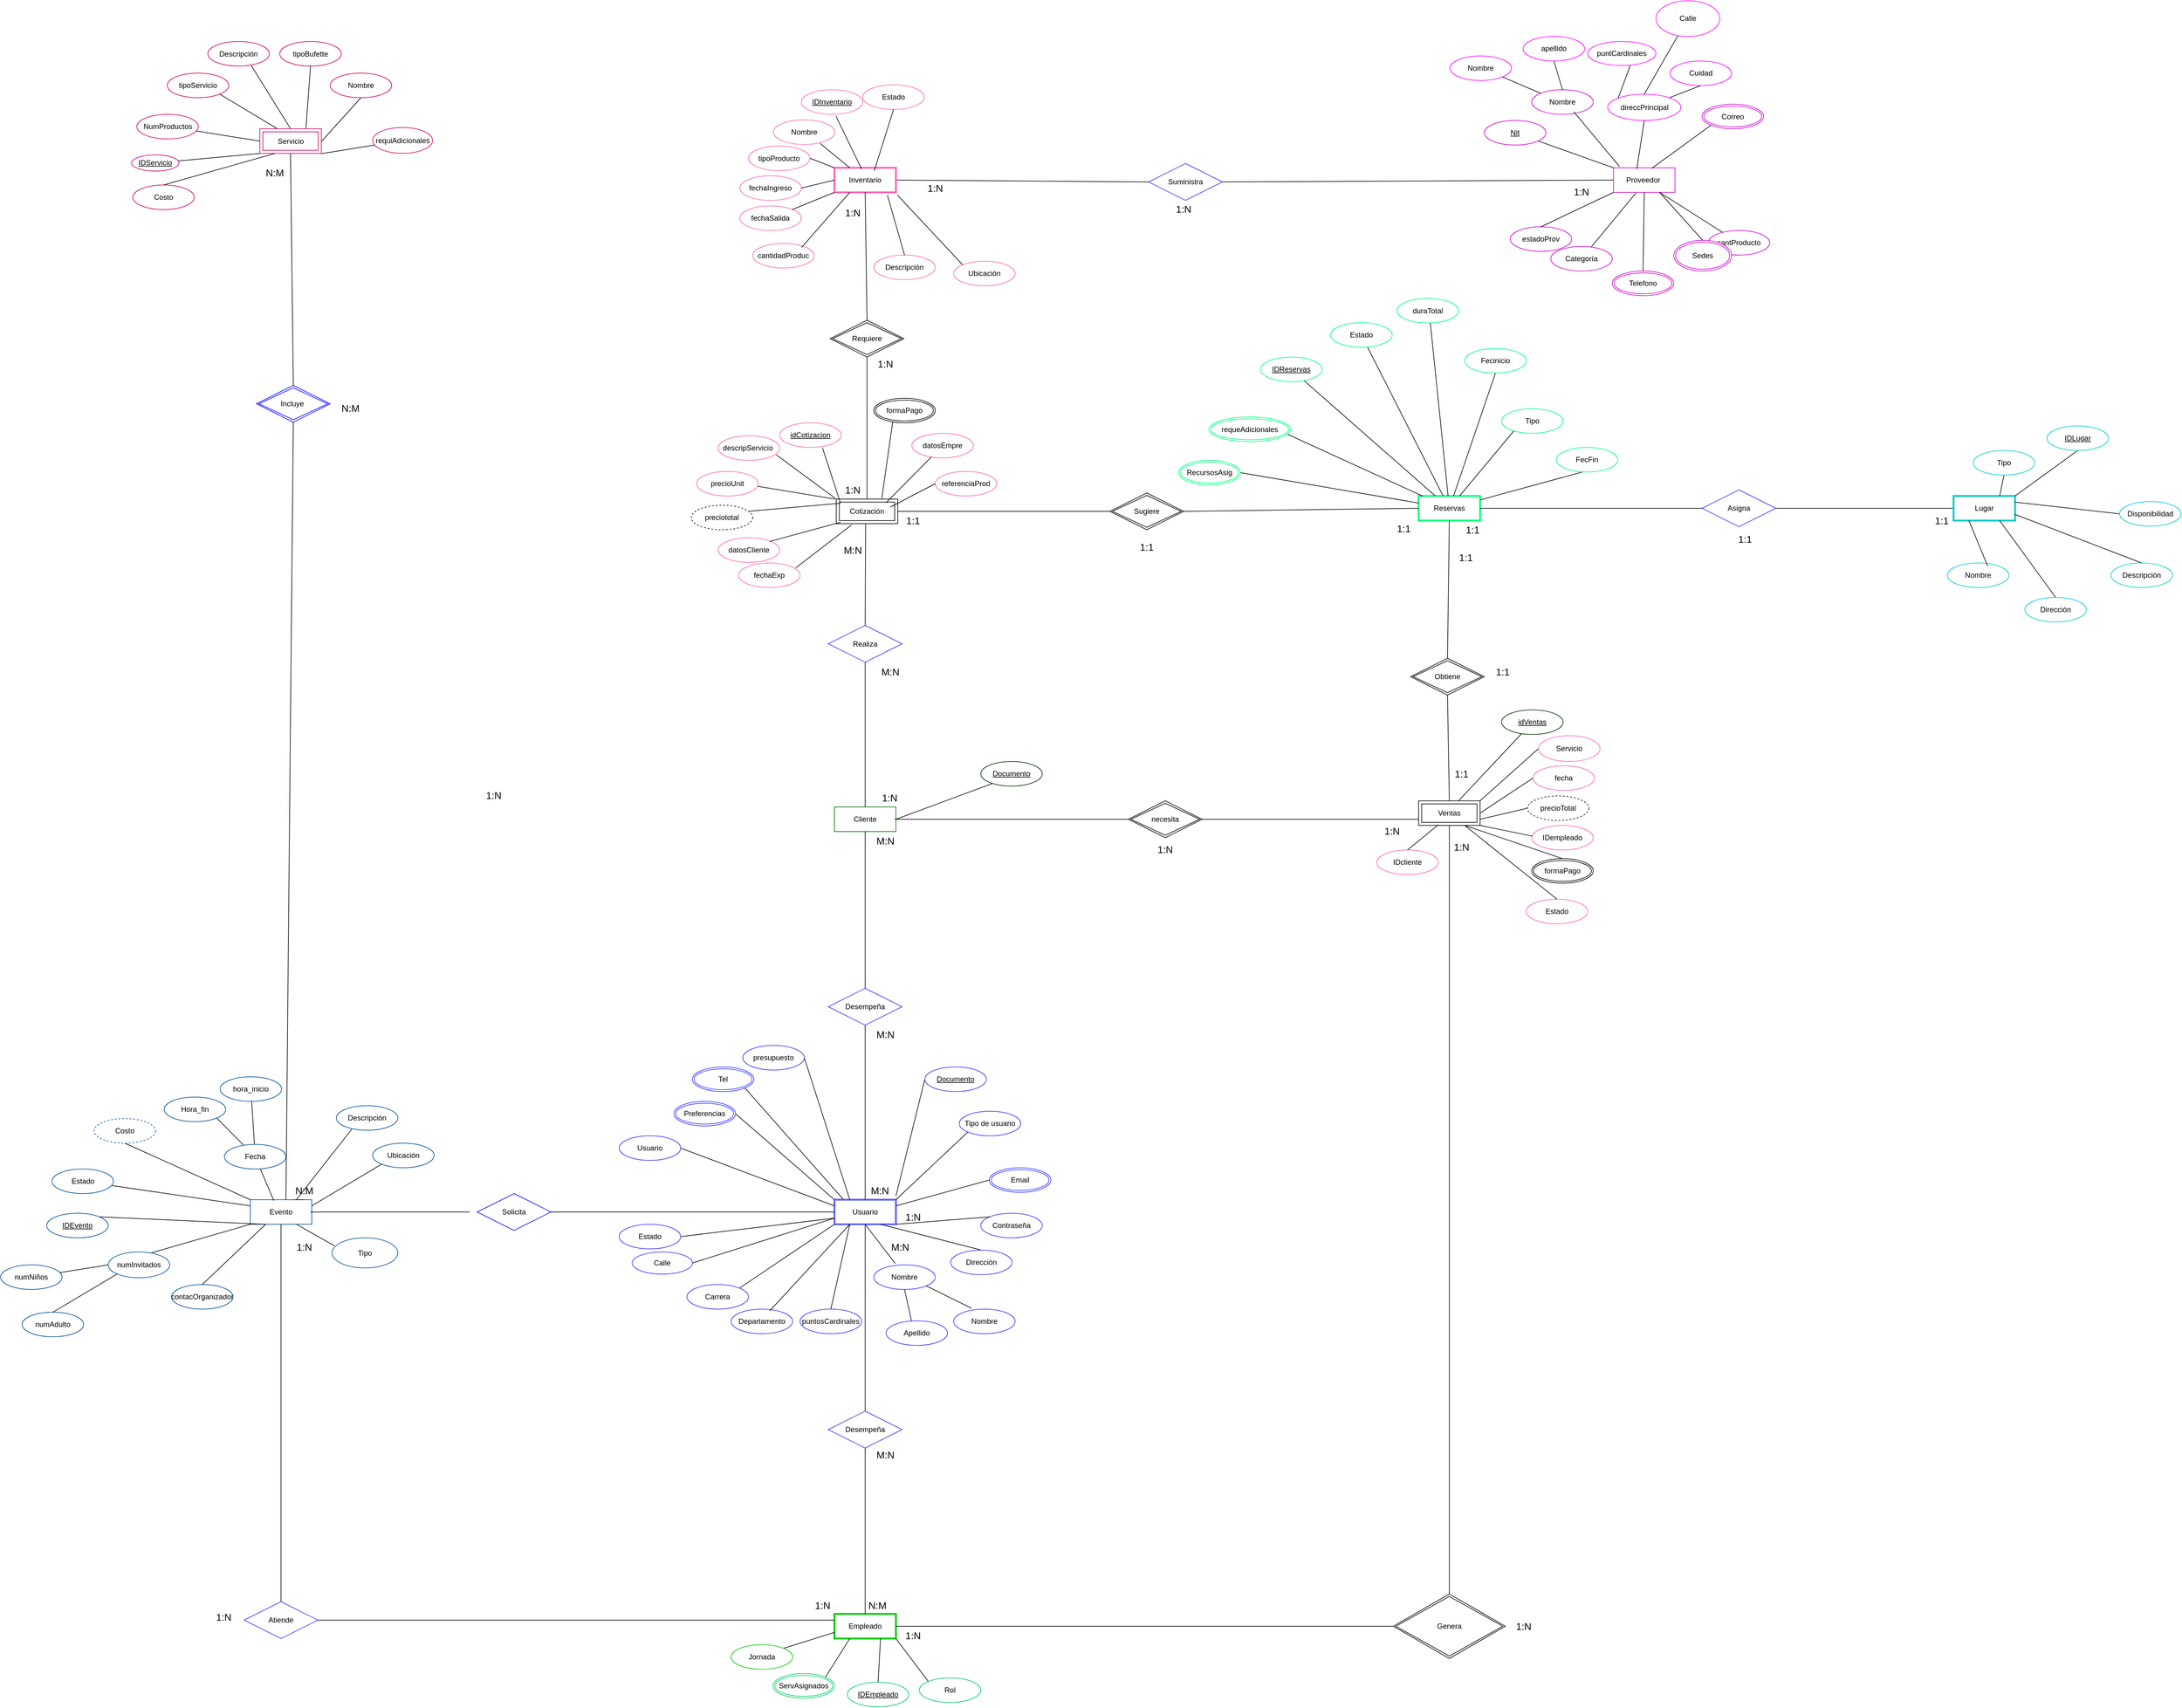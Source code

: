 <mxfile locked="false" compressed="true" version="24.7.14" pages="2"><diagram name="MER" id="8PwdrUn-8rE0vS-9o920"><mxGraphModel grid="1" page="0" gridSize="7" guides="1" tooltips="1" connect="1" arrows="1" fold="1" pageScale="1" pageWidth="850" pageHeight="1100" math="0" shadow="0"><root><mxCell id="0"/><mxCell id="1" parent="0"/><mxCell id="t3N5DYAWbEO5KoJrLc_4-2" value="Empleado" style="whiteSpace=wrap;html=1;align=center;strokeColor=#00CC00;strokeWidth=3;" vertex="1" parent="1"><mxGeometry x="-77" y="960" width="100" height="40" as="geometry"/></mxCell><mxCell id="t3N5DYAWbEO5KoJrLc_4-3" value="Usuario" style="whiteSpace=wrap;html=1;align=center;strokeColor=#6666FF;strokeWidth=3;" vertex="1" parent="1"><mxGeometry x="-77" y="286" width="100" height="40" as="geometry"/></mxCell><mxCell id="t3N5DYAWbEO5KoJrLc_4-7" value="Proveedor&amp;nbsp;" style="whiteSpace=wrap;html=1;align=center;strokeColor=#CC00CC;" vertex="1" parent="1"><mxGeometry x="1190" y="-1393" width="100" height="40" as="geometry"/></mxCell><mxCell id="t3N5DYAWbEO5KoJrLc_4-8" value="Evento" style="whiteSpace=wrap;html=1;align=center;strokeColor=#004C99;" vertex="1" parent="1"><mxGeometry x="-1027" y="286" width="100" height="40" as="geometry"/></mxCell><mxCell id="t3N5DYAWbEO5KoJrLc_4-9" value="Solicita" style="shape=rhombus;perimeter=rhombusPerimeter;whiteSpace=wrap;html=1;align=center;strokeColor=#0000FF;" vertex="1" parent="1"><mxGeometry x="-658" y="276" width="120" height="60" as="geometry"/></mxCell><mxCell id="t3N5DYAWbEO5KoJrLc_4-10" value="Incluye&amp;nbsp;" style="shape=rhombus;double=1;perimeter=rhombusPerimeter;whiteSpace=wrap;html=1;align=center;strokeColor=#0000FF;" vertex="1" parent="1"><mxGeometry x="-1017" y="-1039" width="120" height="60" as="geometry"/></mxCell><mxCell id="t3N5DYAWbEO5KoJrLc_4-16" value="" style="endArrow=none;html=1;rounded=0;entryX=0.5;entryY=1;entryDx=0;entryDy=0;exitX=0.5;exitY=0;exitDx=0;exitDy=0;" edge="1" parent="1" source="t3N5DYAWbEO5KoJrLc_4-10" target="t3N5DYAWbEO5KoJrLc_4-6"><mxGeometry width="50" height="50" relative="1" as="geometry"><mxPoint x="61" y="-1437.0" as="sourcePoint"/><mxPoint x="19.57" y="-1518" as="targetPoint"/></mxGeometry></mxCell><mxCell id="t3N5DYAWbEO5KoJrLc_4-29" value="" style="endArrow=none;html=1;rounded=0;entryX=0;entryY=0.5;entryDx=0;entryDy=0;" edge="1" parent="1"><mxGeometry width="50" height="50" relative="1" as="geometry"><mxPoint x="-929" y="306" as="sourcePoint"/><mxPoint x="-670" y="306" as="targetPoint"/></mxGeometry></mxCell><mxCell id="t3N5DYAWbEO5KoJrLc_4-30" value="" style="endArrow=none;html=1;rounded=0;exitX=1;exitY=0.5;exitDx=0;exitDy=0;entryX=0;entryY=0.5;entryDx=0;entryDy=0;" edge="1" parent="1" source="t3N5DYAWbEO5KoJrLc_4-9" target="t3N5DYAWbEO5KoJrLc_4-3"><mxGeometry width="50" height="50" relative="1" as="geometry"><mxPoint x="-987" y="315" as="sourcePoint"/><mxPoint x="-525" y="315" as="targetPoint"/></mxGeometry></mxCell><mxCell id="t3N5DYAWbEO5KoJrLc_4-31" value="" style="endArrow=none;html=1;rounded=0;entryX=0;entryY=0.5;entryDx=0;entryDy=0;" edge="1" parent="1" target="t3N5DYAWbEO5KoJrLc_4-33"><mxGeometry width="50" height="50" relative="1" as="geometry"><mxPoint x="23" y="280" as="sourcePoint"/><mxPoint x="116.4" y="184.96" as="targetPoint"/></mxGeometry></mxCell><mxCell id="t3N5DYAWbEO5KoJrLc_4-33" value="Documento" style="ellipse;whiteSpace=wrap;html=1;align=center;fontStyle=4;strokeColor=#3333FF;" vertex="1" parent="1"><mxGeometry x="70" y="70" width="100" height="40" as="geometry"/></mxCell><mxCell id="t3N5DYAWbEO5KoJrLc_4-35" value="Nombre" style="ellipse;whiteSpace=wrap;html=1;align=center;strokeColor=#3333FF;" vertex="1" parent="1"><mxGeometry x="-13.0" y="392" width="100" height="40" as="geometry"/></mxCell><mxCell id="t3N5DYAWbEO5KoJrLc_4-36" value="Email" style="ellipse;shape=doubleEllipse;margin=3;whiteSpace=wrap;html=1;align=center;strokeColor=#3333FF;" vertex="1" parent="1"><mxGeometry x="175" y="234" width="100" height="40" as="geometry"/></mxCell><mxCell id="t3N5DYAWbEO5KoJrLc_4-37" value="Tel" style="ellipse;shape=doubleEllipse;margin=3;whiteSpace=wrap;html=1;align=center;strokeColor=#3333FF;" vertex="1" parent="1"><mxGeometry x="-308" y="70" width="100" height="40" as="geometry"/></mxCell><mxCell id="t3N5DYAWbEO5KoJrLc_4-38" value="" style="endArrow=none;html=1;rounded=0;entryX=0.14;entryY=-0.025;entryDx=0;entryDy=0;entryPerimeter=0;exitX=1;exitY=1;exitDx=0;exitDy=0;" edge="1" parent="1" source="t3N5DYAWbEO5KoJrLc_4-37" target="t3N5DYAWbEO5KoJrLc_4-3"><mxGeometry width="50" height="50" relative="1" as="geometry"><mxPoint x="-214" y="149" as="sourcePoint"/><mxPoint x="96" y="362" as="targetPoint"/></mxGeometry></mxCell><mxCell id="t3N5DYAWbEO5KoJrLc_4-40" value="" style="endArrow=none;html=1;rounded=0;exitX=0.5;exitY=1;exitDx=0;exitDy=0;entryX=0.349;entryY=-0.054;entryDx=0;entryDy=0;entryPerimeter=0;" edge="1" parent="1" source="t3N5DYAWbEO5KoJrLc_4-3" target="t3N5DYAWbEO5KoJrLc_4-35"><mxGeometry width="50" height="50" relative="1" as="geometry"><mxPoint x="-175.64" y="456" as="sourcePoint"/><mxPoint x="-193.64" y="515" as="targetPoint"/></mxGeometry></mxCell><mxCell id="t3N5DYAWbEO5KoJrLc_4-41" value="" style="endArrow=none;html=1;rounded=0;exitX=0;exitY=0.5;exitDx=0;exitDy=0;entryX=1;entryY=0.25;entryDx=0;entryDy=0;" edge="1" parent="1" source="t3N5DYAWbEO5KoJrLc_4-36" target="t3N5DYAWbEO5KoJrLc_4-3"><mxGeometry width="50" height="50" relative="1" as="geometry"><mxPoint x="-94" y="322" as="sourcePoint"/><mxPoint x="-84" y="287" as="targetPoint"/></mxGeometry></mxCell><mxCell id="t3N5DYAWbEO5KoJrLc_4-42" value="" style="endArrow=none;html=1;rounded=0;exitX=1;exitY=1;exitDx=0;exitDy=0;strokeColor=#000000;entryX=0.293;entryY=-0.032;entryDx=0;entryDy=0;entryPerimeter=0;" edge="1" parent="1" source="t3N5DYAWbEO5KoJrLc_4-35" target="t3N5DYAWbEO5KoJrLc_4-46"><mxGeometry width="50" height="50" relative="1" as="geometry"><mxPoint x="-77.64" y="352" as="sourcePoint"/><mxPoint x="112" y="483" as="targetPoint"/></mxGeometry></mxCell><mxCell id="t3N5DYAWbEO5KoJrLc_4-43" value="" style="endArrow=none;html=1;rounded=0;strokeColor=#000000;exitX=0.25;exitY=1;exitDx=0;exitDy=0;entryX=1;entryY=0;entryDx=0;entryDy=0;" edge="1" parent="1" source="t3N5DYAWbEO5KoJrLc_4-8" target="t3N5DYAWbEO5KoJrLc_4-59"><mxGeometry width="50" height="50" relative="1" as="geometry"><mxPoint x="-1114" y="-138.37" as="sourcePoint"/><mxPoint x="-1004" y="-93.37" as="targetPoint"/></mxGeometry></mxCell><mxCell id="t3N5DYAWbEO5KoJrLc_4-44" value="" style="endArrow=none;html=1;rounded=0;exitX=0.5;exitY=1;exitDx=0;exitDy=0;entryX=0.5;entryY=1;entryDx=0;entryDy=0;strokeColor=#000033;" edge="1" parent="1" source="t3N5DYAWbEO5KoJrLc_4-35" target="t3N5DYAWbEO5KoJrLc_4-45"><mxGeometry width="50" height="50" relative="1" as="geometry"><mxPoint x="2.36" y="542" as="sourcePoint"/><mxPoint x="10.941" y="330.072" as="targetPoint"/></mxGeometry></mxCell><mxCell id="t3N5DYAWbEO5KoJrLc_4-45" value="Apellido" style="ellipse;whiteSpace=wrap;html=1;align=center;strokeColor=#3333FF;" vertex="1" parent="1"><mxGeometry x="7.0" y="483" width="100" height="40" as="geometry"/></mxCell><mxCell id="t3N5DYAWbEO5KoJrLc_4-46" value="Nombre" style="ellipse;whiteSpace=wrap;html=1;align=center;strokeColor=#3333FF;" vertex="1" parent="1"><mxGeometry x="116.83" y="464" width="100" height="40" as="geometry"/></mxCell><mxCell id="t3N5DYAWbEO5KoJrLc_4-50" value="" style="endArrow=none;html=1;rounded=0;exitX=0.26;exitY=0.925;exitDx=0;exitDy=0;entryX=0.75;entryY=0;entryDx=0;entryDy=0;strokeColor=#000000;exitPerimeter=0;" edge="1" parent="1" source="t3N5DYAWbEO5KoJrLc_4-60" target="t3N5DYAWbEO5KoJrLc_4-8"><mxGeometry width="50" height="50" relative="1" as="geometry"><mxPoint x="-1294" y="-93.9" as="sourcePoint"/><mxPoint x="-1144" y="-158.37" as="targetPoint"/></mxGeometry></mxCell><mxCell id="t3N5DYAWbEO5KoJrLc_4-52" value="" style="endArrow=none;html=1;rounded=0;exitX=0;exitY=0;exitDx=0;exitDy=0;entryX=0.5;entryY=1;entryDx=0;entryDy=0;strokeColor=#000000;" edge="1" parent="1" source="t3N5DYAWbEO5KoJrLc_4-8" target="t3N5DYAWbEO5KoJrLc_4-67"><mxGeometry width="50" height="50" relative="1" as="geometry"><mxPoint x="-1034" y="-93.9" as="sourcePoint"/><mxPoint x="-1044.0" y="-93.37" as="targetPoint"/></mxGeometry></mxCell><mxCell id="t3N5DYAWbEO5KoJrLc_4-53" value="" style="endArrow=none;html=1;rounded=0;exitX=0.25;exitY=1;exitDx=0;exitDy=0;strokeColor=#000000;entryX=0.5;entryY=0;entryDx=0;entryDy=0;" edge="1" parent="1" source="t3N5DYAWbEO5KoJrLc_4-8" target="9iReQHfS0Wl9Sa_MXKzk-6"><mxGeometry width="50" height="50" relative="1" as="geometry"><mxPoint x="-1014" y="-153.37" as="sourcePoint"/><mxPoint x="-887.024" y="-122.916" as="targetPoint"/></mxGeometry></mxCell><mxCell id="t3N5DYAWbEO5KoJrLc_4-55" value="" style="endArrow=none;html=1;rounded=0;strokeColor=#000000;exitX=0.079;exitY=0.987;exitDx=0;exitDy=0;exitPerimeter=0;" edge="1" parent="1" source="t3N5DYAWbEO5KoJrLc_4-6" target="t3N5DYAWbEO5KoJrLc_4-73"><mxGeometry width="50" height="50" relative="1" as="geometry"><mxPoint x="-1016" y="-1429.87" as="sourcePoint"/><mxPoint x="-705.43" y="-1530.37" as="targetPoint"/></mxGeometry></mxCell><mxCell id="t3N5DYAWbEO5KoJrLc_4-57" value="" style="endArrow=none;html=1;rounded=0;strokeColor=#000000;" edge="1" parent="1" source="t3N5DYAWbEO5KoJrLc_4-111"><mxGeometry width="50" height="50" relative="1" as="geometry"><mxPoint x="-1007.43" y="-1461.37" as="sourcePoint"/><mxPoint x="-911" y="-1416" as="targetPoint"/></mxGeometry></mxCell><mxCell id="t3N5DYAWbEO5KoJrLc_4-59" value="IDEvento" style="ellipse;whiteSpace=wrap;html=1;align=center;fontStyle=4;strokeColor=#004C99;" vertex="1" parent="1"><mxGeometry x="-1358" y="308.0" width="100" height="40" as="geometry"/></mxCell><mxCell id="t3N5DYAWbEO5KoJrLc_4-60" value="Descripción" style="ellipse;whiteSpace=wrap;html=1;align=center;strokeColor=#004C99;" vertex="1" parent="1"><mxGeometry x="-887" y="133" width="100" height="40" as="geometry"/></mxCell><mxCell id="t3N5DYAWbEO5KoJrLc_4-67" value="Costo" style="ellipse;whiteSpace=wrap;html=1;align=center;dashed=1;strokeColor=#004C99;" vertex="1" parent="1"><mxGeometry x="-1281" y="154" width="100" height="40" as="geometry"/></mxCell><mxCell id="t3N5DYAWbEO5KoJrLc_4-73" value="IDServicio" style="ellipse;whiteSpace=wrap;html=1;align=center;fontStyle=4;strokeColor=#CC0066;" vertex="1" parent="1"><mxGeometry x="-1220" y="-1414.0" width="77" height="26.37" as="geometry"/></mxCell><mxCell id="t3N5DYAWbEO5KoJrLc_4-76" value="" style="endArrow=none;html=1;rounded=0;entryX=0.5;entryY=1;entryDx=0;entryDy=0;strokeColor=#000000;exitX=0.824;exitY=1.011;exitDx=0;exitDy=0;exitPerimeter=0;" edge="1" parent="1" source="t3N5DYAWbEO5KoJrLc_4-6" target="t3N5DYAWbEO5KoJrLc_4-112"><mxGeometry width="50" height="50" relative="1" as="geometry"><mxPoint x="-959" y="-1486.5" as="sourcePoint"/><mxPoint x="-805.43" y="-1463" as="targetPoint"/></mxGeometry></mxCell><mxCell id="t3N5DYAWbEO5KoJrLc_4-85" value="" style="endArrow=none;html=1;rounded=0;strokeColor=#000000;entryX=0.696;entryY=0.935;entryDx=0;entryDy=0;exitX=0.5;exitY=0;exitDx=0;exitDy=0;entryPerimeter=0;" edge="1" parent="1" source="t3N5DYAWbEO5KoJrLc_4-6" target="t3N5DYAWbEO5KoJrLc_4-110"><mxGeometry width="50" height="50" relative="1" as="geometry"><mxPoint x="-896.43" y="-1400" as="sourcePoint"/><mxPoint x="-873" y="-1659" as="targetPoint"/><Array as="points"/></mxGeometry></mxCell><mxCell id="t3N5DYAWbEO5KoJrLc_4-109" value="NumProductos" style="ellipse;whiteSpace=wrap;html=1;align=center;strokeColor=#CC0066;" vertex="1" parent="1"><mxGeometry x="-1211.5" y="-1479.98" width="100" height="40" as="geometry"/></mxCell><mxCell id="t3N5DYAWbEO5KoJrLc_4-110" value="Descripción" style="ellipse;whiteSpace=wrap;html=1;align=center;strokeColor=#CC0066;" vertex="1" parent="1"><mxGeometry x="-1096" y="-1598.5" width="100" height="40" as="geometry"/></mxCell><mxCell id="t3N5DYAWbEO5KoJrLc_4-111" value="requiAdicionales" style="ellipse;whiteSpace=wrap;html=1;align=center;strokeColor=#CC0066;" vertex="1" parent="1"><mxGeometry x="-828" y="-1458.5" width="97.5" height="42" as="geometry"/></mxCell><mxCell id="t3N5DYAWbEO5KoJrLc_4-112" value="Nombre" style="ellipse;whiteSpace=wrap;html=1;align=center;strokeColor=#CC0066;" vertex="1" parent="1"><mxGeometry x="-897" y="-1547" width="100" height="40" as="geometry"/></mxCell><mxCell id="t3N5DYAWbEO5KoJrLc_4-132" value="Suministra" style="shape=rhombus;perimeter=rhombusPerimeter;whiteSpace=wrap;html=1;align=center;strokeColor=#3333FF;" vertex="1" parent="1"><mxGeometry x="434" y="-1400" width="120" height="60" as="geometry"/></mxCell><mxCell id="9hZ7TO8OO9f0bFzAiwjF-9" value="" style="endArrow=none;html=1;rounded=0;entryX=0.639;entryY=0.078;entryDx=0;entryDy=0;exitX=0;exitY=1;exitDx=0;exitDy=0;entryPerimeter=0;" edge="1" parent="1" source="t3N5DYAWbEO5KoJrLc_4-8" target="9hZ7TO8OO9f0bFzAiwjF-12"><mxGeometry width="50" height="50" relative="1" as="geometry"><mxPoint x="-1104" y="-133.37" as="sourcePoint"/><mxPoint x="-1034" y="-256.37" as="targetPoint"/></mxGeometry></mxCell><mxCell id="9hZ7TO8OO9f0bFzAiwjF-12" value="numInvitados" style="ellipse;whiteSpace=wrap;html=1;align=center;strokeColor=#004C99;" vertex="1" parent="1"><mxGeometry x="-1258" y="371.0" width="100" height="42" as="geometry"/></mxCell><mxCell id="9hZ7TO8OO9f0bFzAiwjF-14" value="tipoServicio" style="ellipse;whiteSpace=wrap;html=1;align=center;strokeColor=#CC0066;" vertex="1" parent="1"><mxGeometry x="-1162" y="-1547" width="100" height="40" as="geometry"/></mxCell><mxCell id="9hZ7TO8OO9f0bFzAiwjF-15" value="" style="endArrow=none;html=1;rounded=0;entryX=1;entryY=1;entryDx=0;entryDy=0;strokeColor=#000000;exitX=0.295;exitY=0.013;exitDx=0;exitDy=0;exitPerimeter=0;" edge="1" parent="1" source="t3N5DYAWbEO5KoJrLc_4-6" target="9hZ7TO8OO9f0bFzAiwjF-14"><mxGeometry width="50" height="50" relative="1" as="geometry"><mxPoint x="-982" y="-1463" as="sourcePoint"/><mxPoint x="-916.43" y="-1620" as="targetPoint"/></mxGeometry></mxCell><mxCell id="9hZ7TO8OO9f0bFzAiwjF-17" value="IDEmpleado" style="ellipse;whiteSpace=wrap;html=1;align=center;fontStyle=4;strokeColor=#00CC66;" vertex="1" parent="1"><mxGeometry x="-56" y="1071" width="100" height="40" as="geometry"/></mxCell><mxCell id="9hZ7TO8OO9f0bFzAiwjF-20" value="Rol" style="ellipse;whiteSpace=wrap;html=1;align=center;strokeColor=#00CC66;" vertex="1" parent="1"><mxGeometry x="61" y="1064" width="100" height="40" as="geometry"/></mxCell><mxCell id="9hZ7TO8OO9f0bFzAiwjF-21" value="" style="endArrow=none;html=1;rounded=0;entryX=0.5;entryY=0;entryDx=0;entryDy=0;exitX=0.75;exitY=1;exitDx=0;exitDy=0;strokeColor=#000000;" edge="1" parent="1" source="t3N5DYAWbEO5KoJrLc_4-2" target="9hZ7TO8OO9f0bFzAiwjF-17"><mxGeometry width="50" height="50" relative="1" as="geometry"><mxPoint x="-128" y="973.38" as="sourcePoint"/><mxPoint x="-78" y="923.38" as="targetPoint"/></mxGeometry></mxCell><mxCell id="9hZ7TO8OO9f0bFzAiwjF-24" value="" style="endArrow=none;html=1;rounded=0;exitX=0;exitY=0;exitDx=0;exitDy=0;strokeColor=#000000;entryX=1;entryY=1;entryDx=0;entryDy=0;" edge="1" parent="1" source="9hZ7TO8OO9f0bFzAiwjF-20" target="t3N5DYAWbEO5KoJrLc_4-2"><mxGeometry width="50" height="50" relative="1" as="geometry"><mxPoint x="-323" y="1108.38" as="sourcePoint"/><mxPoint x="-273" y="1058.38" as="targetPoint"/></mxGeometry></mxCell><mxCell id="9hZ7TO8OO9f0bFzAiwjF-25" value="Nombre" style="ellipse;whiteSpace=wrap;html=1;align=center;strokeColor=#CC00CC;" vertex="1" parent="1"><mxGeometry x="1057" y="-1519.98" width="100" height="40" as="geometry"/></mxCell><mxCell id="9hZ7TO8OO9f0bFzAiwjF-26" value="Nit" style="ellipse;whiteSpace=wrap;html=1;align=center;fontStyle=4;strokeColor=#CC00CC;" vertex="1" parent="1"><mxGeometry x="980" y="-1470" width="100" height="40" as="geometry"/></mxCell><mxCell id="9hZ7TO8OO9f0bFzAiwjF-28" value="cantProducto" style="ellipse;whiteSpace=wrap;html=1;align=center;strokeColor=#CC00CC;" vertex="1" parent="1"><mxGeometry x="1344" y="-1290.98" width="100" height="40" as="geometry"/></mxCell><mxCell id="9hZ7TO8OO9f0bFzAiwjF-31" value="Telefono" style="ellipse;shape=doubleEllipse;margin=3;whiteSpace=wrap;html=1;align=center;strokeColor=#CC00CC;" vertex="1" parent="1"><mxGeometry x="1188" y="-1224.98" width="100" height="40" as="geometry"/></mxCell><mxCell id="9hZ7TO8OO9f0bFzAiwjF-32" value="Correo" style="ellipse;shape=doubleEllipse;margin=3;whiteSpace=wrap;html=1;align=center;strokeColor=#CC00CC;" vertex="1" parent="1"><mxGeometry x="1334" y="-1496.5" width="100" height="40" as="geometry"/></mxCell><mxCell id="9hZ7TO8OO9f0bFzAiwjF-33" value="" style="endArrow=none;html=1;rounded=0;strokeColor=#000000;exitX=0.099;exitY=-0.047;exitDx=0;exitDy=0;entryX=0.684;entryY=0.899;entryDx=0;entryDy=0;exitPerimeter=0;entryPerimeter=0;" edge="1" parent="1" source="t3N5DYAWbEO5KoJrLc_4-7" target="9hZ7TO8OO9f0bFzAiwjF-25"><mxGeometry width="50" height="50" relative="1" as="geometry"><mxPoint x="1223" y="-1470" as="sourcePoint"/><mxPoint x="1175" y="-1533.68" as="targetPoint"/></mxGeometry></mxCell><mxCell id="9hZ7TO8OO9f0bFzAiwjF-34" value="" style="endArrow=none;html=1;rounded=0;exitX=0;exitY=0;exitDx=0;exitDy=0;strokeColor=#000000;" edge="1" parent="1" source="t3N5DYAWbEO5KoJrLc_4-7" target="9hZ7TO8OO9f0bFzAiwjF-26"><mxGeometry width="50" height="50" relative="1" as="geometry"><mxPoint x="1292" y="-1440" as="sourcePoint"/><mxPoint x="1342" y="-1490" as="targetPoint"/></mxGeometry></mxCell><mxCell id="9hZ7TO8OO9f0bFzAiwjF-36" value="" style="endArrow=none;html=1;rounded=0;strokeColor=#000000;exitX=0.75;exitY=1;exitDx=0;exitDy=0;" edge="1" parent="1" source="t3N5DYAWbEO5KoJrLc_4-7" target="9hZ7TO8OO9f0bFzAiwjF-28"><mxGeometry width="50" height="50" relative="1" as="geometry"><mxPoint x="1529" y="-1455" as="sourcePoint"/><mxPoint x="1322" y="-1480" as="targetPoint"/></mxGeometry></mxCell><mxCell id="9hZ7TO8OO9f0bFzAiwjF-39" value="" style="endArrow=none;html=1;rounded=0;exitX=0.5;exitY=0;exitDx=0;exitDy=0;strokeColor=#000000;entryX=0.5;entryY=1;entryDx=0;entryDy=0;" edge="1" parent="1" source="9hZ7TO8OO9f0bFzAiwjF-31" target="t3N5DYAWbEO5KoJrLc_4-7"><mxGeometry width="50" height="50" relative="1" as="geometry"><mxPoint x="1770" y="-1188" as="sourcePoint"/><mxPoint x="1260" y="-1416" as="targetPoint"/></mxGeometry></mxCell><mxCell id="o6zdWHNTHlkZETJQN7Yx-5" style="edgeStyle=none;curved=1;rounded=0;orthogonalLoop=1;jettySize=auto;html=1;exitX=0.5;exitY=0;exitDx=0;exitDy=0;fontSize=12;startSize=8;endSize=8;strokeColor=#000000;" edge="1" parent="1"><mxGeometry relative="1" as="geometry"><mxPoint x="-418.43" y="508.5" as="sourcePoint"/><mxPoint x="-418.43" y="508.5" as="targetPoint"/></mxGeometry></mxCell><mxCell id="o6zdWHNTHlkZETJQN7Yx-9" value="" style="endArrow=none;html=1;rounded=0;fontSize=12;startSize=8;endSize=8;curved=1;entryX=1;entryY=0.25;entryDx=0;entryDy=0;exitX=0;exitY=1;exitDx=0;exitDy=0;" edge="1" parent="1" source="o6zdWHNTHlkZETJQN7Yx-11" target="t3N5DYAWbEO5KoJrLc_4-8"><mxGeometry width="50" height="50" relative="1" as="geometry"><mxPoint x="-934" y="-16.37" as="sourcePoint"/><mxPoint x="-1099" y="-48.37" as="targetPoint"/></mxGeometry></mxCell><mxCell id="o6zdWHNTHlkZETJQN7Yx-11" value="Ubicación" style="ellipse;whiteSpace=wrap;html=1;align=center;strokeColor=#004C99;" vertex="1" parent="1"><mxGeometry x="-828" y="194" width="100" height="40" as="geometry"/></mxCell><mxCell id="o6zdWHNTHlkZETJQN7Yx-13" value="ServAsignados" style="ellipse;shape=doubleEllipse;margin=3;whiteSpace=wrap;html=1;align=center;strokeColor=#00CC66;" vertex="1" parent="1"><mxGeometry x="-177" y="1057" width="100" height="40" as="geometry"/></mxCell><mxCell id="o6zdWHNTHlkZETJQN7Yx-23" value="" style="endArrow=none;html=1;rounded=0;fontSize=12;startSize=8;endSize=8;curved=1;entryX=0;entryY=0.75;entryDx=0;entryDy=0;exitX=1;exitY=0.5;exitDx=0;exitDy=0;" edge="1" parent="1" source="o6zdWHNTHlkZETJQN7Yx-57" target="t3N5DYAWbEO5KoJrLc_4-3"><mxGeometry width="50" height="50" relative="1" as="geometry"><mxPoint x="-347.64" y="459" as="sourcePoint"/><mxPoint x="-200.64" y="436" as="targetPoint"/></mxGeometry></mxCell><mxCell id="o6zdWHNTHlkZETJQN7Yx-26" value="" style="endArrow=none;html=1;rounded=0;fontSize=12;startSize=8;endSize=8;curved=1;entryX=1;entryY=0;entryDx=0;entryDy=0;exitX=0.5;exitY=0;exitDx=0;exitDy=0;" edge="1" parent="1" source="o6zdWHNTHlkZETJQN7Yx-60" target="t3N5DYAWbEO5KoJrLc_4-3"><mxGeometry width="50" height="50" relative="1" as="geometry"><mxPoint x="-83.0" y="506" as="sourcePoint"/><mxPoint x="-8.0" y="322" as="targetPoint"/></mxGeometry></mxCell><mxCell id="o6zdWHNTHlkZETJQN7Yx-27" value="" style="endArrow=none;html=1;rounded=0;fontSize=12;startSize=8;endSize=8;curved=1;entryX=0;entryY=0;entryDx=0;entryDy=0;exitX=1;exitY=0.5;exitDx=0;exitDy=0;" edge="1" parent="1" source="o6zdWHNTHlkZETJQN7Yx-54" target="t3N5DYAWbEO5KoJrLc_4-3"><mxGeometry width="50" height="50" relative="1" as="geometry"><mxPoint x="-184" y="419" as="sourcePoint"/><mxPoint x="-84" y="409" as="targetPoint"/></mxGeometry></mxCell><mxCell id="o6zdWHNTHlkZETJQN7Yx-29" value="" style="endArrow=none;html=1;rounded=0;fontSize=12;startSize=8;endSize=8;curved=1;entryX=0.75;entryY=1;entryDx=0;entryDy=0;exitX=0.5;exitY=0;exitDx=0;exitDy=0;" edge="1" parent="1" source="o6zdWHNTHlkZETJQN7Yx-61" target="t3N5DYAWbEO5KoJrLc_4-3"><mxGeometry width="50" height="50" relative="1" as="geometry"><mxPoint x="-244" y="399" as="sourcePoint"/><mxPoint x="-494" y="297" as="targetPoint"/></mxGeometry></mxCell><mxCell id="o6zdWHNTHlkZETJQN7Yx-30" value="" style="endArrow=none;html=1;rounded=0;fontSize=12;startSize=8;endSize=8;curved=1;entryX=0.364;entryY=1.027;entryDx=0;entryDy=0;entryPerimeter=0;" edge="1" parent="1" source="o6zdWHNTHlkZETJQN7Yx-144" target="t3N5DYAWbEO5KoJrLc_4-7"><mxGeometry width="50" height="50" relative="1" as="geometry"><mxPoint x="1739.97" y="-1218.785" as="sourcePoint"/><mxPoint x="1648" y="-1260" as="targetPoint"/></mxGeometry></mxCell><mxCell id="o6zdWHNTHlkZETJQN7Yx-31" value="" style="endArrow=none;html=1;rounded=0;fontSize=12;startSize=8;endSize=8;curved=1;exitX=1;exitY=0.5;exitDx=0;exitDy=0;entryX=0;entryY=0.75;entryDx=0;entryDy=0;" edge="1" parent="1" source="o6zdWHNTHlkZETJQN7Yx-63" target="t3N5DYAWbEO5KoJrLc_4-3"><mxGeometry width="50" height="50" relative="1" as="geometry"><mxPoint x="-537.64" y="509" as="sourcePoint"/><mxPoint x="-200.64" y="446" as="targetPoint"/></mxGeometry></mxCell><mxCell id="o6zdWHNTHlkZETJQN7Yx-37" value="Sedes" style="ellipse;shape=doubleEllipse;margin=3;whiteSpace=wrap;html=1;align=center;strokeColor=#CC00CC;" vertex="1" parent="1"><mxGeometry x="1288" y="-1274.98" width="94" height="50" as="geometry"/></mxCell><mxCell id="o6zdWHNTHlkZETJQN7Yx-38" value="estadoProv" style="ellipse;whiteSpace=wrap;html=1;align=center;strokeColor=#CC00CC;" vertex="1" parent="1"><mxGeometry x="1022" y="-1297" width="100" height="40" as="geometry"/></mxCell><mxCell id="o6zdWHNTHlkZETJQN7Yx-43" value="" style="endArrow=none;html=1;rounded=0;fontSize=12;startSize=8;endSize=8;curved=1;entryX=0.25;entryY=1;entryDx=0;entryDy=0;exitX=1;exitY=0;exitDx=0;exitDy=0;" edge="1" parent="1" source="o6zdWHNTHlkZETJQN7Yx-13" target="t3N5DYAWbEO5KoJrLc_4-2"><mxGeometry width="50" height="50" relative="1" as="geometry"><mxPoint x="-194" y="1187.38" as="sourcePoint"/><mxPoint x="-68" y="1159.38" as="targetPoint"/></mxGeometry></mxCell><mxCell id="o6zdWHNTHlkZETJQN7Yx-44" value="" style="endArrow=none;html=1;rounded=0;fontSize=12;startSize=8;endSize=8;curved=1;entryX=0;entryY=0.75;entryDx=0;entryDy=0;exitX=1;exitY=0;exitDx=0;exitDy=0;" edge="1" parent="1" source="o6zdWHNTHlkZETJQN7Yx-128" target="t3N5DYAWbEO5KoJrLc_4-2"><mxGeometry width="50" height="50" relative="1" as="geometry"><mxPoint x="-215" y="1061.38" as="sourcePoint"/><mxPoint x="-392" y="938.38" as="targetPoint"/></mxGeometry></mxCell><mxCell id="o6zdWHNTHlkZETJQN7Yx-50" value="" style="endArrow=none;html=1;rounded=0;fontSize=12;startSize=8;endSize=8;curved=1;entryX=0;entryY=1;entryDx=0;entryDy=0;exitX=1;exitY=0;exitDx=0;exitDy=0;" edge="1" parent="1" source="o6zdWHNTHlkZETJQN7Yx-62" target="t3N5DYAWbEO5KoJrLc_4-3"><mxGeometry width="50" height="50" relative="1" as="geometry"><mxPoint x="-557.64" y="529" as="sourcePoint"/><mxPoint x="-200.64" y="446" as="targetPoint"/></mxGeometry></mxCell><mxCell id="o6zdWHNTHlkZETJQN7Yx-52" value="" style="endArrow=none;html=1;rounded=0;fontSize=12;startSize=8;endSize=8;curved=1;exitX=1;exitY=0.5;exitDx=0;exitDy=0;entryX=0;entryY=0.25;entryDx=0;entryDy=0;" edge="1" parent="1" source="o6zdWHNTHlkZETJQN7Yx-55" target="t3N5DYAWbEO5KoJrLc_4-3"><mxGeometry width="50" height="50" relative="1" as="geometry"><mxPoint x="-227.64" y="559" as="sourcePoint"/><mxPoint x="-84" y="294" as="targetPoint"/></mxGeometry></mxCell><mxCell id="o6zdWHNTHlkZETJQN7Yx-54" value="Preferencias" style="ellipse;shape=doubleEllipse;margin=3;whiteSpace=wrap;html=1;align=center;strokeColor=#3333FF;" vertex="1" parent="1"><mxGeometry x="-338" y="126" width="100" height="40" as="geometry"/></mxCell><mxCell id="o6zdWHNTHlkZETJQN7Yx-55" value="Usuario" style="ellipse;whiteSpace=wrap;html=1;align=center;strokeColor=#3333FF;" vertex="1" parent="1"><mxGeometry x="-427.0" y="182" width="100" height="40" as="geometry"/></mxCell><mxCell id="o6zdWHNTHlkZETJQN7Yx-57" value="Estado" style="ellipse;whiteSpace=wrap;html=1;align=center;strokeColor=#3333FF;" vertex="1" parent="1"><mxGeometry x="-427.0" y="326" width="100" height="40" as="geometry"/></mxCell><mxCell id="o6zdWHNTHlkZETJQN7Yx-60" value="Tipo de usuario" style="ellipse;whiteSpace=wrap;html=1;align=center;strokeColor=#3333FF;" vertex="1" parent="1"><mxGeometry x="126" y="142" width="100" height="40" as="geometry"/></mxCell><mxCell id="o6zdWHNTHlkZETJQN7Yx-61" value="Dirección" style="ellipse;whiteSpace=wrap;html=1;align=center;strokeColor=#3333FF;" vertex="1" parent="1"><mxGeometry x="112" y="368" width="100" height="40" as="geometry"/></mxCell><mxCell id="o6zdWHNTHlkZETJQN7Yx-63" value="Calle" style="ellipse;whiteSpace=wrap;html=1;align=center;strokeColor=#3333FF;" vertex="1" parent="1"><mxGeometry x="-406" y="371" width="98" height="36" as="geometry"/></mxCell><mxCell id="o6zdWHNTHlkZETJQN7Yx-65" value="Departamento" style="ellipse;whiteSpace=wrap;html=1;align=center;strokeColor=#3333FF;" vertex="1" parent="1"><mxGeometry x="-245.0" y="464" width="100" height="40" as="geometry"/></mxCell><mxCell id="o6zdWHNTHlkZETJQN7Yx-67" value="Hora_fin" style="ellipse;whiteSpace=wrap;html=1;align=center;strokeColor=#004C99;" vertex="1" parent="1"><mxGeometry x="-1167" y="119" width="100" height="40" as="geometry"/></mxCell><mxCell id="o6zdWHNTHlkZETJQN7Yx-87" value="" style="endArrow=none;html=1;rounded=0;fontSize=12;startSize=8;endSize=8;curved=1;entryX=0.25;entryY=1;entryDx=0;entryDy=0;exitX=0.5;exitY=0;exitDx=0;exitDy=0;strokeColor=#000000;" edge="1" parent="1" source="o6zdWHNTHlkZETJQN7Yx-112" target="t3N5DYAWbEO5KoJrLc_4-6"><mxGeometry width="50" height="50" relative="1" as="geometry"><mxPoint x="-886" y="-1363.37" as="sourcePoint"/><mxPoint x="-991" y="-1429.87" as="targetPoint"/></mxGeometry></mxCell><mxCell id="o6zdWHNTHlkZETJQN7Yx-88" value="" style="endArrow=none;html=1;rounded=0;fontSize=12;startSize=8;endSize=8;curved=1;entryX=1;entryY=0.75;entryDx=0;entryDy=0;exitX=0.5;exitY=0;exitDx=0;exitDy=0;strokeColor=#000000;" edge="1" parent="1" source="t3N5DYAWbEO5KoJrLc_4-6"><mxGeometry width="50" height="50" relative="1" as="geometry"><mxPoint x="-816" y="-1370.37" as="sourcePoint"/><mxPoint x="-966" y="-1439.87" as="targetPoint"/></mxGeometry></mxCell><mxCell id="o6zdWHNTHlkZETJQN7Yx-90" value="" style="endArrow=none;html=1;rounded=0;fontSize=12;startSize=8;endSize=8;curved=1;entryX=0;entryY=0.25;entryDx=0;entryDy=0;" edge="1" parent="1" source="o6zdWHNTHlkZETJQN7Yx-100" target="t3N5DYAWbEO5KoJrLc_4-8"><mxGeometry width="50" height="50" relative="1" as="geometry"><mxPoint x="-1412" y="-70" as="sourcePoint"/><mxPoint x="-1054" y="-121.37" as="targetPoint"/></mxGeometry></mxCell><mxCell id="o6zdWHNTHlkZETJQN7Yx-92" value="" style="endArrow=none;html=1;rounded=0;fontSize=12;startSize=8;endSize=8;curved=1;exitX=0.382;exitY=0.035;exitDx=0;exitDy=0;exitPerimeter=0;" edge="1" parent="1" source="t3N5DYAWbEO5KoJrLc_4-8" target="o6zdWHNTHlkZETJQN7Yx-98"><mxGeometry width="50" height="50" relative="1" as="geometry"><mxPoint x="-849" y="-316.37" as="sourcePoint"/><mxPoint x="-1079" y="-316.37" as="targetPoint"/></mxGeometry></mxCell><mxCell id="o6zdWHNTHlkZETJQN7Yx-94" value="" style="endArrow=none;html=1;rounded=0;fontSize=12;startSize=8;endSize=8;curved=1;exitX=0.75;exitY=1;exitDx=0;exitDy=0;entryX=0.036;entryY=0.264;entryDx=0;entryDy=0;entryPerimeter=0;" edge="1" parent="1" source="t3N5DYAWbEO5KoJrLc_4-8" target="o6zdWHNTHlkZETJQN7Yx-96"><mxGeometry width="50" height="50" relative="1" as="geometry"><mxPoint x="-859" y="-264.37" as="sourcePoint"/><mxPoint x="-809" y="-314.37" as="targetPoint"/></mxGeometry></mxCell><mxCell id="o6zdWHNTHlkZETJQN7Yx-96" value="Tipo" style="ellipse;whiteSpace=wrap;html=1;align=center;strokeColor=#004C99;" vertex="1" parent="1"><mxGeometry x="-894" y="348" width="107" height="49" as="geometry"/></mxCell><mxCell id="A_q7K3lT6DFXwWBtMvH1-2" style="rounded=0;orthogonalLoop=1;jettySize=auto;html=1;endArrow=none;endFill=0;" edge="1" parent="1" source="o6zdWHNTHlkZETJQN7Yx-98" target="A_q7K3lT6DFXwWBtMvH1-1"><mxGeometry relative="1" as="geometry"/></mxCell><mxCell id="A_q7K3lT6DFXwWBtMvH1-3" style="rounded=0;orthogonalLoop=1;jettySize=auto;html=1;endArrow=none;endFill=0;entryX=1;entryY=1;entryDx=0;entryDy=0;" edge="1" parent="1" source="o6zdWHNTHlkZETJQN7Yx-98" target="o6zdWHNTHlkZETJQN7Yx-67"><mxGeometry relative="1" as="geometry"><mxPoint x="-836" y="411" as="targetPoint"/></mxGeometry></mxCell><mxCell id="o6zdWHNTHlkZETJQN7Yx-98" value="Fecha" style="ellipse;whiteSpace=wrap;html=1;align=center;strokeColor=#004C99;" vertex="1" parent="1"><mxGeometry x="-1069" y="196" width="100" height="40" as="geometry"/></mxCell><mxCell id="o6zdWHNTHlkZETJQN7Yx-100" value="Estado" style="ellipse;whiteSpace=wrap;html=1;align=center;strokeColor=#004C99;" vertex="1" parent="1"><mxGeometry x="-1349.5" y="236" width="100" height="40" as="geometry"/></mxCell><mxCell id="o6zdWHNTHlkZETJQN7Yx-112" value="Costo" style="ellipse;whiteSpace=wrap;html=1;align=center;strokeColor=#CC0066;" vertex="1" parent="1"><mxGeometry x="-1218" y="-1365" width="100" height="40" as="geometry"/></mxCell><mxCell id="o6zdWHNTHlkZETJQN7Yx-113" value="tipoBufette" style="ellipse;whiteSpace=wrap;html=1;align=center;strokeColor=#CC0066;" vertex="1" parent="1"><mxGeometry x="-979" y="-1598.5" width="100" height="40" as="geometry"/></mxCell><mxCell id="o6zdWHNTHlkZETJQN7Yx-128" value="Jornada" style="ellipse;whiteSpace=wrap;html=1;align=center;strokeColor=#00CC00;" vertex="1" parent="1"><mxGeometry x="-245" y="1010.0" width="100" height="40" as="geometry"/></mxCell><mxCell id="o6zdWHNTHlkZETJQN7Yx-139" value="" style="endArrow=none;html=1;rounded=0;entryX=1;entryY=1;entryDx=0;entryDy=0;strokeColor=#000000;exitX=0;exitY=0;exitDx=0;exitDy=0;" edge="1" parent="1" source="9hZ7TO8OO9f0bFzAiwjF-25" target="o6zdWHNTHlkZETJQN7Yx-142"><mxGeometry width="50" height="50" relative="1" as="geometry"><mxPoint x="1221" y="-1588" as="sourcePoint"/><mxPoint x="1311" y="-1631" as="targetPoint"/></mxGeometry></mxCell><mxCell id="o6zdWHNTHlkZETJQN7Yx-140" value="" style="endArrow=none;html=1;rounded=0;exitX=0.5;exitY=0;exitDx=0;exitDy=0;entryX=0.5;entryY=1;entryDx=0;entryDy=0;strokeColor=#000033;" edge="1" parent="1" source="9hZ7TO8OO9f0bFzAiwjF-25" target="o6zdWHNTHlkZETJQN7Yx-141"><mxGeometry width="50" height="50" relative="1" as="geometry"><mxPoint x="1223.1" y="-1641.24" as="sourcePoint"/><mxPoint x="1349.581" y="-1602.928" as="targetPoint"/></mxGeometry></mxCell><mxCell id="o6zdWHNTHlkZETJQN7Yx-141" value="apellido" style="ellipse;whiteSpace=wrap;html=1;align=center;strokeColor=#FF00FF;" vertex="1" parent="1"><mxGeometry x="1043" y="-1606.75" width="100" height="40" as="geometry"/></mxCell><mxCell id="o6zdWHNTHlkZETJQN7Yx-142" value="Nombre" style="ellipse;whiteSpace=wrap;html=1;align=center;strokeColor=#FF00FF;" vertex="1" parent="1"><mxGeometry x="924" y="-1575" width="100" height="40" as="geometry"/></mxCell><mxCell id="o6zdWHNTHlkZETJQN7Yx-145" value="" style="endArrow=none;html=1;rounded=0;strokeColor=#000000;exitX=0;exitY=1;exitDx=0;exitDy=0;entryX=0.622;entryY=0.024;entryDx=0;entryDy=0;entryPerimeter=0;" edge="1" parent="1" source="9hZ7TO8OO9f0bFzAiwjF-32" target="t3N5DYAWbEO5KoJrLc_4-7"><mxGeometry width="50" height="50" relative="1" as="geometry"><mxPoint x="1333.5" y="-1593" as="sourcePoint"/><mxPoint x="1290.5" y="-1487" as="targetPoint"/></mxGeometry></mxCell><mxCell id="o6zdWHNTHlkZETJQN7Yx-147" value="" style="endArrow=none;html=1;rounded=0;fontSize=12;startSize=8;endSize=8;curved=1;exitX=0.5;exitY=1;exitDx=0;exitDy=0;entryX=0.379;entryY=0.044;entryDx=0;entryDy=0;entryPerimeter=0;" edge="1" parent="1" source="o6zdWHNTHlkZETJQN7Yx-154" target="t3N5DYAWbEO5KoJrLc_4-7"><mxGeometry width="50" height="50" relative="1" as="geometry"><mxPoint x="1232" y="-1584.5" as="sourcePoint"/><mxPoint x="1302" y="-1521.5" as="targetPoint"/></mxGeometry></mxCell><mxCell id="o6zdWHNTHlkZETJQN7Yx-148" value="" style="endArrow=none;html=1;rounded=0;fontSize=12;startSize=8;endSize=8;entryX=0.5;entryY=0;entryDx=0;entryDy=0;exitX=0.35;exitY=0.958;exitDx=0;exitDy=0;exitPerimeter=0;" edge="1" parent="1" source="o6zdWHNTHlkZETJQN7Yx-152" target="o6zdWHNTHlkZETJQN7Yx-154"><mxGeometry width="50" height="50" relative="1" as="geometry"><mxPoint x="1288" y="-1617" as="sourcePoint"/><mxPoint x="1228" y="-1609" as="targetPoint"/></mxGeometry></mxCell><mxCell id="o6zdWHNTHlkZETJQN7Yx-149" value="" style="endArrow=none;html=1;rounded=0;fontSize=12;startSize=8;endSize=8;curved=1;entryX=0;entryY=0;entryDx=0;entryDy=0;exitX=0.627;exitY=0.975;exitDx=0;exitDy=0;exitPerimeter=0;" edge="1" parent="1" source="o6zdWHNTHlkZETJQN7Yx-151" target="o6zdWHNTHlkZETJQN7Yx-154"><mxGeometry width="50" height="50" relative="1" as="geometry"><mxPoint x="1052" y="-1744.5" as="sourcePoint"/><mxPoint x="1172" y="-1766.5" as="targetPoint"/></mxGeometry></mxCell><mxCell id="o6zdWHNTHlkZETJQN7Yx-150" value="" style="endArrow=none;html=1;rounded=0;fontSize=12;startSize=8;endSize=8;curved=1;exitX=0.5;exitY=1;exitDx=0;exitDy=0;" edge="1" parent="1" source="o6zdWHNTHlkZETJQN7Yx-153" target="o6zdWHNTHlkZETJQN7Yx-154"><mxGeometry width="50" height="50" relative="1" as="geometry"><mxPoint x="1082" y="-1674.5" as="sourcePoint"/><mxPoint x="1288" y="-1612.5" as="targetPoint"/></mxGeometry></mxCell><mxCell id="o6zdWHNTHlkZETJQN7Yx-151" value="puntCardinales" style="ellipse;whiteSpace=wrap;html=1;align=center;strokeColor=#FF00FF;" vertex="1" parent="1"><mxGeometry x="1148" y="-1598.5" width="111" height="39" as="geometry"/></mxCell><mxCell id="o6zdWHNTHlkZETJQN7Yx-152" value="Calle" style="ellipse;whiteSpace=wrap;html=1;align=center;strokeColor=#FF00FF;" vertex="1" parent="1"><mxGeometry x="1259" y="-1664.75" width="104" height="58" as="geometry"/></mxCell><mxCell id="o6zdWHNTHlkZETJQN7Yx-153" value="Cuidad" style="ellipse;whiteSpace=wrap;html=1;align=center;strokeColor=#FF00FF;" vertex="1" parent="1"><mxGeometry x="1282" y="-1566.75" width="100" height="40" as="geometry"/></mxCell><mxCell id="o6zdWHNTHlkZETJQN7Yx-154" value="direccPrincipal" style="ellipse;whiteSpace=wrap;html=1;align=center;strokeColor=#FF00FF;" vertex="1" parent="1"><mxGeometry x="1180.5" y="-1512.75" width="119" height="42.75" as="geometry"/></mxCell><mxCell id="o6zdWHNTHlkZETJQN7Yx-158" value="&lt;span style=&quot;color: rgba(0, 0, 0, 0); font-family: monospace; font-size: 0px; text-align: start;&quot;&gt;%3CmxGraphModel%3E%3Croot%3E%3CmxCell%20id%3D%220%22%2F%3E%3CmxCell%20id%3D%221%22%20parent%3D%220%22%2F%3E%3CmxCell%20id%3D%222%22%20value%3D%22%22%20style%3D%22endArrow%3Dnone%3Bhtml%3D1%3Brounded%3D0%3BexitX%3D0%3BexitY%3D0.5%3BexitDx%3D0%3BexitDy%3D0%3BstrokeColor%3D%23000000%3BentryX%3D1%3BentryY%3D0.5%3BentryDx%3D0%3BentryDy%3D0%3B%22%20edge%3D%221%22%20parent%3D%221%22%3E%3CmxGeometry%20width%3D%2250%22%20height%3D%2250%22%20relative%3D%221%22%20as%3D%22geometry%22%3E%3CmxPoint%20x%3D%223130%22%20y%3D%221526%22%20as%3D%22sourcePoint%22%2F%3E%3CmxPoint%20x%3D%223003%22%20y%3D%221526%22%20as%3D%22targetPoint%22%2F%3E%3C%2FmxGeometry%3E%3C%2FmxCell%3E%3C%2Froot%3E%3C%2FmxGraphModel%3E&lt;/span&gt;&lt;span style=&quot;color: rgba(0, 0, 0, 0); font-family: monospace; font-size: 0px; text-align: start;&quot;&gt;%3CmxGraphModel%3E%3Croot%3E%3CmxCell%20id%3D%220%22%2F%3E%3CmxCell%20id%3D%221%22%20parent%3D%220%22%2F%3E%3CmxCell%20id%3D%222%22%20value%3D%22%22%20style%3D%22endArrow%3Dnone%3Bhtml%3D1%3Brounded%3D0%3BexitX%3D0%3BexitY%3D0.5%3BexitDx%3D0%3BexitDy%3D0%3BstrokeColor%3D%23000000%3BentryX%3D1%3BentryY%3D0.5%3BentryDx%3D0%3BentryDy%3D0%3B%22%20edge%3D%221%22%20parent%3D%221%22%3E%3CmxGeometry%20width%3D%2250%22%20height%3D%2250%22%20relative%3D%221%22%20as%3D%22geometry%22%3E%3CmxPoint%20x%3D%223130%22%20y%3D%221526%22%20as%3D%22sourcePoint%22%2F%3E%3CmxPoint%20x%3D%223003%22%20y%3D%221526%22%20as%3D%22targetPoint%22%2F%3E%3C%2FmxGeometry%3E%3C%2FmxCell%3E%3C%2Froot%3E%3C%2FmxGraphModel%3&lt;/span&gt;" style="endArrow=none;html=1;rounded=0;strokeColor=#000000;entryX=0.75;entryY=1;entryDx=0;entryDy=0;exitX=0.5;exitY=0;exitDx=0;exitDy=0;" edge="1" parent="1" source="o6zdWHNTHlkZETJQN7Yx-37" target="t3N5DYAWbEO5KoJrLc_4-7"><mxGeometry width="50" height="50" relative="1" as="geometry"><mxPoint x="953" y="-1268.75" as="sourcePoint"/><mxPoint x="1237.8" y="-1423.7" as="targetPoint"/></mxGeometry></mxCell><mxCell id="o6zdWHNTHlkZETJQN7Yx-161" style="edgeStyle=none;curved=1;rounded=0;orthogonalLoop=1;jettySize=auto;html=1;exitX=0.5;exitY=1;exitDx=0;exitDy=0;fontSize=12;startSize=8;endSize=8;" edge="1" parent="1" source="9hZ7TO8OO9f0bFzAiwjF-31" target="9hZ7TO8OO9f0bFzAiwjF-31"><mxGeometry relative="1" as="geometry"/></mxCell><mxCell id="o6zdWHNTHlkZETJQN7Yx-172" value="1:N" style="text;html=1;align=center;verticalAlign=middle;whiteSpace=wrap;rounded=0;fontSize=16;" vertex="1" parent="1"><mxGeometry x="21" y="299" width="60" height="30" as="geometry"/></mxCell><mxCell id="TfM5LMgjWCrQp6Ma3C7d-1" value="Contraseña" style="ellipse;whiteSpace=wrap;html=1;align=center;strokeColor=#3333FF;" vertex="1" parent="1"><mxGeometry x="161" y="308" width="100" height="40" as="geometry"/></mxCell><mxCell id="TfM5LMgjWCrQp6Ma3C7d-2" value="" style="endArrow=none;html=1;rounded=0;fontSize=12;startSize=8;endSize=8;curved=1;entryX=1;entryY=1;entryDx=0;entryDy=0;exitX=0;exitY=0;exitDx=0;exitDy=0;" edge="1" parent="1" source="TfM5LMgjWCrQp6Ma3C7d-1" target="t3N5DYAWbEO5KoJrLc_4-3"><mxGeometry width="50" height="50" relative="1" as="geometry"><mxPoint x="69" y="427" as="sourcePoint"/><mxPoint x="-1.0" y="329" as="targetPoint"/></mxGeometry></mxCell><mxCell id="9iReQHfS0Wl9Sa_MXKzk-3" value="puntosCardinales" style="ellipse;whiteSpace=wrap;html=1;align=center;strokeColor=#3333FF;" vertex="1" parent="1"><mxGeometry x="-132.82" y="464" width="100" height="40" as="geometry"/></mxCell><mxCell id="9iReQHfS0Wl9Sa_MXKzk-4" style="edgeStyle=orthogonalEdgeStyle;rounded=0;orthogonalLoop=1;jettySize=auto;html=1;exitX=0.5;exitY=1;exitDx=0;exitDy=0;" edge="1" parent="1" source="o6zdWHNTHlkZETJQN7Yx-61" target="o6zdWHNTHlkZETJQN7Yx-61"><mxGeometry relative="1" as="geometry"/></mxCell><mxCell id="9iReQHfS0Wl9Sa_MXKzk-5" value="" style="endArrow=none;html=1;rounded=0;entryX=0.25;entryY=1;entryDx=0;entryDy=0;exitX=0.5;exitY=0;exitDx=0;exitDy=0;" edge="1" parent="1" source="9iReQHfS0Wl9Sa_MXKzk-3" target="t3N5DYAWbEO5KoJrLc_4-3"><mxGeometry width="50" height="50" relative="1" as="geometry"><mxPoint x="-272.64" y="621" as="sourcePoint"/><mxPoint x="-188.64" y="456" as="targetPoint"/></mxGeometry></mxCell><mxCell id="9iReQHfS0Wl9Sa_MXKzk-6" value="contacOrganizador" style="ellipse;whiteSpace=wrap;html=1;align=center;strokeColor=#004C99;" vertex="1" parent="1"><mxGeometry x="-1155" y="424" width="100" height="40" as="geometry"/></mxCell><mxCell id="TfM5LMgjWCrQp6Ma3C7d-7" value="" style="endArrow=none;html=1;rounded=0;fontSize=12;startSize=8;endSize=8;curved=1;exitX=0;exitY=0.5;exitDx=0;exitDy=0;strokeColor=#000000;" edge="1" parent="1" source="t3N5DYAWbEO5KoJrLc_4-6" target="t3N5DYAWbEO5KoJrLc_4-109"><mxGeometry width="50" height="50" relative="1" as="geometry"><mxPoint x="-1041" y="-1429.87" as="sourcePoint"/><mxPoint x="-749" y="-1554.37" as="targetPoint"/></mxGeometry></mxCell><mxCell id="9iReQHfS0Wl9Sa_MXKzk-8" value="numNiños" style="ellipse;whiteSpace=wrap;html=1;align=center;strokeColor=#004C99;" vertex="1" parent="1"><mxGeometry x="-1433" y="392" width="100" height="40" as="geometry"/></mxCell><mxCell id="9iReQHfS0Wl9Sa_MXKzk-9" value="numAdulto" style="ellipse;whiteSpace=wrap;html=1;align=center;strokeColor=#004C99;" vertex="1" parent="1"><mxGeometry x="-1398" y="469" width="100" height="40" as="geometry"/></mxCell><mxCell id="9iReQHfS0Wl9Sa_MXKzk-10" value="" style="endArrow=none;html=1;rounded=0;exitX=0;exitY=0.5;exitDx=0;exitDy=0;" edge="1" parent="1" source="9hZ7TO8OO9f0bFzAiwjF-12" target="9iReQHfS0Wl9Sa_MXKzk-8"><mxGeometry width="50" height="50" relative="1" as="geometry"><mxPoint x="-1269" y="-372.37" as="sourcePoint"/><mxPoint x="-1219" y="-422.37" as="targetPoint"/></mxGeometry></mxCell><mxCell id="9iReQHfS0Wl9Sa_MXKzk-11" value="" style="endArrow=none;html=1;rounded=0;entryX=0.5;entryY=0;entryDx=0;entryDy=0;exitX=0;exitY=1;exitDx=0;exitDy=0;" edge="1" parent="1" source="9hZ7TO8OO9f0bFzAiwjF-12" target="9iReQHfS0Wl9Sa_MXKzk-9"><mxGeometry width="50" height="50" relative="1" as="geometry"><mxPoint x="-1164" y="-379.37" as="sourcePoint"/><mxPoint x="-1122" y="-422.37" as="targetPoint"/></mxGeometry></mxCell><mxCell id="TfM5LMgjWCrQp6Ma3C7d-11" value="" style="endArrow=none;html=1;rounded=0;fontSize=12;startSize=8;endSize=8;curved=1;entryX=0.5;entryY=1;entryDx=0;entryDy=0;exitX=0.5;exitY=0;exitDx=0;exitDy=0;" edge="1" parent="1" source="TfM5LMgjWCrQp6Ma3C7d-12" target="t3N5DYAWbEO5KoJrLc_4-3"><mxGeometry width="50" height="50" relative="1" as="geometry"><mxPoint x="-34" y="611.424" as="sourcePoint"/><mxPoint x="-27" y="329" as="targetPoint"/></mxGeometry></mxCell><mxCell id="TfM5LMgjWCrQp6Ma3C7d-12" value="Desempeña" style="shape=rhombus;perimeter=rhombusPerimeter;whiteSpace=wrap;html=1;align=center;strokeColor=#3333FF;" vertex="1" parent="1"><mxGeometry x="-87" y="630" width="120" height="60" as="geometry"/></mxCell><mxCell id="TfM5LMgjWCrQp6Ma3C7d-13" value="" style="endArrow=none;html=1;rounded=0;fontSize=12;startSize=8;endSize=8;curved=1;entryX=0.5;entryY=1;entryDx=0;entryDy=0;" edge="1" parent="1" source="t3N5DYAWbEO5KoJrLc_4-2" target="TfM5LMgjWCrQp6Ma3C7d-12"><mxGeometry width="50" height="50" relative="1" as="geometry"><mxPoint x="-34" y="1117" as="sourcePoint"/><mxPoint x="-34" y="886" as="targetPoint"/></mxGeometry></mxCell><mxCell id="TfM5LMgjWCrQp6Ma3C7d-15" value="" style="endArrow=none;html=1;rounded=0;fontSize=12;startSize=8;endSize=8;curved=1;exitX=1;exitY=0.5;exitDx=0;exitDy=0;entryX=0;entryY=0.5;entryDx=0;entryDy=0;" edge="1" parent="1" source="TfM5LMgjWCrQp6Ma3C7d-19" target="t3N5DYAWbEO5KoJrLc_4-132"><mxGeometry width="50" height="50" relative="1" as="geometry"><mxPoint x="1877" y="-505" as="sourcePoint"/><mxPoint x="1876" y="-1017" as="targetPoint"/></mxGeometry></mxCell><mxCell id="TfM5LMgjWCrQp6Ma3C7d-17" value="" style="endArrow=none;html=1;rounded=0;fontSize=12;startSize=8;endSize=8;curved=1;entryX=0.5;entryY=1;entryDx=0;entryDy=0;" edge="1" parent="1" source="0PQ2R7BDjTmMEXwak142-9" target="0PQ2R7BDjTmMEXwak142-10"><mxGeometry width="50" height="50" relative="1" as="geometry"><mxPoint x="-26.32" y="-854" as="sourcePoint"/><mxPoint x="-27" y="-927.5" as="targetPoint"/></mxGeometry></mxCell><mxCell id="TfM5LMgjWCrQp6Ma3C7d-19" value="Inventario" style="whiteSpace=wrap;html=1;align=center;strokeColor=#FF66B3;strokeWidth=3;" vertex="1" parent="1"><mxGeometry x="-77" y="-1393" width="100" height="40" as="geometry"/></mxCell><mxCell id="9iReQHfS0Wl9Sa_MXKzk-15" value="Nombre" style="ellipse;whiteSpace=wrap;html=1;align=center;strokeColor=#FF66B3;" vertex="1" parent="1"><mxGeometry x="-176.32" y="-1470.98" width="100" height="40" as="geometry"/></mxCell><mxCell id="9iReQHfS0Wl9Sa_MXKzk-19" value="IDInventario" style="ellipse;whiteSpace=wrap;html=1;align=center;fontStyle=4;strokeColor=#FF66B3;" vertex="1" parent="1"><mxGeometry x="-130.82" y="-1519.98" width="100" height="40" as="geometry"/></mxCell><mxCell id="9iReQHfS0Wl9Sa_MXKzk-20" value="tipoProducto" style="ellipse;whiteSpace=wrap;html=1;align=center;strokeColor=#FF66B3;" vertex="1" parent="1"><mxGeometry x="-216.82" y="-1428.48" width="100" height="40" as="geometry"/></mxCell><mxCell id="9iReQHfS0Wl9Sa_MXKzk-21" value="" style="endArrow=none;html=1;rounded=0;exitX=0.563;exitY=1.073;exitDx=0;exitDy=0;entryX=0.441;entryY=0.044;entryDx=0;entryDy=0;exitPerimeter=0;entryPerimeter=0;strokeColor=#000000;" edge="1" parent="1" source="9iReQHfS0Wl9Sa_MXKzk-19" target="TfM5LMgjWCrQp6Ma3C7d-19"><mxGeometry width="50" height="50" relative="1" as="geometry"><mxPoint x="-112.82" y="-1310.48" as="sourcePoint"/><mxPoint x="-62.82" y="-1360.48" as="targetPoint"/></mxGeometry></mxCell><mxCell id="9iReQHfS0Wl9Sa_MXKzk-22" value="" style="endArrow=none;html=1;rounded=0;exitX=0.759;exitY=0.955;exitDx=0;exitDy=0;entryX=0.25;entryY=0;entryDx=0;entryDy=0;exitPerimeter=0;strokeColor=#000000;" edge="1" parent="1" source="9iReQHfS0Wl9Sa_MXKzk-15" target="TfM5LMgjWCrQp6Ma3C7d-19"><mxGeometry width="50" height="50" relative="1" as="geometry"><mxPoint x="-63.82" y="-1296.48" as="sourcePoint"/><mxPoint x="-13.82" y="-1346.48" as="targetPoint"/></mxGeometry></mxCell><mxCell id="9iReQHfS0Wl9Sa_MXKzk-23" value="" style="endArrow=none;html=1;rounded=0;entryX=1;entryY=0.5;entryDx=0;entryDy=0;exitX=0;exitY=0;exitDx=0;exitDy=0;strokeColor=#000000;" edge="1" parent="1" source="TfM5LMgjWCrQp6Ma3C7d-19" target="9iReQHfS0Wl9Sa_MXKzk-20"><mxGeometry width="50" height="50" relative="1" as="geometry"><mxPoint x="34.18" y="-1352.48" as="sourcePoint"/><mxPoint x="84.18" y="-1402.48" as="targetPoint"/></mxGeometry></mxCell><mxCell id="9iReQHfS0Wl9Sa_MXKzk-24" value="Descripción" style="ellipse;whiteSpace=wrap;html=1;align=center;strokeColor=#FF66B3;" vertex="1" parent="1"><mxGeometry x="-13" y="-1250.98" width="100" height="40" as="geometry"/></mxCell><mxCell id="9iReQHfS0Wl9Sa_MXKzk-27" value="Ubicación" style="ellipse;whiteSpace=wrap;html=1;align=center;strokeColor=#FF66B3;" vertex="1" parent="1"><mxGeometry x="116.83" y="-1241" width="100" height="40" as="geometry"/></mxCell><mxCell id="9iReQHfS0Wl9Sa_MXKzk-28" value="" style="endArrow=none;html=1;rounded=0;strokeColor=#000000;exitX=0.5;exitY=0;exitDx=0;exitDy=0;" edge="1" parent="1" source="9iReQHfS0Wl9Sa_MXKzk-24"><mxGeometry width="50" height="50" relative="1" as="geometry"><mxPoint x="71.18" y="-1230.48" as="sourcePoint"/><mxPoint x="9.176" y="-1348.48" as="targetPoint"/></mxGeometry></mxCell><mxCell id="TfM5LMgjWCrQp6Ma3C7d-20" value="" style="endArrow=none;html=1;rounded=0;exitX=0;exitY=0.25;exitDx=0;exitDy=0;" edge="1" parent="1" source="t3N5DYAWbEO5KoJrLc_4-2" target="voRI2yrbyrp0ScZ-u7sb-1"><mxGeometry width="50" height="50" relative="1" as="geometry"><mxPoint x="-1778" y="700" as="sourcePoint"/><mxPoint x="-2050.0" y="707" as="targetPoint"/><Array as="points"/></mxGeometry></mxCell><mxCell id="9iReQHfS0Wl9Sa_MXKzk-29" value="" style="endArrow=none;html=1;rounded=0;entryX=0;entryY=0;entryDx=0;entryDy=0;exitX=0.75;exitY=1;exitDx=0;exitDy=0;strokeColor=#000000;" edge="1" parent="1" target="9iReQHfS0Wl9Sa_MXKzk-27"><mxGeometry width="50" height="50" relative="1" as="geometry"><mxPoint x="25.48" y="-1348.48" as="sourcePoint"/><mxPoint x="181.83" y="-1384.5" as="targetPoint"/></mxGeometry></mxCell><mxCell id="9iReQHfS0Wl9Sa_MXKzk-30" value="Estado" style="ellipse;whiteSpace=wrap;html=1;align=center;strokeColor=#FF66B3;" vertex="1" parent="1"><mxGeometry x="-30.82" y="-1527.98" width="100" height="40" as="geometry"/></mxCell><mxCell id="9iReQHfS0Wl9Sa_MXKzk-31" value="" style="endArrow=none;html=1;rounded=0;entryX=0.5;entryY=1;entryDx=0;entryDy=0;exitX=0.647;exitY=0.127;exitDx=0;exitDy=0;strokeColor=#000000;exitPerimeter=0;" edge="1" parent="1" source="TfM5LMgjWCrQp6Ma3C7d-19" target="9iReQHfS0Wl9Sa_MXKzk-30"><mxGeometry width="50" height="50" relative="1" as="geometry"><mxPoint x="36.18" y="-1375.48" as="sourcePoint"/><mxPoint x="86.18" y="-1425.48" as="targetPoint"/></mxGeometry></mxCell><mxCell id="TfM5LMgjWCrQp6Ma3C7d-21" value="" style="endArrow=none;html=1;rounded=0;exitX=0.5;exitY=1;exitDx=0;exitDy=0;entryX=0.5;entryY=0;entryDx=0;entryDy=0;" edge="1" parent="1" source="h_myQOyraZWexPutYSPE-10"><mxGeometry width="50" height="50" relative="1" as="geometry"><mxPoint x="-974.0" y="-979" as="sourcePoint"/><mxPoint x="-956" y="286.0" as="targetPoint"/></mxGeometry></mxCell><mxCell id="TfM5LMgjWCrQp6Ma3C7d-23" value="fechaIngreso" style="ellipse;whiteSpace=wrap;html=1;align=center;strokeColor=#FF66B3;" vertex="1" parent="1"><mxGeometry x="-230.82" y="-1379.98" width="100" height="40" as="geometry"/></mxCell><mxCell id="TfM5LMgjWCrQp6Ma3C7d-24" value="" style="endArrow=none;html=1;rounded=0;entryX=1;entryY=0.5;entryDx=0;entryDy=0;exitX=0;exitY=0.5;exitDx=0;exitDy=0;strokeColor=#000000;" edge="1" parent="1" source="TfM5LMgjWCrQp6Ma3C7d-19" target="TfM5LMgjWCrQp6Ma3C7d-23"><mxGeometry width="50" height="50" relative="1" as="geometry"><mxPoint x="-58.82" y="-1360.98" as="sourcePoint"/><mxPoint x="91.18" y="-1395.48" as="targetPoint"/></mxGeometry></mxCell><mxCell id="TfM5LMgjWCrQp6Ma3C7d-25" value="fechaSalida" style="ellipse;whiteSpace=wrap;html=1;align=center;strokeColor=#FF66B3;" vertex="1" parent="1"><mxGeometry x="-230.82" y="-1330.98" width="100" height="40" as="geometry"/></mxCell><mxCell id="TfM5LMgjWCrQp6Ma3C7d-26" value="" style="endArrow=none;html=1;rounded=0;entryX=1;entryY=0;entryDx=0;entryDy=0;exitX=0;exitY=1;exitDx=0;exitDy=0;strokeColor=#000000;" edge="1" parent="1" source="TfM5LMgjWCrQp6Ma3C7d-19" target="TfM5LMgjWCrQp6Ma3C7d-25"><mxGeometry width="50" height="50" relative="1" as="geometry"><mxPoint x="-51.82" y="-1353.98" as="sourcePoint"/><mxPoint x="98.18" y="-1388.48" as="targetPoint"/></mxGeometry></mxCell><mxCell id="TfM5LMgjWCrQp6Ma3C7d-27" value="cantidadProduc" style="ellipse;whiteSpace=wrap;html=1;align=center;strokeColor=#FF66B3;" vertex="1" parent="1"><mxGeometry x="-209.82" y="-1269.98" width="100" height="40" as="geometry"/></mxCell><mxCell id="TfM5LMgjWCrQp6Ma3C7d-28" value="" style="endArrow=none;html=1;rounded=0;entryX=0.794;entryY=0.166;entryDx=0;entryDy=0;exitX=0.25;exitY=1;exitDx=0;exitDy=0;entryPerimeter=0;strokeColor=#000000;" edge="1" parent="1" source="TfM5LMgjWCrQp6Ma3C7d-19" target="TfM5LMgjWCrQp6Ma3C7d-27"><mxGeometry width="50" height="50" relative="1" as="geometry"><mxPoint x="-76.82" y="-1233.48" as="sourcePoint"/><mxPoint x="73.18" y="-1267.98" as="targetPoint"/></mxGeometry></mxCell><mxCell id="TfM5LMgjWCrQp6Ma3C7d-35" value="Reservas" style="whiteSpace=wrap;html=1;align=center;strokeColor=#00FF80;strokeWidth=3;" vertex="1" parent="1"><mxGeometry x="873" y="-859" width="100" height="40" as="geometry"/></mxCell><mxCell id="TfM5LMgjWCrQp6Ma3C7d-36" value="" style="endArrow=none;html=1;rounded=0;fontSize=12;startSize=8;endSize=8;curved=1;strokeColor=#000000;entryX=0;entryY=0.5;entryDx=0;entryDy=0;exitX=1;exitY=0.5;exitDx=0;exitDy=0;" edge="1" parent="1" source="TfM5LMgjWCrQp6Ma3C7d-38" target="TfM5LMgjWCrQp6Ma3C7d-37"><mxGeometry width="50" height="50" relative="1" as="geometry"><mxPoint x="1008" y="-471" as="sourcePoint"/><mxPoint x="1232" y="-471" as="targetPoint"/></mxGeometry></mxCell><mxCell id="TfM5LMgjWCrQp6Ma3C7d-37" value="Lugar" style="whiteSpace=wrap;html=1;align=center;strokeColor=#00CCCC;strokeWidth=3;" vertex="1" parent="1"><mxGeometry x="1743" y="-859" width="100" height="40" as="geometry"/></mxCell><mxCell id="TfM5LMgjWCrQp6Ma3C7d-38" value="Asigna" style="shape=rhombus;perimeter=rhombusPerimeter;whiteSpace=wrap;html=1;align=center;strokeColor=#3333FF;" vertex="1" parent="1"><mxGeometry x="1334" y="-869" width="120" height="60" as="geometry"/></mxCell><mxCell id="TfM5LMgjWCrQp6Ma3C7d-39" value="" style="endArrow=none;html=1;rounded=0;fontSize=12;startSize=8;endSize=8;curved=1;strokeColor=#000000;entryX=1;entryY=0.5;entryDx=0;entryDy=0;exitX=0;exitY=0.5;exitDx=0;exitDy=0;" edge="1" parent="1" source="TfM5LMgjWCrQp6Ma3C7d-38" target="TfM5LMgjWCrQp6Ma3C7d-35"><mxGeometry width="50" height="50" relative="1" as="geometry"><mxPoint x="1117" y="-464" as="sourcePoint"/><mxPoint x="1456" y="-464" as="targetPoint"/></mxGeometry></mxCell><mxCell id="qWREY0KX0B6v3Ic7Nqd_-9" value="" style="endArrow=none;html=1;rounded=0;fontSize=12;startSize=8;endSize=8;curved=1;entryX=1;entryY=0.5;entryDx=0;entryDy=0;exitX=0;exitY=0.5;exitDx=0;exitDy=0;" edge="1" parent="1" source="t3N5DYAWbEO5KoJrLc_4-7" target="t3N5DYAWbEO5KoJrLc_4-132"><mxGeometry width="50" height="50" relative="1" as="geometry"><mxPoint x="1248" y="-1752" as="sourcePoint"/><mxPoint x="1255" y="-1363" as="targetPoint"/></mxGeometry></mxCell><mxCell id="qWREY0KX0B6v3Ic7Nqd_-54" value="" style="endArrow=none;html=1;rounded=0;fontSize=12;startSize=8;endSize=8;curved=1;entryX=0.75;entryY=0;entryDx=0;entryDy=0;exitX=0.5;exitY=1;exitDx=0;exitDy=0;strokeColor=#000000;" edge="1" parent="1" source="qWREY0KX0B6v3Ic7Nqd_-103" target="TfM5LMgjWCrQp6Ma3C7d-37"><mxGeometry width="50" height="50" relative="1" as="geometry"><mxPoint x="1429" y="-340" as="sourcePoint"/><mxPoint x="1479" y="-390" as="targetPoint"/></mxGeometry></mxCell><mxCell id="qWREY0KX0B6v3Ic7Nqd_-55" value="" style="endArrow=none;html=1;rounded=0;fontSize=12;startSize=8;endSize=8;curved=1;entryX=1;entryY=0;entryDx=0;entryDy=0;exitX=0.5;exitY=1;exitDx=0;exitDy=0;strokeColor=#000000;" edge="1" parent="1" source="qWREY0KX0B6v3Ic7Nqd_-126" target="TfM5LMgjWCrQp6Ma3C7d-37"><mxGeometry width="50" height="50" relative="1" as="geometry"><mxPoint x="1555" y="-560" as="sourcePoint"/><mxPoint x="1479" y="-390" as="targetPoint"/></mxGeometry></mxCell><mxCell id="qWREY0KX0B6v3Ic7Nqd_-56" value="" style="endArrow=none;html=1;rounded=0;fontSize=12;startSize=8;endSize=8;curved=1;entryX=0.75;entryY=1;entryDx=0;entryDy=0;exitX=0.5;exitY=0;exitDx=0;exitDy=0;strokeColor=#000000;" edge="1" parent="1" source="qWREY0KX0B6v3Ic7Nqd_-98" target="TfM5LMgjWCrQp6Ma3C7d-37"><mxGeometry width="50" height="50" relative="1" as="geometry"><mxPoint x="1429" y="-340" as="sourcePoint"/><mxPoint x="1479" y="-390" as="targetPoint"/></mxGeometry></mxCell><mxCell id="qWREY0KX0B6v3Ic7Nqd_-58" value="" style="endArrow=none;html=1;rounded=0;fontSize=12;startSize=8;endSize=8;curved=1;exitX=0.5;exitY=0;exitDx=0;exitDy=0;strokeColor=#000000;" edge="1" parent="1" source="qWREY0KX0B6v3Ic7Nqd_-113" target="TfM5LMgjWCrQp6Ma3C7d-35"><mxGeometry width="50" height="50" relative="1" as="geometry"><mxPoint x="862" y="-328" as="sourcePoint"/><mxPoint x="912" y="-378" as="targetPoint"/></mxGeometry></mxCell><mxCell id="qWREY0KX0B6v3Ic7Nqd_-60" value="" style="endArrow=none;html=1;rounded=0;fontSize=12;startSize=8;endSize=8;curved=1;strokeColor=#000000;entryX=0.5;entryY=0;entryDx=0;entryDy=0;" edge="1" parent="1" source="TfM5LMgjWCrQp6Ma3C7d-35" target="qWREY0KX0B6v3Ic7Nqd_-108"><mxGeometry width="50" height="50" relative="1" as="geometry"><mxPoint x="718.0" y="-572" as="sourcePoint"/><mxPoint x="1197" y="-553" as="targetPoint"/></mxGeometry></mxCell><mxCell id="qWREY0KX0B6v3Ic7Nqd_-62" value="" style="endArrow=none;html=1;rounded=0;fontSize=12;startSize=8;endSize=8;curved=1;exitX=0.5;exitY=0;exitDx=0;exitDy=0;strokeColor=#000000;" edge="1" parent="1" source="qWREY0KX0B6v3Ic7Nqd_-107" target="TfM5LMgjWCrQp6Ma3C7d-35"><mxGeometry width="50" height="50" relative="1" as="geometry"><mxPoint x="1879.2" y="-1059" as="sourcePoint"/><mxPoint x="1889.2" y="-1198" as="targetPoint"/></mxGeometry></mxCell><mxCell id="qWREY0KX0B6v3Ic7Nqd_-64" value="" style="endArrow=none;html=1;rounded=0;fontSize=12;startSize=8;endSize=8;curved=1;strokeColor=#000000;" edge="1" parent="1" source="qWREY0KX0B6v3Ic7Nqd_-109" target="TfM5LMgjWCrQp6Ma3C7d-35"><mxGeometry width="50" height="50" relative="1" as="geometry"><mxPoint x="762.2" y="-367" as="sourcePoint"/><mxPoint x="772.2" y="-516" as="targetPoint"/></mxGeometry></mxCell><mxCell id="qWREY0KX0B6v3Ic7Nqd_-65" value="" style="endArrow=none;html=1;rounded=0;fontSize=12;startSize=8;endSize=8;curved=1;entryX=1;entryY=0.5;entryDx=0;entryDy=0;strokeColor=#000000;" edge="1" parent="1" source="TfM5LMgjWCrQp6Ma3C7d-35" target="qWREY0KX0B6v3Ic7Nqd_-88"><mxGeometry width="50" height="50" relative="1" as="geometry"><mxPoint x="779.2" y="-524.44" as="sourcePoint"/><mxPoint x="812.2" y="-417" as="targetPoint"/></mxGeometry></mxCell><mxCell id="qWREY0KX0B6v3Ic7Nqd_-66" value="" style="endArrow=none;html=1;rounded=0;fontSize=12;startSize=8;endSize=8;curved=1;exitX=0.916;exitY=0.664;exitDx=0;exitDy=0;exitPerimeter=0;strokeColor=#000000;" edge="1" parent="1" source="qWREY0KX0B6v3Ic7Nqd_-111" target="TfM5LMgjWCrQp6Ma3C7d-35"><mxGeometry width="50" height="50" relative="1" as="geometry"><mxPoint x="1050.2" y="-683" as="sourcePoint"/><mxPoint x="797.2" y="-526" as="targetPoint"/></mxGeometry></mxCell><mxCell id="qWREY0KX0B6v3Ic7Nqd_-67" value="" style="endArrow=none;html=1;rounded=0;fontSize=12;startSize=8;endSize=8;curved=1;strokeColor=#000000;exitX=0.5;exitY=1;exitDx=0;exitDy=0;" edge="1" parent="1" source="qWREY0KX0B6v3Ic7Nqd_-112" target="TfM5LMgjWCrQp6Ma3C7d-35"><mxGeometry width="50" height="50" relative="1" as="geometry"><mxPoint x="898" y="-1008" as="sourcePoint"/><mxPoint x="804.7" y="-527.12" as="targetPoint"/></mxGeometry></mxCell><mxCell id="qWREY0KX0B6v3Ic7Nqd_-68" value="" style="endArrow=none;html=1;rounded=0;fontSize=12;startSize=8;endSize=8;curved=1;strokeColor=#000000;" edge="1" parent="1" source="qWREY0KX0B6v3Ic7Nqd_-89" target="TfM5LMgjWCrQp6Ma3C7d-35"><mxGeometry width="50" height="50" relative="1" as="geometry"><mxPoint x="756.2" y="-637" as="sourcePoint"/><mxPoint x="819" y="-524" as="targetPoint"/></mxGeometry></mxCell><mxCell id="qWREY0KX0B6v3Ic7Nqd_-88" value="RecursosAsig" style="ellipse;shape=doubleEllipse;margin=3;whiteSpace=wrap;html=1;align=center;strokeColor=#00FF80;" vertex="1" parent="1"><mxGeometry x="483" y="-917" width="100" height="40" as="geometry"/></mxCell><mxCell id="qWREY0KX0B6v3Ic7Nqd_-89" value="IDReservas" style="ellipse;whiteSpace=wrap;html=1;align=center;fontStyle=4;strokeColor=#00FF80;" vertex="1" parent="1"><mxGeometry x="616" y="-1085" width="100" height="40" as="geometry"/></mxCell><mxCell id="qWREY0KX0B6v3Ic7Nqd_-98" value="Dirección" style="ellipse;whiteSpace=wrap;html=1;align=center;strokeColor=#00CCCC;" vertex="1" parent="1"><mxGeometry x="1859" y="-694" width="100" height="40" as="geometry"/></mxCell><mxCell id="qWREY0KX0B6v3Ic7Nqd_-103" value="Tipo" style="ellipse;whiteSpace=wrap;html=1;align=center;strokeColor=#00CCCC;" vertex="1" parent="1"><mxGeometry x="1775" y="-933" width="100" height="40" as="geometry"/></mxCell><mxCell id="qWREY0KX0B6v3Ic7Nqd_-107" value="Tipo" style="ellipse;whiteSpace=wrap;html=1;align=center;strokeColor=#00FF80;" vertex="1" parent="1"><mxGeometry x="1008" y="-1001" width="100" height="40" as="geometry"/></mxCell><mxCell id="qWREY0KX0B6v3Ic7Nqd_-108" value="duraTotal" style="ellipse;whiteSpace=wrap;html=1;align=center;strokeColor=#00FF80;" vertex="1" parent="1"><mxGeometry x="838" y="-1180.5" width="100" height="40" as="geometry"/></mxCell><mxCell id="qWREY0KX0B6v3Ic7Nqd_-109" value="Estado" style="ellipse;whiteSpace=wrap;html=1;align=center;strokeColor=#00FF80;" vertex="1" parent="1"><mxGeometry x="730" y="-1141" width="100" height="40" as="geometry"/></mxCell><mxCell id="qWREY0KX0B6v3Ic7Nqd_-111" value="FecFin" style="ellipse;whiteSpace=wrap;html=1;align=center;strokeColor=#00FF80;" vertex="1" parent="1"><mxGeometry x="1097" y="-938" width="100" height="40" as="geometry"/></mxCell><mxCell id="qWREY0KX0B6v3Ic7Nqd_-112" value="Fecinicio" style="ellipse;whiteSpace=wrap;html=1;align=center;strokeColor=#00FF80;" vertex="1" parent="1"><mxGeometry x="948" y="-1099" width="100" height="40" as="geometry"/></mxCell><mxCell id="qWREY0KX0B6v3Ic7Nqd_-113" value="reque&lt;span style=&quot;background-color: initial;&quot;&gt;Adicionales&lt;/span&gt;" style="ellipse;shape=doubleEllipse;margin=3;whiteSpace=wrap;html=1;align=center;strokeColor=#00FF80;" vertex="1" parent="1"><mxGeometry x="532" y="-987.5" width="133" height="40" as="geometry"/></mxCell><mxCell id="qWREY0KX0B6v3Ic7Nqd_-115" value="" style="endArrow=none;html=1;rounded=0;fontSize=12;startSize=8;endSize=8;curved=1;entryX=1;entryY=0.25;entryDx=0;entryDy=0;exitX=0;exitY=0.5;exitDx=0;exitDy=0;strokeColor=#000000;" edge="1" parent="1" source="qWREY0KX0B6v3Ic7Nqd_-119" target="TfM5LMgjWCrQp6Ma3C7d-37"><mxGeometry width="50" height="50" relative="1" as="geometry"><mxPoint x="1669" y="-558" as="sourcePoint"/><mxPoint x="1816" y="-581" as="targetPoint"/></mxGeometry></mxCell><mxCell id="qWREY0KX0B6v3Ic7Nqd_-118" value="" style="endArrow=none;html=1;rounded=0;fontSize=12;startSize=8;endSize=8;curved=1;exitX=0.5;exitY=0;exitDx=0;exitDy=0;entryX=1;entryY=0.75;entryDx=0;entryDy=0;strokeColor=#000000;" edge="1" parent="1" source="qWREY0KX0B6v3Ic7Nqd_-129" target="TfM5LMgjWCrQp6Ma3C7d-37"><mxGeometry width="50" height="50" relative="1" as="geometry"><mxPoint x="1626" y="-373" as="sourcePoint"/><mxPoint x="1807" y="-565" as="targetPoint"/></mxGeometry></mxCell><mxCell id="qWREY0KX0B6v3Ic7Nqd_-119" value="Disponibilidad" style="ellipse;whiteSpace=wrap;html=1;align=center;strokeColor=#00CCCC;" vertex="1" parent="1"><mxGeometry x="2013" y="-850" width="100" height="40" as="geometry"/></mxCell><mxCell id="qWREY0KX0B6v3Ic7Nqd_-125" style="edgeStyle=none;curved=1;rounded=0;orthogonalLoop=1;jettySize=auto;html=1;exitX=0.5;exitY=0;exitDx=0;exitDy=0;fontSize=12;startSize=8;endSize=8;strokeColor=#000000;" edge="1" parent="1"><mxGeometry relative="1" as="geometry"><mxPoint x="1972" y="-705" as="sourcePoint"/><mxPoint x="1972" y="-705" as="targetPoint"/></mxGeometry></mxCell><mxCell id="qWREY0KX0B6v3Ic7Nqd_-126" value="IDLugar" style="ellipse;whiteSpace=wrap;html=1;align=center;fontStyle=4;strokeColor=#00CCCC;" vertex="1" parent="1"><mxGeometry x="1895" y="-973" width="100" height="40" as="geometry"/></mxCell><mxCell id="qWREY0KX0B6v3Ic7Nqd_-129" value="Descripción" style="ellipse;whiteSpace=wrap;html=1;align=center;strokeColor=#00CCCC;" vertex="1" parent="1"><mxGeometry x="1999" y="-750" width="100" height="40" as="geometry"/></mxCell><mxCell id="qWREY0KX0B6v3Ic7Nqd_-130" value="Nombre" style="ellipse;whiteSpace=wrap;html=1;align=center;strokeColor=#00CCCC;" vertex="1" parent="1"><mxGeometry x="1733" y="-750" width="100" height="40" as="geometry"/></mxCell><mxCell id="qWREY0KX0B6v3Ic7Nqd_-131" value="" style="endArrow=none;html=1;rounded=0;fontSize=12;startSize=8;endSize=8;curved=1;entryX=0.25;entryY=1;entryDx=0;entryDy=0;exitX=0.654;exitY=0.122;exitDx=0;exitDy=0;strokeColor=#000000;exitPerimeter=0;" edge="1" parent="1" source="qWREY0KX0B6v3Ic7Nqd_-130" target="TfM5LMgjWCrQp6Ma3C7d-37"><mxGeometry width="50" height="50" relative="1" as="geometry"><mxPoint x="1533" y="-531" as="sourcePoint"/><mxPoint x="1531" y="-484" as="targetPoint"/></mxGeometry></mxCell><mxCell id="qWREY0KX0B6v3Ic7Nqd_-144" value="1:N" style="text;html=1;align=center;verticalAlign=middle;whiteSpace=wrap;rounded=0;fontSize=16;" vertex="1" parent="1"><mxGeometry x="-126" y="931" width="60" height="29" as="geometry"/></mxCell><mxCell id="qWREY0KX0B6v3Ic7Nqd_-146" value="N:M" style="text;html=1;align=center;verticalAlign=middle;whiteSpace=wrap;rounded=0;fontSize=16;" vertex="1" parent="1"><mxGeometry x="-37" y="931" width="60" height="30" as="geometry"/></mxCell><mxCell id="qWREY0KX0B6v3Ic7Nqd_-163" value="N:M" style="text;html=1;align=center;verticalAlign=middle;whiteSpace=wrap;rounded=0;fontSize=16;" vertex="1" parent="1"><mxGeometry x="-1017" y="-1400" width="60" height="30" as="geometry"/></mxCell><mxCell id="voRI2yrbyrp0ScZ-u7sb-1" value="Atiende" style="shape=rhombus;perimeter=rhombusPerimeter;whiteSpace=wrap;html=1;align=center;strokeColor=#3333FF;" vertex="1" parent="1"><mxGeometry x="-1037" y="940" width="120" height="60" as="geometry"/></mxCell><mxCell id="CtvwrxsilS_-TD3PKzmD-1" value="Cliente" style="whiteSpace=wrap;html=1;align=center;strokeColor=#006600;" vertex="1" parent="1"><mxGeometry x="-77" y="-353" width="100" height="40" as="geometry"/></mxCell><mxCell id="voRI2yrbyrp0ScZ-u7sb-5" value="" style="endArrow=none;html=1;rounded=0;entryX=0.5;entryY=0;entryDx=0;entryDy=0;" edge="1" parent="1" source="voRI2yrbyrp0ScZ-u7sb-6" target="t3N5DYAWbEO5KoJrLc_4-3"><mxGeometry width="50" height="50" relative="1" as="geometry"><mxPoint x="-27" y="91" as="sourcePoint"/><mxPoint x="-56" y="292" as="targetPoint"/></mxGeometry></mxCell><mxCell id="FGAi7JPBsuf3yZ1irDwZ-1" value="presupuesto" style="ellipse;whiteSpace=wrap;html=1;align=center;strokeColor=#3333FF;" vertex="1" parent="1"><mxGeometry x="-226" y="35" width="100" height="40" as="geometry"/></mxCell><mxCell id="voRI2yrbyrp0ScZ-u7sb-6" value="Desempeña" style="shape=rhombus;perimeter=rhombusPerimeter;whiteSpace=wrap;html=1;align=center;strokeColor=#3333FF;" vertex="1" parent="1"><mxGeometry x="-87" y="-58" width="120" height="60" as="geometry"/></mxCell><mxCell id="FGAi7JPBsuf3yZ1irDwZ-2" value="" style="endArrow=none;html=1;rounded=0;exitX=0.25;exitY=0;exitDx=0;exitDy=0;entryX=1;entryY=0.5;entryDx=0;entryDy=0;" edge="1" parent="1" source="t3N5DYAWbEO5KoJrLc_4-3" target="FGAi7JPBsuf3yZ1irDwZ-1"><mxGeometry width="50" height="50" relative="1" as="geometry"><mxPoint x="-14" y="280" as="sourcePoint"/><mxPoint x="-217" y="77" as="targetPoint"/></mxGeometry></mxCell><mxCell id="voRI2yrbyrp0ScZ-u7sb-7" value="" style="endArrow=none;html=1;rounded=0;entryX=0.5;entryY=1;entryDx=0;entryDy=0;exitX=0.5;exitY=0;exitDx=0;exitDy=0;" edge="1" parent="1" source="voRI2yrbyrp0ScZ-u7sb-6" target="CtvwrxsilS_-TD3PKzmD-1"><mxGeometry width="50" height="50" relative="1" as="geometry"><mxPoint x="-20" y="4" as="sourcePoint"/><mxPoint x="-20" y="293" as="targetPoint"/></mxGeometry></mxCell><mxCell id="voRI2yrbyrp0ScZ-u7sb-8" value="M:N" style="text;html=1;align=center;verticalAlign=middle;whiteSpace=wrap;rounded=0;fontSize=16;" vertex="1" parent="1"><mxGeometry x="-33" y="256" width="60" height="30" as="geometry"/></mxCell><mxCell id="voRI2yrbyrp0ScZ-u7sb-9" value="M:N" style="text;html=1;align=center;verticalAlign=middle;whiteSpace=wrap;rounded=0;fontSize=16;" vertex="1" parent="1"><mxGeometry x="-24" y="2" width="60" height="30" as="geometry"/></mxCell><mxCell id="voRI2yrbyrp0ScZ-u7sb-10" value="1:N" style="text;html=1;align=center;verticalAlign=middle;whiteSpace=wrap;rounded=0;fontSize=16;" vertex="1" parent="1"><mxGeometry x="-17" y="-383" width="60" height="30" as="geometry"/></mxCell><mxCell id="voRI2yrbyrp0ScZ-u7sb-11" value="" style="endArrow=none;html=1;rounded=0;exitX=1;exitY=0.5;exitDx=0;exitDy=0;" edge="1" parent="1" source="CtvwrxsilS_-TD3PKzmD-1"><mxGeometry width="50" height="50" relative="1" as="geometry"><mxPoint x="189" y="-146" as="sourcePoint"/><mxPoint x="182" y="-392" as="targetPoint"/></mxGeometry></mxCell><mxCell id="voRI2yrbyrp0ScZ-u7sb-12" value="Documento" style="ellipse;whiteSpace=wrap;html=1;align=center;fontStyle=4;strokeColor=#003300;" vertex="1" parent="1"><mxGeometry x="161" y="-427" width="100" height="40" as="geometry"/></mxCell><mxCell id="voRI2yrbyrp0ScZ-u7sb-13" value="M:N" style="text;html=1;align=center;verticalAlign=middle;whiteSpace=wrap;rounded=0;fontSize=16;" vertex="1" parent="1"><mxGeometry y="348" width="60" height="30" as="geometry"/></mxCell><mxCell id="voRI2yrbyrp0ScZ-u7sb-14" value="M:N" style="text;html=1;align=center;verticalAlign=middle;whiteSpace=wrap;rounded=0;fontSize=16;" vertex="1" parent="1"><mxGeometry x="-24" y="686" width="60" height="30" as="geometry"/></mxCell><mxCell id="0PQ2R7BDjTmMEXwak142-3" value="Realiza" style="shape=rhombus;perimeter=rhombusPerimeter;whiteSpace=wrap;html=1;align=center;strokeColor=#3333FF;" vertex="1" parent="1"><mxGeometry x="-87" y="-648.5" width="120" height="60" as="geometry"/></mxCell><mxCell id="0PQ2R7BDjTmMEXwak142-4" value="" style="endArrow=none;html=1;rounded=0;exitX=0.5;exitY=0;exitDx=0;exitDy=0;entryX=0.477;entryY=1;entryDx=0;entryDy=0;entryPerimeter=0;" edge="1" parent="1" source="0PQ2R7BDjTmMEXwak142-3" target="0PQ2R7BDjTmMEXwak142-9"><mxGeometry width="50" height="50" relative="1" as="geometry"><mxPoint x="-12" y="-586.5" as="sourcePoint"/><mxPoint x="-26.32" y="-814" as="targetPoint"/></mxGeometry></mxCell><mxCell id="0PQ2R7BDjTmMEXwak142-5" value="M:N" style="text;html=1;align=center;verticalAlign=middle;whiteSpace=wrap;rounded=0;fontSize=16;" vertex="1" parent="1"><mxGeometry x="-16" y="-588.5" width="60" height="30" as="geometry"/></mxCell><mxCell id="0PQ2R7BDjTmMEXwak142-7" value="" style="endArrow=none;html=1;rounded=0;entryX=0.5;entryY=1;entryDx=0;entryDy=0;exitX=0.5;exitY=0;exitDx=0;exitDy=0;" edge="1" parent="1" source="CtvwrxsilS_-TD3PKzmD-1" target="0PQ2R7BDjTmMEXwak142-3"><mxGeometry width="50" height="50" relative="1" as="geometry"><mxPoint x="-12" y="-641" as="sourcePoint"/><mxPoint x="-12" y="-896.5" as="targetPoint"/></mxGeometry></mxCell><mxCell id="0PQ2R7BDjTmMEXwak142-9" value="Cotización" style="shape=ext;margin=3;double=1;whiteSpace=wrap;html=1;align=center;" vertex="1" parent="1"><mxGeometry x="-74" y="-854" width="100" height="40" as="geometry"/></mxCell><mxCell id="0PQ2R7BDjTmMEXwak142-12" value="Sugiere" style="shape=rhombus;double=1;perimeter=rhombusPerimeter;whiteSpace=wrap;html=1;align=center;" vertex="1" parent="1"><mxGeometry x="371" y="-864" width="120" height="60" as="geometry"/></mxCell><mxCell id="0PQ2R7BDjTmMEXwak142-13" value="" style="endArrow=none;html=1;rounded=0;exitX=1;exitY=0.5;exitDx=0;exitDy=0;entryX=0;entryY=0.5;entryDx=0;entryDy=0;" edge="1" parent="1" source="0PQ2R7BDjTmMEXwak142-9" target="0PQ2R7BDjTmMEXwak142-12"><mxGeometry width="50" height="50" relative="1" as="geometry"><mxPoint x="854" y="-657" as="sourcePoint"/><mxPoint x="904" y="-707" as="targetPoint"/></mxGeometry></mxCell><mxCell id="0PQ2R7BDjTmMEXwak142-14" value="" style="endArrow=none;html=1;rounded=0;exitX=1;exitY=0.5;exitDx=0;exitDy=0;entryX=0;entryY=0.5;entryDx=0;entryDy=0;" edge="1" parent="1" source="0PQ2R7BDjTmMEXwak142-12" target="TfM5LMgjWCrQp6Ma3C7d-35"><mxGeometry width="50" height="50" relative="1" as="geometry"><mxPoint x="854" y="-657" as="sourcePoint"/><mxPoint x="770" y="-840" as="targetPoint"/></mxGeometry></mxCell><mxCell id="0PQ2R7BDjTmMEXwak142-15" value="" style="endArrow=none;html=1;rounded=0;fontSize=12;startSize=8;endSize=8;curved=1;entryX=0.5;entryY=0;entryDx=0;entryDy=0;exitX=0.5;exitY=1;exitDx=0;exitDy=0;" edge="1" parent="1" source="TfM5LMgjWCrQp6Ma3C7d-19" target="0PQ2R7BDjTmMEXwak142-10"><mxGeometry width="50" height="50" relative="1" as="geometry"><mxPoint x="-27" y="-1353" as="sourcePoint"/><mxPoint x="-27" y="-1192.5" as="targetPoint"/></mxGeometry></mxCell><mxCell id="0PQ2R7BDjTmMEXwak142-10" value="Requiere" style="shape=rhombus;double=1;perimeter=rhombusPerimeter;whiteSpace=wrap;html=1;align=center;" vertex="1" parent="1"><mxGeometry x="-84" y="-1145" width="120" height="60" as="geometry"/></mxCell><mxCell id="0PQ2R7BDjTmMEXwak142-16" value="" style="endArrow=none;html=1;rounded=0;fontSize=12;startSize=8;endSize=8;curved=1;exitX=0.5;exitY=0;exitDx=0;exitDy=0;entryX=0;entryY=1;entryDx=0;entryDy=0;" edge="1" parent="1" source="o6zdWHNTHlkZETJQN7Yx-38" target="t3N5DYAWbEO5KoJrLc_4-7"><mxGeometry width="50" height="50" relative="1" as="geometry"><mxPoint x="1166" y="-1264" as="sourcePoint"/><mxPoint x="1190" y="-1373" as="targetPoint"/></mxGeometry></mxCell><mxCell id="o6zdWHNTHlkZETJQN7Yx-144" value="Categoría" style="ellipse;whiteSpace=wrap;html=1;align=center;strokeColor=#CC00CC;" vertex="1" parent="1"><mxGeometry x="1088" y="-1264.98" width="100" height="40" as="geometry"/></mxCell><mxCell id="0PQ2R7BDjTmMEXwak142-17" value="" style="endArrow=none;html=1;rounded=0;entryX=0.5;entryY=1;entryDx=0;entryDy=0;exitX=0.5;exitY=0;exitDx=0;exitDy=0;" edge="1" parent="1" source="0PQ2R7BDjTmMEXwak142-20" target="0PQ2R7BDjTmMEXwak142-19"><mxGeometry width="50" height="50" relative="1" as="geometry"><mxPoint x="1596" y="-790" as="sourcePoint"/><mxPoint x="1646" y="-840" as="targetPoint"/></mxGeometry></mxCell><mxCell id="0PQ2R7BDjTmMEXwak142-18" value="" style="endArrow=none;html=1;rounded=0;exitX=0.5;exitY=1;exitDx=0;exitDy=0;entryX=0.5;entryY=0;entryDx=0;entryDy=0;" edge="1" parent="1" source="TfM5LMgjWCrQp6Ma3C7d-35" target="0PQ2R7BDjTmMEXwak142-19"><mxGeometry width="50" height="50" relative="1" as="geometry"><mxPoint x="1596" y="-790" as="sourcePoint"/><mxPoint x="923" y="-420" as="targetPoint"/></mxGeometry></mxCell><mxCell id="0PQ2R7BDjTmMEXwak142-19" value="Obtiene" style="shape=rhombus;double=1;perimeter=rhombusPerimeter;whiteSpace=wrap;html=1;align=center;" vertex="1" parent="1"><mxGeometry x="860" y="-595" width="120" height="60" as="geometry"/></mxCell><mxCell id="0PQ2R7BDjTmMEXwak142-20" value="Ventas" style="shape=ext;margin=3;double=1;whiteSpace=wrap;html=1;align=center;" vertex="1" parent="1"><mxGeometry x="873" y="-363" width="100" height="40" as="geometry"/></mxCell><mxCell id="E5kniEdnvlQraVF-Pa9_-1" value="" style="endArrow=none;html=1;rounded=0;fontSize=12;startSize=8;endSize=8;curved=1;exitX=0.626;exitY=0.075;exitDx=0;exitDy=0;entryX=0.25;entryY=1;entryDx=0;entryDy=0;exitPerimeter=0;" edge="1" parent="1" source="o6zdWHNTHlkZETJQN7Yx-65" target="t3N5DYAWbEO5KoJrLc_4-3"><mxGeometry width="50" height="50" relative="1" as="geometry"><mxPoint x="-402" y="577" as="sourcePoint"/><mxPoint x="-209.64" y="452" as="targetPoint"/></mxGeometry></mxCell><mxCell id="o6zdWHNTHlkZETJQN7Yx-62" value="Carrera" style="ellipse;whiteSpace=wrap;html=1;align=center;strokeColor=#3333FF;" vertex="1" parent="1"><mxGeometry x="-316.82" y="424" width="100" height="40" as="geometry"/></mxCell><mxCell id="E5kniEdnvlQraVF-Pa9_-2" style="edgeStyle=orthogonalEdgeStyle;rounded=0;orthogonalLoop=1;jettySize=auto;html=1;exitX=0.5;exitY=1;exitDx=0;exitDy=0;" edge="1" parent="1" source="t3N5DYAWbEO5KoJrLc_4-60" target="t3N5DYAWbEO5KoJrLc_4-60"><mxGeometry relative="1" as="geometry"/></mxCell><mxCell id="0PQ2R7BDjTmMEXwak142-31" value="" style="endArrow=none;html=1;rounded=0;exitX=0.5;exitY=1;exitDx=0;exitDy=0;entryX=0.5;entryY=0;entryDx=0;entryDy=0;" edge="1" parent="1" source="t3N5DYAWbEO5KoJrLc_4-8" target="voRI2yrbyrp0ScZ-u7sb-1"><mxGeometry width="50" height="50" relative="1" as="geometry"><mxPoint x="-82" y="977" as="sourcePoint"/><mxPoint x="-964" y="986" as="targetPoint"/><Array as="points"/></mxGeometry></mxCell><mxCell id="A_q7K3lT6DFXwWBtMvH1-1" value="hora_inicio" style="ellipse;whiteSpace=wrap;html=1;align=center;strokeColor=#004C99;" vertex="1" parent="1"><mxGeometry x="-1076" y="86" width="100" height="40" as="geometry"/></mxCell><mxCell id="0PQ2R7BDjTmMEXwak142-34" value="" style="endArrow=none;html=1;rounded=0;fontSize=12;startSize=8;endSize=8;curved=1;entryX=0.75;entryY=0;entryDx=0;entryDy=0;exitX=0.5;exitY=1;exitDx=0;exitDy=0;strokeColor=#000000;" edge="1" parent="1" source="o6zdWHNTHlkZETJQN7Yx-113" target="t3N5DYAWbEO5KoJrLc_4-6"><mxGeometry width="50" height="50" relative="1" as="geometry"><mxPoint x="-788" y="-1346" as="sourcePoint"/><mxPoint x="-966" y="-1439.87" as="targetPoint"/></mxGeometry></mxCell><mxCell id="t3N5DYAWbEO5KoJrLc_4-6" value="Servicio" style="shape=ext;margin=3;double=1;whiteSpace=wrap;html=1;align=center;strokeColor=#CC0066;" vertex="1" parent="1"><mxGeometry x="-1011.5" y="-1456.5" width="100" height="40" as="geometry"/></mxCell><mxCell id="h1DofqwQLchgnFQmE58m-1" style="edgeStyle=orthogonalEdgeStyle;rounded=0;orthogonalLoop=1;jettySize=auto;html=1;exitX=0.5;exitY=1;exitDx=0;exitDy=0;" edge="1" parent="1" source="o6zdWHNTHlkZETJQN7Yx-113" target="o6zdWHNTHlkZETJQN7Yx-113"><mxGeometry relative="1" as="geometry"/></mxCell><mxCell id="CkOfXxxfOVcDbqBRGZAw-1" value="descripServicio&amp;nbsp;" style="ellipse;whiteSpace=wrap;html=1;align=center;strokeColor=#FF66B3;" vertex="1" parent="1"><mxGeometry x="-266.0" y="-957" width="100" height="40" as="geometry"/></mxCell><mxCell id="CkOfXxxfOVcDbqBRGZAw-2" value="" style="endArrow=none;html=1;rounded=0;exitX=0;exitY=0;exitDx=0;exitDy=0;strokeColor=#000000;entryX=0.944;entryY=0.775;entryDx=0;entryDy=0;entryPerimeter=0;" edge="1" parent="1" source="0PQ2R7BDjTmMEXwak142-9" target="CkOfXxxfOVcDbqBRGZAw-1"><mxGeometry width="50" height="50" relative="1" as="geometry"><mxPoint x="-87" y="-979" as="sourcePoint"/><mxPoint x="-154" y="-938" as="targetPoint"/></mxGeometry></mxCell><mxCell id="CkOfXxxfOVcDbqBRGZAw-3" value="" style="endArrow=none;html=1;rounded=0;exitX=0.25;exitY=1;exitDx=0;exitDy=0;strokeColor=#000000;" edge="1" parent="1"><mxGeometry width="50" height="50" relative="1" as="geometry"><mxPoint x="-76.32" y="-854" as="sourcePoint"/><mxPoint x="-203" y="-875" as="targetPoint"/></mxGeometry></mxCell><mxCell id="CkOfXxxfOVcDbqBRGZAw-4" value="precioUnit" style="ellipse;whiteSpace=wrap;html=1;align=center;strokeColor=#FF66B3;" vertex="1" parent="1"><mxGeometry x="-301.0" y="-899" width="100" height="40" as="geometry"/></mxCell><mxCell id="CkOfXxxfOVcDbqBRGZAw-6" value="" style="endArrow=none;html=1;rounded=0;exitX=0.25;exitY=1;exitDx=0;exitDy=0;strokeColor=#000000;entryX=0.948;entryY=0.244;entryDx=0;entryDy=0;entryPerimeter=0;" edge="1" parent="1" target="_c4Pgl6DreVOiWXMDrTG-16"><mxGeometry width="50" height="50" relative="1" as="geometry"><mxPoint x="-69.32" y="-847" as="sourcePoint"/><mxPoint x="-202.265" y="-833.471" as="targetPoint"/></mxGeometry></mxCell><mxCell id="CkOfXxxfOVcDbqBRGZAw-7" value="idCotizacion" style="ellipse;whiteSpace=wrap;html=1;align=center;fontStyle=4;strokeColor=#FF66B3;" vertex="1" parent="1"><mxGeometry x="-166.0" y="-978" width="100" height="40" as="geometry"/></mxCell><mxCell id="CkOfXxxfOVcDbqBRGZAw-8" value="" style="endArrow=none;html=1;rounded=0;exitX=0;exitY=0;exitDx=0;exitDy=0;strokeColor=#000000;entryX=0.696;entryY=1.02;entryDx=0;entryDy=0;entryPerimeter=0;" edge="1" parent="1" target="CkOfXxxfOVcDbqBRGZAw-7"><mxGeometry width="50" height="50" relative="1" as="geometry"><mxPoint x="-67" y="-847" as="sourcePoint"/><mxPoint x="-112" y="-931" as="targetPoint"/></mxGeometry></mxCell><mxCell id="CkOfXxxfOVcDbqBRGZAw-9" value="datosCliente" style="ellipse;whiteSpace=wrap;html=1;align=center;strokeColor=#FF66B3;" vertex="1" parent="1"><mxGeometry x="-266.0" y="-791" width="100" height="40" as="geometry"/></mxCell><mxCell id="CkOfXxxfOVcDbqBRGZAw-10" value="" style="endArrow=none;html=1;rounded=0;exitX=0.072;exitY=0.94;exitDx=0;exitDy=0;strokeColor=#000000;exitPerimeter=0;" edge="1" parent="1" source="0PQ2R7BDjTmMEXwak142-9"><mxGeometry width="50" height="50" relative="1" as="geometry"><mxPoint x="-49.66" y="-798" as="sourcePoint"/><mxPoint x="-182.34" y="-785" as="targetPoint"/></mxGeometry></mxCell><mxCell id="CkOfXxxfOVcDbqBRGZAw-11" value="" style="endArrow=none;html=1;rounded=0;strokeColor=#000000;" edge="1" parent="1"><mxGeometry width="50" height="50" relative="1" as="geometry"><mxPoint x="-49" y="-812" as="sourcePoint"/><mxPoint x="-140" y="-742" as="targetPoint"/></mxGeometry></mxCell><mxCell id="CkOfXxxfOVcDbqBRGZAw-12" value="fechaExp" style="ellipse;whiteSpace=wrap;html=1;align=center;strokeColor=#FF66B3;" vertex="1" parent="1"><mxGeometry x="-232.82" y="-750" width="100" height="40" as="geometry"/></mxCell><mxCell id="CkOfXxxfOVcDbqBRGZAw-13" value="" style="endArrow=none;html=1;rounded=0;exitX=0;exitY=0;exitDx=0;exitDy=0;strokeColor=#000000;" edge="1" parent="1"><mxGeometry width="50" height="50" relative="1" as="geometry"><mxPoint y="-855" as="sourcePoint"/><mxPoint x="18" y="-981" as="targetPoint"/></mxGeometry></mxCell><mxCell id="CkOfXxxfOVcDbqBRGZAw-16" value="datosEmpre" style="ellipse;whiteSpace=wrap;html=1;align=center;strokeColor=#FF66B3;" vertex="1" parent="1"><mxGeometry x="49.0" y="-961" width="100" height="40" as="geometry"/></mxCell><mxCell id="CkOfXxxfOVcDbqBRGZAw-17" value="" style="endArrow=none;html=1;rounded=0;exitX=0;exitY=0;exitDx=0;exitDy=0;strokeColor=#000000;" edge="1" parent="1" target="CkOfXxxfOVcDbqBRGZAw-16"><mxGeometry width="50" height="50" relative="1" as="geometry"><mxPoint x="7" y="-848" as="sourcePoint"/><mxPoint x="25" y="-974" as="targetPoint"/></mxGeometry></mxCell><mxCell id="W-yRrXSTxqNPiT3eFU2N-1" value="formaPago" style="ellipse;shape=doubleEllipse;margin=3;whiteSpace=wrap;html=1;align=center;" vertex="1" parent="1"><mxGeometry x="-13" y="-1018" width="100" height="40" as="geometry"/></mxCell><mxCell id="W-yRrXSTxqNPiT3eFU2N-2" value="referenciaProd" style="ellipse;whiteSpace=wrap;html=1;align=center;strokeColor=#FF66B3;" vertex="1" parent="1"><mxGeometry x="87.0" y="-899" width="100" height="40" as="geometry"/></mxCell><mxCell id="W-yRrXSTxqNPiT3eFU2N-3" value="" style="endArrow=none;html=1;rounded=0;exitX=0;exitY=0;exitDx=0;exitDy=0;strokeColor=#000000;entryX=0;entryY=0.5;entryDx=0;entryDy=0;" edge="1" parent="1" target="W-yRrXSTxqNPiT3eFU2N-2"><mxGeometry width="50" height="50" relative="1" as="geometry"><mxPoint x="14" y="-841" as="sourcePoint"/><mxPoint x="88" y="-915" as="targetPoint"/></mxGeometry></mxCell><mxCell id="_c4Pgl6DreVOiWXMDrTG-1" value="1:1" style="text;html=1;align=center;verticalAlign=middle;whiteSpace=wrap;rounded=0;fontSize=16;" vertex="1" parent="1"><mxGeometry x="401" y="-791" width="60" height="30" as="geometry"/></mxCell><mxCell id="_c4Pgl6DreVOiWXMDrTG-2" value="&#10;&lt;span style=&quot;color: rgba(0, 0, 0, 0); font-family: monospace; font-size: 0px; font-style: normal; font-variant-ligatures: normal; font-variant-caps: normal; font-weight: 400; letter-spacing: normal; orphans: 2; text-align: start; text-indent: 0px; text-transform: none; widows: 2; word-spacing: 0px; -webkit-text-stroke-width: 0px; white-space: nowrap; background-color: rgb(255, 255, 255); text-decoration-thickness: initial; text-decoration-style: initial; text-decoration-color: initial; display: inline !important; float: none;&quot;&gt;%3CmxGraphModel%3E%3Croot%3E%3CmxCell%20id%3D%220%22%2F%3E%3CmxCell%20id%3D%221%22%20parent%3D%220%22%2F%3E%3CmxCell%20id%3D%222%22%20value%3D%22M%3AN%22%20style%3D%22text%3Bhtml%3D1%3Balign%3D centro%3BverticalAlinear%3Dmedio%3BblancoEspacio%3Denvoltura%3Bredondeado%3D0%3BfontSize%3D16%3B%22%20vértice%3D%221%22%20padre%3D%221%22%3E%3CmxGeometría%20x%3D%22-77%22%20y%3D%22-798%22%20ancho%3D%2260%22%20altura%3D%2230%22% 20as%3D%22geometry%22%2F%3E%3C%2FmxCell%3E%3C%2Froot%3E%3C%2FmxGraphModel%3E" style="text;html=1;align=center;verticalAlign=middle;whiteSpace=wrap;rounded=0;fontSize=16;" vertex="1" parent="1"><mxGeometry x="-89" y="-798" width="60" height="30" as="geometry"/></mxCell><mxCell id="_c4Pgl6DreVOiWXMDrTG-3" value="1:1" style="text;html=1;align=center;verticalAlign=middle;whiteSpace=wrap;rounded=0;fontSize=16;" vertex="1" parent="1"><mxGeometry x="21" y="-834" width="60" height="30" as="geometry"/></mxCell><mxCell id="_c4Pgl6DreVOiWXMDrTG-4" value="1:1" style="text;html=1;align=center;verticalAlign=middle;whiteSpace=wrap;rounded=0;fontSize=16;" vertex="1" parent="1"><mxGeometry x="819" y="-821" width="60" height="30" as="geometry"/></mxCell><mxCell id="_c4Pgl6DreVOiWXMDrTG-5" value="1:N" style="text;html=1;align=center;verticalAlign=middle;whiteSpace=wrap;rounded=0;fontSize=16;" vertex="1" parent="1"><mxGeometry x="-77" y="-884" width="60" height="30" as="geometry"/></mxCell><mxCell id="_c4Pgl6DreVOiWXMDrTG-6" value="1:N" style="text;html=1;align=center;verticalAlign=middle;whiteSpace=wrap;rounded=0;fontSize=16;" vertex="1" parent="1"><mxGeometry x="-77" y="-1330.98" width="60" height="21" as="geometry"/></mxCell><mxCell id="a6Bg65RSsartobf7gwuK-2" value="M:N" style="text;html=1;align=center;verticalAlign=middle;whiteSpace=wrap;rounded=0;fontSize=16;" vertex="1" parent="1"><mxGeometry x="-77" y="-786" width="60" height="30" as="geometry"/></mxCell><mxCell id="a6Bg65RSsartobf7gwuK-3" value="1:N" style="text;html=1;align=center;verticalAlign=middle;whiteSpace=wrap;rounded=0;fontSize=16;" vertex="1" parent="1"><mxGeometry x="-24" y="-1085" width="60" height="21" as="geometry"/></mxCell><mxCell id="a6Bg65RSsartobf7gwuK-4" value="1:N" style="text;html=1;align=center;verticalAlign=middle;whiteSpace=wrap;rounded=0;fontSize=16;" vertex="1" parent="1"><mxGeometry x="461" y="-1337" width="60" height="21" as="geometry"/></mxCell><mxCell id="_c4Pgl6DreVOiWXMDrTG-10" value="1:N" style="text;html=1;align=center;verticalAlign=middle;whiteSpace=wrap;rounded=0;fontSize=16;" vertex="1" parent="1"><mxGeometry x="1108" y="-1365" width="60" height="21" as="geometry"/></mxCell><mxCell id="_c4Pgl6DreVOiWXMDrTG-9" value="1:N" style="text;html=1;align=center;verticalAlign=middle;whiteSpace=wrap;rounded=0;fontSize=16;" vertex="1" parent="1"><mxGeometry x="56.83" y="-1370.48" width="60" height="21" as="geometry"/></mxCell><mxCell id="_c4Pgl6DreVOiWXMDrTG-11" value="1:1" style="text;html=1;align=center;verticalAlign=middle;whiteSpace=wrap;rounded=0;fontSize=16;" vertex="1" parent="1"><mxGeometry x="1374" y="-804" width="60" height="30" as="geometry"/></mxCell><mxCell id="_c4Pgl6DreVOiWXMDrTG-12" value="1:1" style="text;html=1;align=center;verticalAlign=middle;whiteSpace=wrap;rounded=0;fontSize=16;" vertex="1" parent="1"><mxGeometry x="931" y="-819" width="60" height="30" as="geometry"/></mxCell><mxCell id="_c4Pgl6DreVOiWXMDrTG-13" value="1:1" style="text;html=1;align=center;verticalAlign=middle;whiteSpace=wrap;rounded=0;fontSize=16;" vertex="1" parent="1"><mxGeometry x="1694" y="-834" width="60" height="30" as="geometry"/></mxCell><mxCell id="a6Bg65RSsartobf7gwuK-10" value="1:N" style="text;html=1;align=center;verticalAlign=middle;whiteSpace=wrap;rounded=0;fontSize=16;" vertex="1" parent="1"><mxGeometry x="-969" y="348" width="60" height="30" as="geometry"/></mxCell><mxCell id="a6Bg65RSsartobf7gwuK-11" value="1:N" style="text;html=1;align=center;verticalAlign=middle;whiteSpace=wrap;rounded=0;fontSize=16;" vertex="1" parent="1"><mxGeometry x="-1100" y="950" width="60" height="30" as="geometry"/></mxCell><mxCell id="a6Bg65RSsartobf7gwuK-13" value="necesita" style="shape=rhombus;double=1;perimeter=rhombusPerimeter;whiteSpace=wrap;html=1;align=center;" vertex="1" parent="1"><mxGeometry x="401" y="-363" width="120" height="60" as="geometry"/></mxCell><mxCell id="a6Bg65RSsartobf7gwuK-15" value="" style="endArrow=none;html=1;rounded=0;fontSize=12;startSize=8;endSize=8;curved=1;exitX=0;exitY=0.5;exitDx=0;exitDy=0;" edge="1" parent="1" source="a6Bg65RSsartobf7gwuK-13"><mxGeometry width="50" height="50" relative="1" as="geometry"><mxPoint x="819" y="-419" as="sourcePoint"/><mxPoint x="21" y="-333" as="targetPoint"/></mxGeometry></mxCell><mxCell id="a6Bg65RSsartobf7gwuK-16" value="Genera" style="shape=rhombus;double=1;perimeter=rhombusPerimeter;whiteSpace=wrap;html=1;align=center;" vertex="1" parent="1"><mxGeometry x="832" y="927.5" width="182" height="105" as="geometry"/></mxCell><mxCell id="a6Bg65RSsartobf7gwuK-17" value="" style="endArrow=none;html=1;rounded=0;fontSize=12;startSize=8;endSize=8;curved=1;entryX=0.5;entryY=1;entryDx=0;entryDy=0;exitX=0.5;exitY=0;exitDx=0;exitDy=0;" edge="1" parent="1" source="a6Bg65RSsartobf7gwuK-16" target="0PQ2R7BDjTmMEXwak142-20"><mxGeometry width="50" height="50" relative="1" as="geometry"><mxPoint x="630" y="-153" as="sourcePoint"/><mxPoint x="680" y="-203" as="targetPoint"/></mxGeometry></mxCell><mxCell id="a6Bg65RSsartobf7gwuK-18" value="" style="endArrow=none;html=1;rounded=0;fontSize=12;startSize=8;endSize=8;curved=1;entryX=0;entryY=0.5;entryDx=0;entryDy=0;exitX=1;exitY=0.5;exitDx=0;exitDy=0;" edge="1" parent="1" source="t3N5DYAWbEO5KoJrLc_4-2" target="a6Bg65RSsartobf7gwuK-16"><mxGeometry width="50" height="50" relative="1" as="geometry"><mxPoint x="930" y="-147" as="sourcePoint"/><mxPoint x="930" y="-316" as="targetPoint"/></mxGeometry></mxCell><mxCell id="_c4Pgl6DreVOiWXMDrTG-14" value="idVentas" style="ellipse;whiteSpace=wrap;html=1;align=center;fontStyle=4;strokeColor=#003300;" vertex="1" parent="1"><mxGeometry x="1008" y="-511" width="100" height="40" as="geometry"/></mxCell><mxCell id="_c4Pgl6DreVOiWXMDrTG-15" value="fecha" style="ellipse;whiteSpace=wrap;html=1;align=center;strokeColor=#FF66B3;" vertex="1" parent="1"><mxGeometry x="1059" y="-420" width="100" height="40" as="geometry"/></mxCell><mxCell id="a6Bg65RSsartobf7gwuK-19" value="" style="endArrow=none;html=1;rounded=0;exitX=1;exitY=0.5;exitDx=0;exitDy=0;entryX=0;entryY=0.5;entryDx=0;entryDy=0;" edge="1" parent="1" source="0PQ2R7BDjTmMEXwak142-20" target="_c4Pgl6DreVOiWXMDrTG-15"><mxGeometry width="50" height="50" relative="1" as="geometry"><mxPoint x="1024" y="-264" as="sourcePoint"/><mxPoint x="1183" y="-323" as="targetPoint"/></mxGeometry></mxCell><mxCell id="a6Bg65RSsartobf7gwuK-20" value="" style="endArrow=none;html=1;rounded=0;entryX=0.649;entryY=0.001;entryDx=0;entryDy=0;entryPerimeter=0;" edge="1" parent="1" source="_c4Pgl6DreVOiWXMDrTG-14" target="0PQ2R7BDjTmMEXwak142-20"><mxGeometry width="50" height="50" relative="1" as="geometry"><mxPoint x="644" y="-200" as="sourcePoint"/><mxPoint x="803" y="-259" as="targetPoint"/></mxGeometry></mxCell><mxCell id="_c4Pgl6DreVOiWXMDrTG-16" value="preciototal" style="ellipse;whiteSpace=wrap;html=1;align=center;dashed=1;" vertex="1" parent="1"><mxGeometry x="-309.82" y="-844" width="100" height="40" as="geometry"/></mxCell><mxCell id="_c4Pgl6DreVOiWXMDrTG-17" value="precioTotal" style="ellipse;whiteSpace=wrap;html=1;align=center;dashed=1;" vertex="1" parent="1"><mxGeometry x="1050" y="-371" width="100" height="40" as="geometry"/></mxCell><mxCell id="a6Bg65RSsartobf7gwuK-22" value="IDcliente" style="ellipse;whiteSpace=wrap;html=1;align=center;strokeColor=#FF66B3;" vertex="1" parent="1"><mxGeometry x="805" y="-283" width="100" height="40" as="geometry"/></mxCell><mxCell id="a6Bg65RSsartobf7gwuK-23" value="IDempleado" style="ellipse;whiteSpace=wrap;html=1;align=center;strokeColor=#FF66B3;" vertex="1" parent="1"><mxGeometry x="1057" y="-323" width="100" height="40" as="geometry"/></mxCell><mxCell id="a6Bg65RSsartobf7gwuK-24" value="" style="endArrow=none;html=1;rounded=0;fontSize=12;startSize=8;endSize=8;curved=1;entryX=0.321;entryY=0.971;entryDx=0;entryDy=0;entryPerimeter=0;exitX=0.5;exitY=0;exitDx=0;exitDy=0;" edge="1" parent="1" source="a6Bg65RSsartobf7gwuK-22" target="0PQ2R7BDjTmMEXwak142-20"><mxGeometry width="50" height="50" relative="1" as="geometry"><mxPoint x="763" y="-378" as="sourcePoint"/><mxPoint x="799" y="-567" as="targetPoint"/></mxGeometry></mxCell><mxCell id="a6Bg65RSsartobf7gwuK-25" value="" style="endArrow=none;html=1;rounded=0;fontSize=12;startSize=8;endSize=8;curved=1;entryX=1;entryY=1;entryDx=0;entryDy=0;exitX=0.01;exitY=0.436;exitDx=0;exitDy=0;exitPerimeter=0;" edge="1" parent="1" source="a6Bg65RSsartobf7gwuK-23" target="0PQ2R7BDjTmMEXwak142-20"><mxGeometry width="50" height="50" relative="1" as="geometry"><mxPoint x="749" y="-517" as="sourcePoint"/><mxPoint x="799" y="-567" as="targetPoint"/></mxGeometry></mxCell><mxCell id="_c4Pgl6DreVOiWXMDrTG-18" value="" style="endArrow=none;html=1;rounded=0;exitX=1;exitY=0.75;exitDx=0;exitDy=0;entryX=0;entryY=0.5;entryDx=0;entryDy=0;" edge="1" parent="1" source="0PQ2R7BDjTmMEXwak142-20" target="_c4Pgl6DreVOiWXMDrTG-17"><mxGeometry width="50" height="50" relative="1" as="geometry"><mxPoint x="973" y="-321" as="sourcePoint"/><mxPoint x="1023" y="-371" as="targetPoint"/></mxGeometry></mxCell><mxCell id="a6Bg65RSsartobf7gwuK-26" value="" style="endArrow=none;html=1;rounded=0;fontSize=12;startSize=8;endSize=8;curved=1;exitX=0;exitY=0.75;exitDx=0;exitDy=0;" edge="1" parent="1" source="0PQ2R7BDjTmMEXwak142-20"><mxGeometry width="50" height="50" relative="1" as="geometry"><mxPoint x="873" y="-333" as="sourcePoint"/><mxPoint x="521" y="-333" as="targetPoint"/></mxGeometry></mxCell><mxCell id="a6Bg65RSsartobf7gwuK-27" value="formaPago" style="ellipse;shape=doubleEllipse;margin=3;whiteSpace=wrap;html=1;align=center;" vertex="1" parent="1"><mxGeometry x="1057" y="-269" width="100" height="40" as="geometry"/></mxCell><mxCell id="a6Bg65RSsartobf7gwuK-28" value="" style="endArrow=none;html=1;rounded=0;fontSize=12;startSize=8;endSize=8;curved=1;entryX=0.75;entryY=1;entryDx=0;entryDy=0;exitX=0.5;exitY=0;exitDx=0;exitDy=0;" edge="1" parent="1" source="a6Bg65RSsartobf7gwuK-27" target="0PQ2R7BDjTmMEXwak142-20"><mxGeometry width="50" height="50" relative="1" as="geometry"><mxPoint x="1071" y="-306" as="sourcePoint"/><mxPoint x="980" y="-316" as="targetPoint"/></mxGeometry></mxCell><mxCell id="a6Bg65RSsartobf7gwuK-29" value="Estado" style="ellipse;whiteSpace=wrap;html=1;align=center;strokeColor=#FF66B3;" vertex="1" parent="1"><mxGeometry x="1048" y="-203" width="100" height="40" as="geometry"/></mxCell><mxCell id="a6Bg65RSsartobf7gwuK-30" value="" style="endArrow=none;html=1;rounded=0;fontSize=12;startSize=8;endSize=8;curved=1;entryX=0.75;entryY=1;entryDx=0;entryDy=0;exitX=0.5;exitY=0;exitDx=0;exitDy=0;" edge="1" parent="1" source="a6Bg65RSsartobf7gwuK-29" target="0PQ2R7BDjTmMEXwak142-20"><mxGeometry width="50" height="50" relative="1" as="geometry"><mxPoint x="1034.05" y="-154.72" as="sourcePoint"/><mxPoint x="961.95" y="-283.0" as="targetPoint"/></mxGeometry></mxCell><mxCell id="a6Bg65RSsartobf7gwuK-31" value="" style="endArrow=none;html=1;rounded=0;entryX=1;entryY=0;entryDx=0;entryDy=0;exitX=0;exitY=0.5;exitDx=0;exitDy=0;" edge="1" parent="1" source="a6Bg65RSsartobf7gwuK-33" target="0PQ2R7BDjTmMEXwak142-20"><mxGeometry width="50" height="50" relative="1" as="geometry"><mxPoint x="1080.0" y="-456" as="sourcePoint"/><mxPoint x="945" y="-356" as="targetPoint"/></mxGeometry></mxCell><mxCell id="a6Bg65RSsartobf7gwuK-33" value="Servicio" style="ellipse;whiteSpace=wrap;html=1;align=center;strokeColor=#FF66B3;" vertex="1" parent="1"><mxGeometry x="1068" y="-469" width="100" height="42" as="geometry"/></mxCell><mxCell id="h_myQOyraZWexPutYSPE-1" value="1:N" style="text;html=1;align=center;verticalAlign=middle;whiteSpace=wrap;rounded=0;fontSize=16;" vertex="1" parent="1"><mxGeometry x="800" y="-329" width="60" height="30" as="geometry"/></mxCell><mxCell id="h_myQOyraZWexPutYSPE-2" value="1:N" style="text;html=1;align=center;verticalAlign=middle;whiteSpace=wrap;rounded=0;fontSize=16;" vertex="1" parent="1"><mxGeometry x="431" y="-299" width="60" height="30" as="geometry"/></mxCell><mxCell id="h_myQOyraZWexPutYSPE-3" value="1:N" style="text;html=1;align=center;verticalAlign=middle;whiteSpace=wrap;rounded=0;fontSize=16;" vertex="1" parent="1"><mxGeometry x="1014" y="965" width="60" height="30" as="geometry"/></mxCell><mxCell id="h_myQOyraZWexPutYSPE-4" value="1:N" style="text;html=1;align=center;verticalAlign=middle;whiteSpace=wrap;rounded=0;fontSize=16;" vertex="1" parent="1"><mxGeometry x="913" y="-303" width="60" height="30" as="geometry"/></mxCell><mxCell id="h_myQOyraZWexPutYSPE-7" value="1:N" style="text;html=1;align=center;verticalAlign=middle;whiteSpace=wrap;rounded=0;fontSize=16;" vertex="1" parent="1"><mxGeometry x="21" y="980" width="60" height="30" as="geometry"/></mxCell><mxCell id="h_myQOyraZWexPutYSPE-9" value="1:N" style="text;html=1;align=center;verticalAlign=middle;whiteSpace=wrap;rounded=0;fontSize=16;" vertex="1" parent="1"><mxGeometry x="-661" y="-387" width="60" height="30" as="geometry"/></mxCell><mxCell id="h_myQOyraZWexPutYSPE-11" value="N:M" style="text;html=1;align=center;verticalAlign=middle;whiteSpace=wrap;rounded=0;fontSize=16;" vertex="1" parent="1"><mxGeometry x="-894" y="-1017.5" width="60" height="30" as="geometry"/></mxCell><mxCell id="h_myQOyraZWexPutYSPE-12" value="" style="endArrow=none;html=1;rounded=0;exitX=0.5;exitY=1;exitDx=0;exitDy=0;entryX=0;entryY=1;entryDx=0;entryDy=0;" edge="1" parent="1" source="t3N5DYAWbEO5KoJrLc_4-10" target="h_myQOyraZWexPutYSPE-10"><mxGeometry width="50" height="50" relative="1" as="geometry"><mxPoint x="-957" y="-979" as="sourcePoint"/><mxPoint x="-956" y="286.0" as="targetPoint"/></mxGeometry></mxCell><mxCell id="h_myQOyraZWexPutYSPE-10" value="N:M" style="text;html=1;align=center;verticalAlign=middle;whiteSpace=wrap;rounded=0;fontSize=16;" vertex="1" parent="1"><mxGeometry x="-969" y="256" width="60" height="30" as="geometry"/></mxCell><mxCell id="YL4NkWbTdhT-fGH34gWC-1" value="1:1" style="text;html=1;align=center;verticalAlign=middle;whiteSpace=wrap;rounded=0;fontSize=16;" vertex="1" parent="1"><mxGeometry x="913" y="-422" width="60" height="30" as="geometry"/></mxCell><mxCell id="YL4NkWbTdhT-fGH34gWC-2" value="1:1" style="text;html=1;align=center;verticalAlign=middle;whiteSpace=wrap;rounded=0;fontSize=16;" vertex="1" parent="1"><mxGeometry x="980" y="-588.5" width="60" height="30" as="geometry"/></mxCell><mxCell id="YL4NkWbTdhT-fGH34gWC-3" value="1:1" style="text;html=1;align=center;verticalAlign=middle;whiteSpace=wrap;rounded=0;fontSize=16;" vertex="1" parent="1"><mxGeometry x="920" y="-774" width="60" height="30" as="geometry"/></mxCell><mxCell id="SmZRaNipWAJ6afbNRYzh-1" value="M:N" style="text;html=1;align=center;verticalAlign=middle;whiteSpace=wrap;rounded=0;fontSize=16;" vertex="1" parent="1"><mxGeometry x="-24" y="-313" width="60" height="30" as="geometry"/></mxCell></root></mxGraphModel></diagram><diagram id="8ZmQecj8W8tUxL0UyW37" name="Tablas"><mxGraphModel grid="1" page="0" gridSize="10" guides="1" tooltips="1" connect="1" arrows="1" fold="1" pageScale="1" pageWidth="827" pageHeight="1169" math="0" shadow="0"><root><mxCell id="0"/><mxCell id="1" parent="0"/><mxCell id="OFM9eW_OJfLBbsijQ7vO-1" value="Usuario" style="shape=table;startSize=30;container=1;collapsible=1;childLayout=tableLayout;fixedRows=1;rowLines=0;fontStyle=1;align=center;resizeLast=1;html=1;strokeColor=#006633;strokeWidth=3;" vertex="1" parent="1"><mxGeometry x="-6790" y="-2365" width="180" height="360" as="geometry"><mxRectangle x="-5120" y="-1760" width="150" height="30" as="alternateBounds"/></mxGeometry></mxCell><mxCell id="OFM9eW_OJfLBbsijQ7vO-2" value="" style="shape=tableRow;horizontal=0;startSize=0;swimlaneHead=0;swimlaneBody=0;fillColor=none;collapsible=0;dropTarget=0;points=[[0,0.5],[1,0.5]];portConstraint=eastwest;top=0;left=0;right=0;bottom=1;" vertex="1" parent="OFM9eW_OJfLBbsijQ7vO-1"><mxGeometry y="30" width="180" height="30" as="geometry"/></mxCell><mxCell id="OFM9eW_OJfLBbsijQ7vO-3" value="PK" style="shape=partialRectangle;connectable=0;fillColor=none;top=0;left=0;bottom=0;right=0;fontStyle=1;overflow=hidden;whiteSpace=wrap;html=1;" vertex="1" parent="OFM9eW_OJfLBbsijQ7vO-2"><mxGeometry width="30" height="30" as="geometry"><mxRectangle width="30" height="30" as="alternateBounds"/></mxGeometry></mxCell><mxCell id="OFM9eW_OJfLBbsijQ7vO-4" value="Documento" style="shape=partialRectangle;connectable=0;fillColor=none;top=0;left=0;bottom=0;right=0;align=left;spacingLeft=6;fontStyle=5;overflow=hidden;whiteSpace=wrap;html=1;" vertex="1" parent="OFM9eW_OJfLBbsijQ7vO-2"><mxGeometry x="30" width="150" height="30" as="geometry"><mxRectangle width="150" height="30" as="alternateBounds"/></mxGeometry></mxCell><mxCell id="OFM9eW_OJfLBbsijQ7vO-5" value="" style="shape=tableRow;horizontal=0;startSize=0;swimlaneHead=0;swimlaneBody=0;fillColor=none;collapsible=0;dropTarget=0;points=[[0,0.5],[1,0.5]];portConstraint=eastwest;top=0;left=0;right=0;bottom=0;" vertex="1" parent="OFM9eW_OJfLBbsijQ7vO-1"><mxGeometry y="60" width="180" height="30" as="geometry"/></mxCell><mxCell id="OFM9eW_OJfLBbsijQ7vO-6" value="" style="shape=partialRectangle;connectable=0;fillColor=none;top=0;left=0;bottom=0;right=0;editable=1;overflow=hidden;whiteSpace=wrap;html=1;" vertex="1" parent="OFM9eW_OJfLBbsijQ7vO-5"><mxGeometry width="30" height="30" as="geometry"><mxRectangle width="30" height="30" as="alternateBounds"/></mxGeometry></mxCell><mxCell id="OFM9eW_OJfLBbsijQ7vO-7" value="Contraseña" style="shape=partialRectangle;connectable=0;fillColor=none;top=0;left=0;bottom=0;right=0;align=left;spacingLeft=6;overflow=hidden;whiteSpace=wrap;html=1;" vertex="1" parent="OFM9eW_OJfLBbsijQ7vO-5"><mxGeometry x="30" width="150" height="30" as="geometry"><mxRectangle width="150" height="30" as="alternateBounds"/></mxGeometry></mxCell><mxCell id="OFM9eW_OJfLBbsijQ7vO-8" value="" style="shape=tableRow;horizontal=0;startSize=0;swimlaneHead=0;swimlaneBody=0;fillColor=none;collapsible=0;dropTarget=0;points=[[0,0.5],[1,0.5]];portConstraint=eastwest;top=0;left=0;right=0;bottom=0;" vertex="1" parent="OFM9eW_OJfLBbsijQ7vO-1"><mxGeometry y="90" width="180" height="30" as="geometry"/></mxCell><mxCell id="OFM9eW_OJfLBbsijQ7vO-9" value="" style="shape=partialRectangle;connectable=0;fillColor=none;top=0;left=0;bottom=0;right=0;editable=1;overflow=hidden;whiteSpace=wrap;html=1;" vertex="1" parent="OFM9eW_OJfLBbsijQ7vO-8"><mxGeometry width="30" height="30" as="geometry"><mxRectangle width="30" height="30" as="alternateBounds"/></mxGeometry></mxCell><mxCell id="OFM9eW_OJfLBbsijQ7vO-10" value="Usuario" style="shape=partialRectangle;connectable=0;fillColor=none;top=0;left=0;bottom=0;right=0;align=left;spacingLeft=6;overflow=hidden;whiteSpace=wrap;html=1;" vertex="1" parent="OFM9eW_OJfLBbsijQ7vO-8"><mxGeometry x="30" width="150" height="30" as="geometry"><mxRectangle width="150" height="30" as="alternateBounds"/></mxGeometry></mxCell><mxCell id="OFM9eW_OJfLBbsijQ7vO-11" value="" style="shape=tableRow;horizontal=0;startSize=0;swimlaneHead=0;swimlaneBody=0;fillColor=none;collapsible=0;dropTarget=0;points=[[0,0.5],[1,0.5]];portConstraint=eastwest;top=0;left=0;right=0;bottom=0;" vertex="1" parent="OFM9eW_OJfLBbsijQ7vO-1"><mxGeometry y="120" width="180" height="20" as="geometry"/></mxCell><mxCell id="OFM9eW_OJfLBbsijQ7vO-12" value="" style="shape=partialRectangle;connectable=0;fillColor=none;top=0;left=0;bottom=0;right=0;editable=1;overflow=hidden;whiteSpace=wrap;html=1;" vertex="1" parent="OFM9eW_OJfLBbsijQ7vO-11"><mxGeometry width="30" height="20" as="geometry"><mxRectangle width="30" height="20" as="alternateBounds"/></mxGeometry></mxCell><mxCell id="OFM9eW_OJfLBbsijQ7vO-13" value="Dirección" style="shape=partialRectangle;connectable=0;fillColor=none;top=0;left=0;bottom=0;right=0;align=left;spacingLeft=6;overflow=hidden;whiteSpace=wrap;html=1;" vertex="1" parent="OFM9eW_OJfLBbsijQ7vO-11"><mxGeometry x="30" width="150" height="20" as="geometry"><mxRectangle width="150" height="20" as="alternateBounds"/></mxGeometry></mxCell><mxCell id="j7epIBWQt6JeD4oN7epO-14" value="" style="shape=tableRow;horizontal=0;startSize=0;swimlaneHead=0;swimlaneBody=0;fillColor=none;collapsible=0;dropTarget=0;points=[[0,0.5],[1,0.5]];portConstraint=eastwest;top=0;left=0;right=0;bottom=0;" vertex="1" parent="OFM9eW_OJfLBbsijQ7vO-1"><mxGeometry y="140" width="180" height="30" as="geometry"/></mxCell><mxCell id="j7epIBWQt6JeD4oN7epO-15" value="" style="shape=partialRectangle;connectable=0;fillColor=none;top=0;left=0;bottom=0;right=0;editable=1;overflow=hidden;whiteSpace=wrap;html=1;" vertex="1" parent="j7epIBWQt6JeD4oN7epO-14"><mxGeometry width="30" height="30" as="geometry"><mxRectangle width="30" height="30" as="alternateBounds"/></mxGeometry></mxCell><mxCell id="j7epIBWQt6JeD4oN7epO-16" value="Calle" style="shape=partialRectangle;connectable=0;fillColor=none;top=0;left=0;bottom=0;right=0;align=left;spacingLeft=6;overflow=hidden;whiteSpace=wrap;html=1;" vertex="1" parent="j7epIBWQt6JeD4oN7epO-14"><mxGeometry x="30" width="150" height="30" as="geometry"><mxRectangle width="150" height="30" as="alternateBounds"/></mxGeometry></mxCell><mxCell id="j7epIBWQt6JeD4oN7epO-17" value="" style="shape=tableRow;horizontal=0;startSize=0;swimlaneHead=0;swimlaneBody=0;fillColor=none;collapsible=0;dropTarget=0;points=[[0,0.5],[1,0.5]];portConstraint=eastwest;top=0;left=0;right=0;bottom=0;" vertex="1" parent="OFM9eW_OJfLBbsijQ7vO-1"><mxGeometry y="170" width="180" height="30" as="geometry"/></mxCell><mxCell id="j7epIBWQt6JeD4oN7epO-18" value="" style="shape=partialRectangle;connectable=0;fillColor=none;top=0;left=0;bottom=0;right=0;editable=1;overflow=hidden;whiteSpace=wrap;html=1;" vertex="1" parent="j7epIBWQt6JeD4oN7epO-17"><mxGeometry width="30" height="30" as="geometry"><mxRectangle width="30" height="30" as="alternateBounds"/></mxGeometry></mxCell><mxCell id="j7epIBWQt6JeD4oN7epO-19" value="PuntCardinal" style="shape=partialRectangle;connectable=0;fillColor=none;top=0;left=0;bottom=0;right=0;align=left;spacingLeft=6;overflow=hidden;whiteSpace=wrap;html=1;" vertex="1" parent="j7epIBWQt6JeD4oN7epO-17"><mxGeometry x="30" width="150" height="30" as="geometry"><mxRectangle width="150" height="30" as="alternateBounds"/></mxGeometry></mxCell><mxCell id="j7epIBWQt6JeD4oN7epO-26" value="" style="shape=tableRow;horizontal=0;startSize=0;swimlaneHead=0;swimlaneBody=0;fillColor=none;collapsible=0;dropTarget=0;points=[[0,0.5],[1,0.5]];portConstraint=eastwest;top=0;left=0;right=0;bottom=0;" vertex="1" parent="OFM9eW_OJfLBbsijQ7vO-1"><mxGeometry y="200" width="180" height="30" as="geometry"/></mxCell><mxCell id="j7epIBWQt6JeD4oN7epO-27" value="" style="shape=partialRectangle;connectable=0;fillColor=none;top=0;left=0;bottom=0;right=0;editable=1;overflow=hidden;whiteSpace=wrap;html=1;" vertex="1" parent="j7epIBWQt6JeD4oN7epO-26"><mxGeometry width="30" height="30" as="geometry"><mxRectangle width="30" height="30" as="alternateBounds"/></mxGeometry></mxCell><mxCell id="j7epIBWQt6JeD4oN7epO-28" value="Departamento" style="shape=partialRectangle;connectable=0;fillColor=none;top=0;left=0;bottom=0;right=0;align=left;spacingLeft=6;overflow=hidden;whiteSpace=wrap;html=1;" vertex="1" parent="j7epIBWQt6JeD4oN7epO-26"><mxGeometry x="30" width="150" height="30" as="geometry"><mxRectangle width="150" height="30" as="alternateBounds"/></mxGeometry></mxCell><mxCell id="j7epIBWQt6JeD4oN7epO-29" value="" style="shape=tableRow;horizontal=0;startSize=0;swimlaneHead=0;swimlaneBody=0;fillColor=none;collapsible=0;dropTarget=0;points=[[0,0.5],[1,0.5]];portConstraint=eastwest;top=0;left=0;right=0;bottom=0;" vertex="1" parent="OFM9eW_OJfLBbsijQ7vO-1"><mxGeometry y="230" width="180" height="20" as="geometry"/></mxCell><mxCell id="j7epIBWQt6JeD4oN7epO-30" value="" style="shape=partialRectangle;connectable=0;fillColor=none;top=0;left=0;bottom=0;right=0;editable=1;overflow=hidden;whiteSpace=wrap;html=1;" vertex="1" parent="j7epIBWQt6JeD4oN7epO-29"><mxGeometry width="30" height="20" as="geometry"><mxRectangle width="30" height="20" as="alternateBounds"/></mxGeometry></mxCell><mxCell id="j7epIBWQt6JeD4oN7epO-31" value="Carrera" style="shape=partialRectangle;connectable=0;fillColor=none;top=0;left=0;bottom=0;right=0;align=left;spacingLeft=6;overflow=hidden;whiteSpace=wrap;html=1;" vertex="1" parent="j7epIBWQt6JeD4oN7epO-29"><mxGeometry x="30" width="150" height="20" as="geometry"><mxRectangle width="150" height="20" as="alternateBounds"/></mxGeometry></mxCell><mxCell id="j7epIBWQt6JeD4oN7epO-32" value="" style="shape=tableRow;horizontal=0;startSize=0;swimlaneHead=0;swimlaneBody=0;fillColor=none;collapsible=0;dropTarget=0;points=[[0,0.5],[1,0.5]];portConstraint=eastwest;top=0;left=0;right=0;bottom=0;" vertex="1" parent="OFM9eW_OJfLBbsijQ7vO-1"><mxGeometry y="250" width="180" height="30" as="geometry"/></mxCell><mxCell id="j7epIBWQt6JeD4oN7epO-33" value="" style="shape=partialRectangle;connectable=0;fillColor=none;top=0;left=0;bottom=0;right=0;editable=1;overflow=hidden;whiteSpace=wrap;html=1;" vertex="1" parent="j7epIBWQt6JeD4oN7epO-32"><mxGeometry width="30" height="30" as="geometry"><mxRectangle width="30" height="30" as="alternateBounds"/></mxGeometry></mxCell><mxCell id="j7epIBWQt6JeD4oN7epO-34" value="Estado" style="shape=partialRectangle;connectable=0;fillColor=none;top=0;left=0;bottom=0;right=0;align=left;spacingLeft=6;overflow=hidden;whiteSpace=wrap;html=1;" vertex="1" parent="j7epIBWQt6JeD4oN7epO-32"><mxGeometry x="30" width="150" height="30" as="geometry"><mxRectangle width="150" height="30" as="alternateBounds"/></mxGeometry></mxCell><mxCell id="mNg5FDzwwIKas_XrroJd-38" value="" style="shape=tableRow;horizontal=0;startSize=0;swimlaneHead=0;swimlaneBody=0;fillColor=none;collapsible=0;dropTarget=0;points=[[0,0.5],[1,0.5]];portConstraint=eastwest;top=0;left=0;right=0;bottom=0;" vertex="1" parent="OFM9eW_OJfLBbsijQ7vO-1"><mxGeometry y="280" width="180" height="30" as="geometry"/></mxCell><mxCell id="mNg5FDzwwIKas_XrroJd-39" value="" style="shape=partialRectangle;connectable=0;fillColor=none;top=0;left=0;bottom=0;right=0;editable=1;overflow=hidden;whiteSpace=wrap;html=1;" vertex="1" parent="mNg5FDzwwIKas_XrroJd-38"><mxGeometry width="30" height="30" as="geometry"><mxRectangle width="30" height="30" as="alternateBounds"/></mxGeometry></mxCell><mxCell id="mNg5FDzwwIKas_XrroJd-40" value="TipoUsuario" style="shape=partialRectangle;connectable=0;fillColor=none;top=0;left=0;bottom=0;right=0;align=left;spacingLeft=6;overflow=hidden;whiteSpace=wrap;html=1;" vertex="1" parent="mNg5FDzwwIKas_XrroJd-38"><mxGeometry x="30" width="150" height="30" as="geometry"><mxRectangle width="150" height="30" as="alternateBounds"/></mxGeometry></mxCell><mxCell id="mNg5FDzwwIKas_XrroJd-44" value="" style="shape=tableRow;horizontal=0;startSize=0;swimlaneHead=0;swimlaneBody=0;fillColor=none;collapsible=0;dropTarget=0;points=[[0,0.5],[1,0.5]];portConstraint=eastwest;top=0;left=0;right=0;bottom=0;" vertex="1" parent="OFM9eW_OJfLBbsijQ7vO-1"><mxGeometry y="310" width="180" height="30" as="geometry"/></mxCell><mxCell id="mNg5FDzwwIKas_XrroJd-45" value="" style="shape=partialRectangle;connectable=0;fillColor=none;top=0;left=0;bottom=0;right=0;editable=1;overflow=hidden;whiteSpace=wrap;html=1;" vertex="1" parent="mNg5FDzwwIKas_XrroJd-44"><mxGeometry width="30" height="30" as="geometry"><mxRectangle width="30" height="30" as="alternateBounds"/></mxGeometry></mxCell><mxCell id="mNg5FDzwwIKas_XrroJd-46" value="Nombre" style="shape=partialRectangle;connectable=0;fillColor=none;top=0;left=0;bottom=0;right=0;align=left;spacingLeft=6;overflow=hidden;whiteSpace=wrap;html=1;" vertex="1" parent="mNg5FDzwwIKas_XrroJd-44"><mxGeometry x="30" width="150" height="30" as="geometry"><mxRectangle width="150" height="30" as="alternateBounds"/></mxGeometry></mxCell><mxCell id="K-oWg2FBf3zsH01Dl3M0-1" value="" style="shape=tableRow;horizontal=0;startSize=0;swimlaneHead=0;swimlaneBody=0;fillColor=none;collapsible=0;dropTarget=0;points=[[0,0.5],[1,0.5]];portConstraint=eastwest;top=0;left=0;right=0;bottom=0;" vertex="1" parent="OFM9eW_OJfLBbsijQ7vO-1"><mxGeometry y="340" width="180" height="20" as="geometry"/></mxCell><mxCell id="K-oWg2FBf3zsH01Dl3M0-2" value="" style="shape=partialRectangle;connectable=0;fillColor=none;top=0;left=0;bottom=0;right=0;editable=1;overflow=hidden;whiteSpace=wrap;html=1;" vertex="1" parent="K-oWg2FBf3zsH01Dl3M0-1"><mxGeometry width="30" height="20" as="geometry"><mxRectangle width="30" height="20" as="alternateBounds"/></mxGeometry></mxCell><mxCell id="K-oWg2FBf3zsH01Dl3M0-3" value="Apellido" style="shape=partialRectangle;connectable=0;fillColor=none;top=0;left=0;bottom=0;right=0;align=left;spacingLeft=6;overflow=hidden;whiteSpace=wrap;html=1;" vertex="1" parent="K-oWg2FBf3zsH01Dl3M0-1"><mxGeometry x="30" width="150" height="20" as="geometry"><mxRectangle width="150" height="20" as="alternateBounds"/></mxGeometry></mxCell><mxCell id="0uvAHEYVRgFB5ZymoCDs-16" value="Proveedores" style="shape=table;startSize=33;container=1;collapsible=1;childLayout=tableLayout;fixedRows=1;rowLines=0;fontStyle=1;align=center;resizeLast=1;html=1;strokeColor=#CC0066;strokeWidth=3;" vertex="1" parent="1"><mxGeometry x="-5628.92" y="-3810" width="180" height="250" as="geometry"/></mxCell><mxCell id="0uvAHEYVRgFB5ZymoCDs-17" value="" style="shape=tableRow;horizontal=0;startSize=0;swimlaneHead=0;swimlaneBody=0;fillColor=none;collapsible=0;dropTarget=0;points=[[0,0.5],[1,0.5]];portConstraint=eastwest;top=0;left=0;right=0;bottom=1;" vertex="1" parent="0uvAHEYVRgFB5ZymoCDs-16"><mxGeometry y="33" width="180" height="30" as="geometry"/></mxCell><mxCell id="0uvAHEYVRgFB5ZymoCDs-18" value="PK" style="shape=partialRectangle;connectable=0;fillColor=none;top=0;left=0;bottom=0;right=0;fontStyle=1;overflow=hidden;whiteSpace=wrap;html=1;" vertex="1" parent="0uvAHEYVRgFB5ZymoCDs-17"><mxGeometry width="30" height="30" as="geometry"><mxRectangle width="30" height="30" as="alternateBounds"/></mxGeometry></mxCell><mxCell id="0uvAHEYVRgFB5ZymoCDs-19" value="&lt;span style=&quot;font-weight: 400;&quot;&gt;NIT&lt;/span&gt;" style="shape=partialRectangle;connectable=0;fillColor=none;top=0;left=0;bottom=0;right=0;align=left;spacingLeft=6;fontStyle=5;overflow=hidden;whiteSpace=wrap;html=1;" vertex="1" parent="0uvAHEYVRgFB5ZymoCDs-17"><mxGeometry x="30" width="150" height="30" as="geometry"><mxRectangle width="150" height="30" as="alternateBounds"/></mxGeometry></mxCell><mxCell id="0uvAHEYVRgFB5ZymoCDs-23" value="" style="shape=tableRow;horizontal=0;startSize=0;swimlaneHead=0;swimlaneBody=0;fillColor=none;collapsible=0;dropTarget=0;points=[[0,0.5],[1,0.5]];portConstraint=eastwest;top=0;left=0;right=0;bottom=0;" vertex="1" parent="0uvAHEYVRgFB5ZymoCDs-16"><mxGeometry y="63" width="180" height="30" as="geometry"/></mxCell><mxCell id="0uvAHEYVRgFB5ZymoCDs-24" value="" style="shape=partialRectangle;connectable=0;fillColor=none;top=0;left=0;bottom=0;right=0;editable=1;overflow=hidden;whiteSpace=wrap;html=1;" vertex="1" parent="0uvAHEYVRgFB5ZymoCDs-23"><mxGeometry width="30" height="30" as="geometry"><mxRectangle width="30" height="30" as="alternateBounds"/></mxGeometry></mxCell><mxCell id="0uvAHEYVRgFB5ZymoCDs-25" value="&lt;br&gt;&lt;font&gt;Nombre&lt;/font&gt;" style="shape=partialRectangle;connectable=0;fillColor=none;top=0;left=0;bottom=0;right=0;align=left;spacingLeft=6;overflow=hidden;whiteSpace=wrap;html=1;" vertex="1" parent="0uvAHEYVRgFB5ZymoCDs-23"><mxGeometry x="30" width="150" height="30" as="geometry"><mxRectangle width="150" height="30" as="alternateBounds"/></mxGeometry></mxCell><mxCell id="0uvAHEYVRgFB5ZymoCDs-26" value="" style="shape=tableRow;horizontal=0;startSize=0;swimlaneHead=0;swimlaneBody=0;fillColor=none;collapsible=0;dropTarget=0;points=[[0,0.5],[1,0.5]];portConstraint=eastwest;top=0;left=0;right=0;bottom=0;" vertex="1" parent="0uvAHEYVRgFB5ZymoCDs-16"><mxGeometry y="93" width="180" height="30" as="geometry"/></mxCell><mxCell id="0uvAHEYVRgFB5ZymoCDs-27" value="" style="shape=partialRectangle;connectable=0;fillColor=none;top=0;left=0;bottom=0;right=0;editable=1;overflow=hidden;whiteSpace=wrap;html=1;" vertex="1" parent="0uvAHEYVRgFB5ZymoCDs-26"><mxGeometry width="30" height="30" as="geometry"><mxRectangle width="30" height="30" as="alternateBounds"/></mxGeometry></mxCell><mxCell id="0uvAHEYVRgFB5ZymoCDs-28" value="Apellido" style="shape=partialRectangle;connectable=0;fillColor=none;top=0;left=0;bottom=0;right=0;align=left;spacingLeft=6;overflow=hidden;whiteSpace=wrap;html=1;" vertex="1" parent="0uvAHEYVRgFB5ZymoCDs-26"><mxGeometry x="30" width="150" height="30" as="geometry"><mxRectangle width="150" height="30" as="alternateBounds"/></mxGeometry></mxCell><mxCell id="GKsBHZMDppzV9Gxt9Wst-7" value="" style="shape=tableRow;horizontal=0;startSize=0;swimlaneHead=0;swimlaneBody=0;fillColor=none;collapsible=0;dropTarget=0;points=[[0,0.5],[1,0.5]];portConstraint=eastwest;top=0;left=0;right=0;bottom=0;" vertex="1" parent="0uvAHEYVRgFB5ZymoCDs-16"><mxGeometry y="123" width="180" height="30" as="geometry"/></mxCell><mxCell id="GKsBHZMDppzV9Gxt9Wst-8" value="" style="shape=partialRectangle;connectable=0;fillColor=none;top=0;left=0;bottom=0;right=0;editable=1;overflow=hidden;whiteSpace=wrap;html=1;" vertex="1" parent="GKsBHZMDppzV9Gxt9Wst-7"><mxGeometry width="30" height="30" as="geometry"><mxRectangle width="30" height="30" as="alternateBounds"/></mxGeometry></mxCell><mxCell id="GKsBHZMDppzV9Gxt9Wst-9" value="EstadoProv" style="shape=partialRectangle;connectable=0;fillColor=none;top=0;left=0;bottom=0;right=0;align=left;spacingLeft=6;overflow=hidden;whiteSpace=wrap;html=1;" vertex="1" parent="GKsBHZMDppzV9Gxt9Wst-7"><mxGeometry x="30" width="150" height="30" as="geometry"><mxRectangle width="150" height="30" as="alternateBounds"/></mxGeometry></mxCell><mxCell id="GKsBHZMDppzV9Gxt9Wst-10" value="" style="shape=tableRow;horizontal=0;startSize=0;swimlaneHead=0;swimlaneBody=0;fillColor=none;collapsible=0;dropTarget=0;points=[[0,0.5],[1,0.5]];portConstraint=eastwest;top=0;left=0;right=0;bottom=0;" vertex="1" parent="0uvAHEYVRgFB5ZymoCDs-16"><mxGeometry y="153" width="180" height="30" as="geometry"/></mxCell><mxCell id="GKsBHZMDppzV9Gxt9Wst-11" value="" style="shape=partialRectangle;connectable=0;fillColor=none;top=0;left=0;bottom=0;right=0;editable=1;overflow=hidden;whiteSpace=wrap;html=1;" vertex="1" parent="GKsBHZMDppzV9Gxt9Wst-10"><mxGeometry width="30" height="30" as="geometry"><mxRectangle width="30" height="30" as="alternateBounds"/></mxGeometry></mxCell><mxCell id="GKsBHZMDppzV9Gxt9Wst-12" value="Categoria" style="shape=partialRectangle;connectable=0;fillColor=none;top=0;left=0;bottom=0;right=0;align=left;spacingLeft=6;overflow=hidden;whiteSpace=wrap;html=1;" vertex="1" parent="GKsBHZMDppzV9Gxt9Wst-10"><mxGeometry x="30" width="150" height="30" as="geometry"><mxRectangle width="150" height="30" as="alternateBounds"/></mxGeometry></mxCell><mxCell id="luzhwe0RWs-7R-9qB87x-1" value="" style="shape=tableRow;horizontal=0;startSize=0;swimlaneHead=0;swimlaneBody=0;fillColor=none;collapsible=0;dropTarget=0;points=[[0,0.5],[1,0.5]];portConstraint=eastwest;top=0;left=0;right=0;bottom=0;" vertex="1" parent="0uvAHEYVRgFB5ZymoCDs-16"><mxGeometry y="183" width="180" height="30" as="geometry"/></mxCell><mxCell id="luzhwe0RWs-7R-9qB87x-2" value="" style="shape=partialRectangle;connectable=0;fillColor=none;top=0;left=0;bottom=0;right=0;editable=1;overflow=hidden;whiteSpace=wrap;html=1;" vertex="1" parent="luzhwe0RWs-7R-9qB87x-1"><mxGeometry width="30" height="30" as="geometry"><mxRectangle width="30" height="30" as="alternateBounds"/></mxGeometry></mxCell><mxCell id="luzhwe0RWs-7R-9qB87x-3" value="CantProducto" style="shape=partialRectangle;connectable=0;fillColor=none;top=0;left=0;bottom=0;right=0;align=left;spacingLeft=6;overflow=hidden;whiteSpace=wrap;html=1;" vertex="1" parent="luzhwe0RWs-7R-9qB87x-1"><mxGeometry x="30" width="150" height="30" as="geometry"><mxRectangle width="150" height="30" as="alternateBounds"/></mxGeometry></mxCell><mxCell id="QLcDZ9T9NsI4IahNF8lj-7" value="" style="shape=tableRow;horizontal=0;startSize=0;swimlaneHead=0;swimlaneBody=0;fillColor=none;collapsible=0;dropTarget=0;points=[[0,0.5],[1,0.5]];portConstraint=eastwest;top=0;left=0;right=0;bottom=0;" vertex="1" parent="0uvAHEYVRgFB5ZymoCDs-16"><mxGeometry y="213" width="180" height="30" as="geometry"/></mxCell><mxCell id="QLcDZ9T9NsI4IahNF8lj-8" value="" style="shape=partialRectangle;connectable=0;fillColor=none;top=0;left=0;bottom=0;right=0;editable=1;overflow=hidden;whiteSpace=wrap;html=1;" vertex="1" parent="QLcDZ9T9NsI4IahNF8lj-7"><mxGeometry width="30" height="30" as="geometry"><mxRectangle width="30" height="30" as="alternateBounds"/></mxGeometry></mxCell><mxCell id="QLcDZ9T9NsI4IahNF8lj-9" value="Direccion" style="shape=partialRectangle;connectable=0;fillColor=none;top=0;left=0;bottom=0;right=0;align=left;spacingLeft=6;overflow=hidden;whiteSpace=wrap;html=1;" vertex="1" parent="QLcDZ9T9NsI4IahNF8lj-7"><mxGeometry x="30" width="150" height="30" as="geometry"><mxRectangle width="150" height="30" as="alternateBounds"/></mxGeometry></mxCell><mxCell id="ee2dRxfLPbZyXPfBX_jG-1" value="Cotizacion&amp;nbsp;" style="shape=table;startSize=30;container=1;collapsible=1;childLayout=tableLayout;fixedRows=1;rowLines=0;fontStyle=1;align=center;resizeLast=1;html=1;strokeColor=#00FFFF;strokeWidth=3;" vertex="1" parent="1"><mxGeometry x="-6060" y="-2820" width="180" height="270" as="geometry"/></mxCell><mxCell id="ee2dRxfLPbZyXPfBX_jG-2" value="" style="shape=tableRow;horizontal=0;startSize=0;swimlaneHead=0;swimlaneBody=0;fillColor=none;collapsible=0;dropTarget=0;points=[[0,0.5],[1,0.5]];portConstraint=eastwest;top=0;left=0;right=0;bottom=1;" vertex="1" parent="ee2dRxfLPbZyXPfBX_jG-1"><mxGeometry y="30" width="180" height="30" as="geometry"/></mxCell><mxCell id="ee2dRxfLPbZyXPfBX_jG-3" value="PK" style="shape=partialRectangle;connectable=0;fillColor=none;top=0;left=0;bottom=0;right=0;fontStyle=1;overflow=hidden;whiteSpace=wrap;html=1;" vertex="1" parent="ee2dRxfLPbZyXPfBX_jG-2"><mxGeometry width="30" height="30" as="geometry"><mxRectangle width="30" height="30" as="alternateBounds"/></mxGeometry></mxCell><mxCell id="ee2dRxfLPbZyXPfBX_jG-4" value="idCotizacion" style="shape=partialRectangle;connectable=0;fillColor=none;top=0;left=0;bottom=0;right=0;align=left;spacingLeft=6;fontStyle=5;overflow=hidden;whiteSpace=wrap;html=1;" vertex="1" parent="ee2dRxfLPbZyXPfBX_jG-2"><mxGeometry x="30" width="150" height="30" as="geometry"><mxRectangle width="150" height="30" as="alternateBounds"/></mxGeometry></mxCell><mxCell id="ee2dRxfLPbZyXPfBX_jG-5" value="" style="shape=tableRow;horizontal=0;startSize=0;swimlaneHead=0;swimlaneBody=0;fillColor=none;collapsible=0;dropTarget=0;points=[[0,0.5],[1,0.5]];portConstraint=eastwest;top=0;left=0;right=0;bottom=0;" vertex="1" parent="ee2dRxfLPbZyXPfBX_jG-1"><mxGeometry y="60" width="180" height="30" as="geometry"/></mxCell><mxCell id="ee2dRxfLPbZyXPfBX_jG-6" value="" style="shape=partialRectangle;connectable=0;fillColor=none;top=0;left=0;bottom=0;right=0;editable=1;overflow=hidden;whiteSpace=wrap;html=1;" vertex="1" parent="ee2dRxfLPbZyXPfBX_jG-5"><mxGeometry width="30" height="30" as="geometry"><mxRectangle width="30" height="30" as="alternateBounds"/></mxGeometry></mxCell><mxCell id="ee2dRxfLPbZyXPfBX_jG-7" value="datosEmpre" style="shape=partialRectangle;connectable=0;fillColor=none;top=0;left=0;bottom=0;right=0;align=left;spacingLeft=6;overflow=hidden;whiteSpace=wrap;html=1;" vertex="1" parent="ee2dRxfLPbZyXPfBX_jG-5"><mxGeometry x="30" width="150" height="30" as="geometry"><mxRectangle width="150" height="30" as="alternateBounds"/></mxGeometry></mxCell><mxCell id="ee2dRxfLPbZyXPfBX_jG-8" value="" style="shape=tableRow;horizontal=0;startSize=0;swimlaneHead=0;swimlaneBody=0;fillColor=none;collapsible=0;dropTarget=0;points=[[0,0.5],[1,0.5]];portConstraint=eastwest;top=0;left=0;right=0;bottom=0;" vertex="1" parent="ee2dRxfLPbZyXPfBX_jG-1"><mxGeometry y="90" width="180" height="30" as="geometry"/></mxCell><mxCell id="ee2dRxfLPbZyXPfBX_jG-9" value="" style="shape=partialRectangle;connectable=0;fillColor=none;top=0;left=0;bottom=0;right=0;editable=1;overflow=hidden;whiteSpace=wrap;html=1;" vertex="1" parent="ee2dRxfLPbZyXPfBX_jG-8"><mxGeometry width="30" height="30" as="geometry"><mxRectangle width="30" height="30" as="alternateBounds"/></mxGeometry></mxCell><mxCell id="ee2dRxfLPbZyXPfBX_jG-10" value="datosClien" style="shape=partialRectangle;connectable=0;fillColor=none;top=0;left=0;bottom=0;right=0;align=left;spacingLeft=6;overflow=hidden;whiteSpace=wrap;html=1;" vertex="1" parent="ee2dRxfLPbZyXPfBX_jG-8"><mxGeometry x="30" width="150" height="30" as="geometry"><mxRectangle width="150" height="30" as="alternateBounds"/></mxGeometry></mxCell><mxCell id="ee2dRxfLPbZyXPfBX_jG-11" value="" style="shape=tableRow;horizontal=0;startSize=0;swimlaneHead=0;swimlaneBody=0;fillColor=none;collapsible=0;dropTarget=0;points=[[0,0.5],[1,0.5]];portConstraint=eastwest;top=0;left=0;right=0;bottom=0;" vertex="1" parent="ee2dRxfLPbZyXPfBX_jG-1"><mxGeometry y="120" width="180" height="30" as="geometry"/></mxCell><mxCell id="ee2dRxfLPbZyXPfBX_jG-12" value="" style="shape=partialRectangle;connectable=0;fillColor=none;top=0;left=0;bottom=0;right=0;editable=1;overflow=hidden;whiteSpace=wrap;html=1;" vertex="1" parent="ee2dRxfLPbZyXPfBX_jG-11"><mxGeometry width="30" height="30" as="geometry"><mxRectangle width="30" height="30" as="alternateBounds"/></mxGeometry></mxCell><mxCell id="ee2dRxfLPbZyXPfBX_jG-13" value="descripServ" style="shape=partialRectangle;connectable=0;fillColor=none;top=0;left=0;bottom=0;right=0;align=left;spacingLeft=6;overflow=hidden;whiteSpace=wrap;html=1;" vertex="1" parent="ee2dRxfLPbZyXPfBX_jG-11"><mxGeometry x="30" width="150" height="30" as="geometry"><mxRectangle width="150" height="30" as="alternateBounds"/></mxGeometry></mxCell><mxCell id="9A_DLGRXFo52u_FFcU54-1" value="" style="shape=tableRow;horizontal=0;startSize=0;swimlaneHead=0;swimlaneBody=0;fillColor=none;collapsible=0;dropTarget=0;points=[[0,0.5],[1,0.5]];portConstraint=eastwest;top=0;left=0;right=0;bottom=0;" vertex="1" parent="ee2dRxfLPbZyXPfBX_jG-1"><mxGeometry y="150" width="180" height="30" as="geometry"/></mxCell><mxCell id="9A_DLGRXFo52u_FFcU54-2" value="" style="shape=partialRectangle;connectable=0;fillColor=none;top=0;left=0;bottom=0;right=0;editable=1;overflow=hidden;whiteSpace=wrap;html=1;" vertex="1" parent="9A_DLGRXFo52u_FFcU54-1"><mxGeometry width="30" height="30" as="geometry"><mxRectangle width="30" height="30" as="alternateBounds"/></mxGeometry></mxCell><mxCell id="9A_DLGRXFo52u_FFcU54-3" value="fechaExp" style="shape=partialRectangle;connectable=0;fillColor=none;top=0;left=0;bottom=0;right=0;align=left;spacingLeft=6;overflow=hidden;whiteSpace=wrap;html=1;" vertex="1" parent="9A_DLGRXFo52u_FFcU54-1"><mxGeometry x="30" width="150" height="30" as="geometry"><mxRectangle width="150" height="30" as="alternateBounds"/></mxGeometry></mxCell><mxCell id="9A_DLGRXFo52u_FFcU54-4" value="" style="shape=tableRow;horizontal=0;startSize=0;swimlaneHead=0;swimlaneBody=0;fillColor=none;collapsible=0;dropTarget=0;points=[[0,0.5],[1,0.5]];portConstraint=eastwest;top=0;left=0;right=0;bottom=0;" vertex="1" parent="ee2dRxfLPbZyXPfBX_jG-1"><mxGeometry y="180" width="180" height="30" as="geometry"/></mxCell><mxCell id="9A_DLGRXFo52u_FFcU54-5" value="" style="shape=partialRectangle;connectable=0;fillColor=none;top=0;left=0;bottom=0;right=0;editable=1;overflow=hidden;whiteSpace=wrap;html=1;" vertex="1" parent="9A_DLGRXFo52u_FFcU54-4"><mxGeometry width="30" height="30" as="geometry"><mxRectangle width="30" height="30" as="alternateBounds"/></mxGeometry></mxCell><mxCell id="9A_DLGRXFo52u_FFcU54-6" value="referenciaProduc" style="shape=partialRectangle;connectable=0;fillColor=none;top=0;left=0;bottom=0;right=0;align=left;spacingLeft=6;overflow=hidden;whiteSpace=wrap;html=1;" vertex="1" parent="9A_DLGRXFo52u_FFcU54-4"><mxGeometry x="30" width="150" height="30" as="geometry"><mxRectangle width="150" height="30" as="alternateBounds"/></mxGeometry></mxCell><mxCell id="xpimufMLuKg1ln8f4J4N-20" value="" style="shape=tableRow;horizontal=0;startSize=0;swimlaneHead=0;swimlaneBody=0;fillColor=none;collapsible=0;dropTarget=0;points=[[0,0.5],[1,0.5]];portConstraint=eastwest;top=0;left=0;right=0;bottom=0;" vertex="1" parent="ee2dRxfLPbZyXPfBX_jG-1"><mxGeometry y="210" width="180" height="30" as="geometry"/></mxCell><mxCell id="xpimufMLuKg1ln8f4J4N-21" value="" style="shape=partialRectangle;connectable=0;fillColor=none;top=0;left=0;bottom=0;right=0;editable=1;overflow=hidden;whiteSpace=wrap;html=1;" vertex="1" parent="xpimufMLuKg1ln8f4J4N-20"><mxGeometry width="30" height="30" as="geometry"><mxRectangle width="30" height="30" as="alternateBounds"/></mxGeometry></mxCell><mxCell id="xpimufMLuKg1ln8f4J4N-22" value="preciounit" style="shape=partialRectangle;connectable=0;fillColor=none;top=0;left=0;bottom=0;right=0;align=left;spacingLeft=6;overflow=hidden;whiteSpace=wrap;html=1;" vertex="1" parent="xpimufMLuKg1ln8f4J4N-20"><mxGeometry x="30" width="150" height="30" as="geometry"><mxRectangle width="150" height="30" as="alternateBounds"/></mxGeometry></mxCell><mxCell id="xpimufMLuKg1ln8f4J4N-26" value="" style="shape=tableRow;horizontal=0;startSize=0;swimlaneHead=0;swimlaneBody=0;fillColor=none;collapsible=0;dropTarget=0;points=[[0,0.5],[1,0.5]];portConstraint=eastwest;top=0;left=0;right=0;bottom=0;" vertex="1" parent="ee2dRxfLPbZyXPfBX_jG-1"><mxGeometry y="240" width="180" height="30" as="geometry"/></mxCell><mxCell id="xpimufMLuKg1ln8f4J4N-27" value="" style="shape=partialRectangle;connectable=0;fillColor=none;top=0;left=0;bottom=0;right=0;editable=1;overflow=hidden;whiteSpace=wrap;html=1;" vertex="1" parent="xpimufMLuKg1ln8f4J4N-26"><mxGeometry width="30" height="30" as="geometry"><mxRectangle width="30" height="30" as="alternateBounds"/></mxGeometry></mxCell><mxCell id="xpimufMLuKg1ln8f4J4N-28" value="precioTotal" style="shape=partialRectangle;connectable=0;fillColor=none;top=0;left=0;bottom=0;right=0;align=left;spacingLeft=6;overflow=hidden;whiteSpace=wrap;html=1;" vertex="1" parent="xpimufMLuKg1ln8f4J4N-26"><mxGeometry x="30" width="150" height="30" as="geometry"><mxRectangle width="150" height="30" as="alternateBounds"/></mxGeometry></mxCell><mxCell id="v8wdB6l8HRlXWDCguZCV-1" value="Empleado" style="shape=table;startSize=20;container=1;collapsible=1;childLayout=tableLayout;fixedRows=1;rowLines=0;fontStyle=1;align=center;resizeLast=1;html=1;strokeColor=#00994D;strokeWidth=3;" vertex="1" parent="1"><mxGeometry x="-7372.5" y="-1940" width="180" height="110" as="geometry"><mxRectangle x="-4970" y="-1310" width="90" height="30" as="alternateBounds"/></mxGeometry></mxCell><mxCell id="v8wdB6l8HRlXWDCguZCV-2" value="" style="shape=tableRow;horizontal=0;startSize=0;swimlaneHead=0;swimlaneBody=0;fillColor=none;collapsible=0;dropTarget=0;points=[[0,0.5],[1,0.5]];portConstraint=eastwest;top=0;left=0;right=0;bottom=1;" vertex="1" parent="v8wdB6l8HRlXWDCguZCV-1"><mxGeometry y="20" width="180" height="20" as="geometry"/></mxCell><mxCell id="v8wdB6l8HRlXWDCguZCV-3" value="PK" style="shape=partialRectangle;connectable=0;fillColor=none;top=0;left=0;bottom=0;right=0;fontStyle=1;overflow=hidden;whiteSpace=wrap;html=1;" vertex="1" parent="v8wdB6l8HRlXWDCguZCV-2"><mxGeometry width="30" height="20" as="geometry"><mxRectangle width="30" height="20" as="alternateBounds"/></mxGeometry></mxCell><mxCell id="v8wdB6l8HRlXWDCguZCV-4" value="IdEmpleado" style="shape=partialRectangle;connectable=0;fillColor=none;top=0;left=0;bottom=0;right=0;align=left;spacingLeft=6;fontStyle=5;overflow=hidden;whiteSpace=wrap;html=1;" vertex="1" parent="v8wdB6l8HRlXWDCguZCV-2"><mxGeometry x="30" width="150" height="20" as="geometry"><mxRectangle width="150" height="20" as="alternateBounds"/></mxGeometry></mxCell><mxCell id="v8wdB6l8HRlXWDCguZCV-5" value="" style="shape=tableRow;horizontal=0;startSize=0;swimlaneHead=0;swimlaneBody=0;fillColor=none;collapsible=0;dropTarget=0;points=[[0,0.5],[1,0.5]];portConstraint=eastwest;top=0;left=0;right=0;bottom=0;" vertex="1" parent="v8wdB6l8HRlXWDCguZCV-1"><mxGeometry y="40" width="180" height="30" as="geometry"/></mxCell><mxCell id="v8wdB6l8HRlXWDCguZCV-6" value="" style="shape=partialRectangle;connectable=0;fillColor=none;top=0;left=0;bottom=0;right=0;editable=1;overflow=hidden;whiteSpace=wrap;html=1;" vertex="1" parent="v8wdB6l8HRlXWDCguZCV-5"><mxGeometry width="30" height="30" as="geometry"><mxRectangle width="30" height="30" as="alternateBounds"/></mxGeometry></mxCell><mxCell id="v8wdB6l8HRlXWDCguZCV-7" value="&lt;span style=&quot;text-align: center;&quot;&gt;Rol&lt;/span&gt;" style="shape=partialRectangle;connectable=0;fillColor=none;top=0;left=0;bottom=0;right=0;align=left;spacingLeft=6;overflow=hidden;whiteSpace=wrap;html=1;" vertex="1" parent="v8wdB6l8HRlXWDCguZCV-5"><mxGeometry x="30" width="150" height="30" as="geometry"><mxRectangle width="150" height="30" as="alternateBounds"/></mxGeometry></mxCell><mxCell id="v8wdB6l8HRlXWDCguZCV-11" value="" style="shape=tableRow;horizontal=0;startSize=0;swimlaneHead=0;swimlaneBody=0;fillColor=none;collapsible=0;dropTarget=0;points=[[0,0.5],[1,0.5]];portConstraint=eastwest;top=0;left=0;right=0;bottom=0;" vertex="1" parent="v8wdB6l8HRlXWDCguZCV-1"><mxGeometry y="70" width="180" height="30" as="geometry"/></mxCell><mxCell id="v8wdB6l8HRlXWDCguZCV-12" value="" style="shape=partialRectangle;connectable=0;fillColor=none;top=0;left=0;bottom=0;right=0;editable=1;overflow=hidden;whiteSpace=wrap;html=1;" vertex="1" parent="v8wdB6l8HRlXWDCguZCV-11"><mxGeometry width="30" height="30" as="geometry"><mxRectangle width="30" height="30" as="alternateBounds"/></mxGeometry></mxCell><mxCell id="v8wdB6l8HRlXWDCguZCV-13" value="&lt;div style=&quot;text-align: center;&quot;&gt;&lt;span style=&quot;background-color: initial;&quot;&gt;Jornada&amp;nbsp;&lt;/span&gt;&lt;/div&gt;" style="shape=partialRectangle;connectable=0;fillColor=none;top=0;left=0;bottom=0;right=0;align=left;spacingLeft=6;overflow=hidden;whiteSpace=wrap;html=1;" vertex="1" parent="v8wdB6l8HRlXWDCguZCV-11"><mxGeometry x="30" width="150" height="30" as="geometry"><mxRectangle width="150" height="30" as="alternateBounds"/></mxGeometry></mxCell><mxCell id="sDg1dX0lHf4taGQPqhsG-1" value="Inventario" style="shape=table;startSize=30;container=1;collapsible=1;childLayout=tableLayout;fixedRows=1;rowLines=0;fontStyle=1;align=center;resizeLast=1;html=1;strokeWidth=3;strokeColor=#9999FF;" vertex="1" parent="1"><mxGeometry x="-6070" y="-3330" width="180" height="300" as="geometry"/></mxCell><mxCell id="sDg1dX0lHf4taGQPqhsG-2" value="" style="shape=tableRow;horizontal=0;startSize=0;swimlaneHead=0;swimlaneBody=0;fillColor=none;collapsible=0;dropTarget=0;points=[[0,0.5],[1,0.5]];portConstraint=eastwest;top=0;left=0;right=0;bottom=1;" vertex="1" parent="sDg1dX0lHf4taGQPqhsG-1"><mxGeometry y="30" width="180" height="30" as="geometry"/></mxCell><mxCell id="sDg1dX0lHf4taGQPqhsG-3" value="PK" style="shape=partialRectangle;connectable=0;fillColor=none;top=0;left=0;bottom=0;right=0;fontStyle=1;overflow=hidden;whiteSpace=wrap;html=1;" vertex="1" parent="sDg1dX0lHf4taGQPqhsG-2"><mxGeometry width="30" height="30" as="geometry"><mxRectangle width="30" height="30" as="alternateBounds"/></mxGeometry></mxCell><mxCell id="sDg1dX0lHf4taGQPqhsG-4" value="idInventario" style="shape=partialRectangle;connectable=0;fillColor=none;top=0;left=0;bottom=0;right=0;align=left;spacingLeft=6;fontStyle=5;overflow=hidden;whiteSpace=wrap;html=1;" vertex="1" parent="sDg1dX0lHf4taGQPqhsG-2"><mxGeometry x="30" width="150" height="30" as="geometry"><mxRectangle width="150" height="30" as="alternateBounds"/></mxGeometry></mxCell><mxCell id="sDg1dX0lHf4taGQPqhsG-5" value="" style="shape=tableRow;horizontal=0;startSize=0;swimlaneHead=0;swimlaneBody=0;fillColor=none;collapsible=0;dropTarget=0;points=[[0,0.5],[1,0.5]];portConstraint=eastwest;top=0;left=0;right=0;bottom=0;" vertex="1" parent="sDg1dX0lHf4taGQPqhsG-1"><mxGeometry y="60" width="180" height="30" as="geometry"/></mxCell><mxCell id="sDg1dX0lHf4taGQPqhsG-6" value="" style="shape=partialRectangle;connectable=0;fillColor=none;top=0;left=0;bottom=0;right=0;editable=1;overflow=hidden;whiteSpace=wrap;html=1;" vertex="1" parent="sDg1dX0lHf4taGQPqhsG-5"><mxGeometry width="30" height="30" as="geometry"><mxRectangle width="30" height="30" as="alternateBounds"/></mxGeometry></mxCell><mxCell id="sDg1dX0lHf4taGQPqhsG-7" value="Nombre" style="shape=partialRectangle;connectable=0;fillColor=none;top=0;left=0;bottom=0;right=0;align=left;spacingLeft=6;overflow=hidden;whiteSpace=wrap;html=1;" vertex="1" parent="sDg1dX0lHf4taGQPqhsG-5"><mxGeometry x="30" width="150" height="30" as="geometry"><mxRectangle width="150" height="30" as="alternateBounds"/></mxGeometry></mxCell><mxCell id="sDg1dX0lHf4taGQPqhsG-8" value="" style="shape=tableRow;horizontal=0;startSize=0;swimlaneHead=0;swimlaneBody=0;fillColor=none;collapsible=0;dropTarget=0;points=[[0,0.5],[1,0.5]];portConstraint=eastwest;top=0;left=0;right=0;bottom=0;" vertex="1" parent="sDg1dX0lHf4taGQPqhsG-1"><mxGeometry y="90" width="180" height="30" as="geometry"/></mxCell><mxCell id="sDg1dX0lHf4taGQPqhsG-9" value="" style="shape=partialRectangle;connectable=0;fillColor=none;top=0;left=0;bottom=0;right=0;editable=1;overflow=hidden;whiteSpace=wrap;html=1;" vertex="1" parent="sDg1dX0lHf4taGQPqhsG-8"><mxGeometry width="30" height="30" as="geometry"><mxRectangle width="30" height="30" as="alternateBounds"/></mxGeometry></mxCell><mxCell id="sDg1dX0lHf4taGQPqhsG-10" value="Descripcion" style="shape=partialRectangle;connectable=0;fillColor=none;top=0;left=0;bottom=0;right=0;align=left;spacingLeft=6;overflow=hidden;whiteSpace=wrap;html=1;" vertex="1" parent="sDg1dX0lHf4taGQPqhsG-8"><mxGeometry x="30" width="150" height="30" as="geometry"><mxRectangle width="150" height="30" as="alternateBounds"/></mxGeometry></mxCell><mxCell id="sDg1dX0lHf4taGQPqhsG-11" value="" style="shape=tableRow;horizontal=0;startSize=0;swimlaneHead=0;swimlaneBody=0;fillColor=none;collapsible=0;dropTarget=0;points=[[0,0.5],[1,0.5]];portConstraint=eastwest;top=0;left=0;right=0;bottom=0;" vertex="1" parent="sDg1dX0lHf4taGQPqhsG-1"><mxGeometry y="120" width="180" height="30" as="geometry"/></mxCell><mxCell id="sDg1dX0lHf4taGQPqhsG-12" value="" style="shape=partialRectangle;connectable=0;fillColor=none;top=0;left=0;bottom=0;right=0;editable=1;overflow=hidden;whiteSpace=wrap;html=1;" vertex="1" parent="sDg1dX0lHf4taGQPqhsG-11"><mxGeometry width="30" height="30" as="geometry"><mxRectangle width="30" height="30" as="alternateBounds"/></mxGeometry></mxCell><mxCell id="sDg1dX0lHf4taGQPqhsG-13" value="Tipoproducto" style="shape=partialRectangle;connectable=0;fillColor=none;top=0;left=0;bottom=0;right=0;align=left;spacingLeft=6;overflow=hidden;whiteSpace=wrap;html=1;" vertex="1" parent="sDg1dX0lHf4taGQPqhsG-11"><mxGeometry x="30" width="150" height="30" as="geometry"><mxRectangle width="150" height="30" as="alternateBounds"/></mxGeometry></mxCell><mxCell id="MBINRJS9rrFTMNXBmKH5-1" value="" style="shape=tableRow;horizontal=0;startSize=0;swimlaneHead=0;swimlaneBody=0;fillColor=none;collapsible=0;dropTarget=0;points=[[0,0.5],[1,0.5]];portConstraint=eastwest;top=0;left=0;right=0;bottom=0;" vertex="1" parent="sDg1dX0lHf4taGQPqhsG-1"><mxGeometry y="150" width="180" height="30" as="geometry"/></mxCell><mxCell id="MBINRJS9rrFTMNXBmKH5-2" value="" style="shape=partialRectangle;connectable=0;fillColor=none;top=0;left=0;bottom=0;right=0;editable=1;overflow=hidden;whiteSpace=wrap;html=1;" vertex="1" parent="MBINRJS9rrFTMNXBmKH5-1"><mxGeometry width="30" height="30" as="geometry"><mxRectangle width="30" height="30" as="alternateBounds"/></mxGeometry></mxCell><mxCell id="MBINRJS9rrFTMNXBmKH5-3" value="FechaIngreso" style="shape=partialRectangle;connectable=0;fillColor=none;top=0;left=0;bottom=0;right=0;align=left;spacingLeft=6;overflow=hidden;whiteSpace=wrap;html=1;" vertex="1" parent="MBINRJS9rrFTMNXBmKH5-1"><mxGeometry x="30" width="150" height="30" as="geometry"><mxRectangle width="150" height="30" as="alternateBounds"/></mxGeometry></mxCell><mxCell id="MBINRJS9rrFTMNXBmKH5-4" value="" style="shape=tableRow;horizontal=0;startSize=0;swimlaneHead=0;swimlaneBody=0;fillColor=none;collapsible=0;dropTarget=0;points=[[0,0.5],[1,0.5]];portConstraint=eastwest;top=0;left=0;right=0;bottom=0;" vertex="1" parent="sDg1dX0lHf4taGQPqhsG-1"><mxGeometry y="180" width="180" height="30" as="geometry"/></mxCell><mxCell id="MBINRJS9rrFTMNXBmKH5-5" value="" style="shape=partialRectangle;connectable=0;fillColor=none;top=0;left=0;bottom=0;right=0;editable=1;overflow=hidden;whiteSpace=wrap;html=1;" vertex="1" parent="MBINRJS9rrFTMNXBmKH5-4"><mxGeometry width="30" height="30" as="geometry"><mxRectangle width="30" height="30" as="alternateBounds"/></mxGeometry></mxCell><mxCell id="MBINRJS9rrFTMNXBmKH5-6" value="FechaSalida" style="shape=partialRectangle;connectable=0;fillColor=none;top=0;left=0;bottom=0;right=0;align=left;spacingLeft=6;overflow=hidden;whiteSpace=wrap;html=1;" vertex="1" parent="MBINRJS9rrFTMNXBmKH5-4"><mxGeometry x="30" width="150" height="30" as="geometry"><mxRectangle width="150" height="30" as="alternateBounds"/></mxGeometry></mxCell><mxCell id="MBINRJS9rrFTMNXBmKH5-7" value="" style="shape=tableRow;horizontal=0;startSize=0;swimlaneHead=0;swimlaneBody=0;fillColor=none;collapsible=0;dropTarget=0;points=[[0,0.5],[1,0.5]];portConstraint=eastwest;top=0;left=0;right=0;bottom=0;" vertex="1" parent="sDg1dX0lHf4taGQPqhsG-1"><mxGeometry y="210" width="180" height="30" as="geometry"/></mxCell><mxCell id="MBINRJS9rrFTMNXBmKH5-8" value="" style="shape=partialRectangle;connectable=0;fillColor=none;top=0;left=0;bottom=0;right=0;editable=1;overflow=hidden;whiteSpace=wrap;html=1;" vertex="1" parent="MBINRJS9rrFTMNXBmKH5-7"><mxGeometry width="30" height="30" as="geometry"><mxRectangle width="30" height="30" as="alternateBounds"/></mxGeometry></mxCell><mxCell id="MBINRJS9rrFTMNXBmKH5-9" value="CantidadProduc" style="shape=partialRectangle;connectable=0;fillColor=none;top=0;left=0;bottom=0;right=0;align=left;spacingLeft=6;overflow=hidden;whiteSpace=wrap;html=1;" vertex="1" parent="MBINRJS9rrFTMNXBmKH5-7"><mxGeometry x="30" width="150" height="30" as="geometry"><mxRectangle width="150" height="30" as="alternateBounds"/></mxGeometry></mxCell><mxCell id="MBINRJS9rrFTMNXBmKH5-10" value="" style="shape=tableRow;horizontal=0;startSize=0;swimlaneHead=0;swimlaneBody=0;fillColor=none;collapsible=0;dropTarget=0;points=[[0,0.5],[1,0.5]];portConstraint=eastwest;top=0;left=0;right=0;bottom=0;" vertex="1" parent="sDg1dX0lHf4taGQPqhsG-1"><mxGeometry y="240" width="180" height="30" as="geometry"/></mxCell><mxCell id="MBINRJS9rrFTMNXBmKH5-11" value="" style="shape=partialRectangle;connectable=0;fillColor=none;top=0;left=0;bottom=0;right=0;editable=1;overflow=hidden;whiteSpace=wrap;html=1;" vertex="1" parent="MBINRJS9rrFTMNXBmKH5-10"><mxGeometry width="30" height="30" as="geometry"><mxRectangle width="30" height="30" as="alternateBounds"/></mxGeometry></mxCell><mxCell id="MBINRJS9rrFTMNXBmKH5-12" value="Estado" style="shape=partialRectangle;connectable=0;fillColor=none;top=0;left=0;bottom=0;right=0;align=left;spacingLeft=6;overflow=hidden;whiteSpace=wrap;html=1;" vertex="1" parent="MBINRJS9rrFTMNXBmKH5-10"><mxGeometry x="30" width="150" height="30" as="geometry"><mxRectangle width="150" height="30" as="alternateBounds"/></mxGeometry></mxCell><mxCell id="MBINRJS9rrFTMNXBmKH5-13" value="" style="shape=tableRow;horizontal=0;startSize=0;swimlaneHead=0;swimlaneBody=0;fillColor=none;collapsible=0;dropTarget=0;points=[[0,0.5],[1,0.5]];portConstraint=eastwest;top=0;left=0;right=0;bottom=0;" vertex="1" parent="sDg1dX0lHf4taGQPqhsG-1"><mxGeometry y="270" width="180" height="30" as="geometry"/></mxCell><mxCell id="MBINRJS9rrFTMNXBmKH5-14" value="" style="shape=partialRectangle;connectable=0;fillColor=none;top=0;left=0;bottom=0;right=0;editable=1;overflow=hidden;whiteSpace=wrap;html=1;" vertex="1" parent="MBINRJS9rrFTMNXBmKH5-13"><mxGeometry width="30" height="30" as="geometry"><mxRectangle width="30" height="30" as="alternateBounds"/></mxGeometry></mxCell><mxCell id="MBINRJS9rrFTMNXBmKH5-15" value="Ubicación" style="shape=partialRectangle;connectable=0;fillColor=none;top=0;left=0;bottom=0;right=0;align=left;spacingLeft=6;overflow=hidden;whiteSpace=wrap;html=1;" vertex="1" parent="MBINRJS9rrFTMNXBmKH5-13"><mxGeometry x="30" width="150" height="30" as="geometry"><mxRectangle width="150" height="30" as="alternateBounds"/></mxGeometry></mxCell><mxCell id="1Lt8Tthjo7VdgswnuAFm-1" value="Ventas" style="shape=table;startSize=30;container=1;collapsible=1;childLayout=tableLayout;fixedRows=1;rowLines=0;fontStyle=1;align=center;resizeLast=1;html=1;fillColor=none;strokeColor=#003333;strokeWidth=3;" vertex="1" parent="1"><mxGeometry x="-7532.5" y="-2720" width="180" height="180" as="geometry"/></mxCell><mxCell id="1Lt8Tthjo7VdgswnuAFm-2" value="" style="shape=tableRow;horizontal=0;startSize=0;swimlaneHead=0;swimlaneBody=0;fillColor=none;collapsible=0;dropTarget=0;points=[[0,0.5],[1,0.5]];portConstraint=eastwest;top=0;left=0;right=0;bottom=1;" vertex="1" parent="1Lt8Tthjo7VdgswnuAFm-1"><mxGeometry y="30" width="180" height="30" as="geometry"/></mxCell><mxCell id="1Lt8Tthjo7VdgswnuAFm-3" value="PK" style="shape=partialRectangle;connectable=0;fillColor=none;top=0;left=0;bottom=0;right=0;fontStyle=1;overflow=hidden;whiteSpace=wrap;html=1;" vertex="1" parent="1Lt8Tthjo7VdgswnuAFm-2"><mxGeometry width="30" height="30" as="geometry"><mxRectangle width="30" height="30" as="alternateBounds"/></mxGeometry></mxCell><mxCell id="1Lt8Tthjo7VdgswnuAFm-4" value="idVentas" style="shape=partialRectangle;connectable=0;fillColor=none;top=0;left=0;bottom=0;right=0;align=left;spacingLeft=6;fontStyle=5;overflow=hidden;whiteSpace=wrap;html=1;" vertex="1" parent="1Lt8Tthjo7VdgswnuAFm-2"><mxGeometry x="30" width="150" height="30" as="geometry"><mxRectangle width="150" height="30" as="alternateBounds"/></mxGeometry></mxCell><mxCell id="1Lt8Tthjo7VdgswnuAFm-5" value="" style="shape=tableRow;horizontal=0;startSize=0;swimlaneHead=0;swimlaneBody=0;fillColor=none;collapsible=0;dropTarget=0;points=[[0,0.5],[1,0.5]];portConstraint=eastwest;top=0;left=0;right=0;bottom=0;" vertex="1" parent="1Lt8Tthjo7VdgswnuAFm-1"><mxGeometry y="60" width="180" height="30" as="geometry"/></mxCell><mxCell id="1Lt8Tthjo7VdgswnuAFm-6" value="" style="shape=partialRectangle;connectable=0;fillColor=none;top=0;left=0;bottom=0;right=0;editable=1;overflow=hidden;whiteSpace=wrap;html=1;" vertex="1" parent="1Lt8Tthjo7VdgswnuAFm-5"><mxGeometry width="30" height="30" as="geometry"><mxRectangle width="30" height="30" as="alternateBounds"/></mxGeometry></mxCell><mxCell id="1Lt8Tthjo7VdgswnuAFm-7" value="fecha&amp;nbsp;" style="shape=partialRectangle;connectable=0;fillColor=none;top=0;left=0;bottom=0;right=0;align=left;spacingLeft=6;overflow=hidden;whiteSpace=wrap;html=1;" vertex="1" parent="1Lt8Tthjo7VdgswnuAFm-5"><mxGeometry x="30" width="150" height="30" as="geometry"><mxRectangle width="150" height="30" as="alternateBounds"/></mxGeometry></mxCell><mxCell id="1Lt8Tthjo7VdgswnuAFm-8" value="" style="shape=tableRow;horizontal=0;startSize=0;swimlaneHead=0;swimlaneBody=0;fillColor=none;collapsible=0;dropTarget=0;points=[[0,0.5],[1,0.5]];portConstraint=eastwest;top=0;left=0;right=0;bottom=0;" vertex="1" parent="1Lt8Tthjo7VdgswnuAFm-1"><mxGeometry y="90" width="180" height="30" as="geometry"/></mxCell><mxCell id="1Lt8Tthjo7VdgswnuAFm-9" value="" style="shape=partialRectangle;connectable=0;fillColor=none;top=0;left=0;bottom=0;right=0;editable=1;overflow=hidden;whiteSpace=wrap;html=1;" vertex="1" parent="1Lt8Tthjo7VdgswnuAFm-8"><mxGeometry width="30" height="30" as="geometry"><mxRectangle width="30" height="30" as="alternateBounds"/></mxGeometry></mxCell><mxCell id="1Lt8Tthjo7VdgswnuAFm-10" value="servicio" style="shape=partialRectangle;connectable=0;fillColor=none;top=0;left=0;bottom=0;right=0;align=left;spacingLeft=6;overflow=hidden;whiteSpace=wrap;html=1;" vertex="1" parent="1Lt8Tthjo7VdgswnuAFm-8"><mxGeometry x="30" width="150" height="30" as="geometry"><mxRectangle width="150" height="30" as="alternateBounds"/></mxGeometry></mxCell><mxCell id="1Lt8Tthjo7VdgswnuAFm-11" value="" style="shape=tableRow;horizontal=0;startSize=0;swimlaneHead=0;swimlaneBody=0;fillColor=none;collapsible=0;dropTarget=0;points=[[0,0.5],[1,0.5]];portConstraint=eastwest;top=0;left=0;right=0;bottom=0;" vertex="1" parent="1Lt8Tthjo7VdgswnuAFm-1"><mxGeometry y="120" width="180" height="30" as="geometry"/></mxCell><mxCell id="1Lt8Tthjo7VdgswnuAFm-12" value="" style="shape=partialRectangle;connectable=0;fillColor=none;top=0;left=0;bottom=0;right=0;editable=1;overflow=hidden;whiteSpace=wrap;html=1;" vertex="1" parent="1Lt8Tthjo7VdgswnuAFm-11"><mxGeometry width="30" height="30" as="geometry"><mxRectangle width="30" height="30" as="alternateBounds"/></mxGeometry></mxCell><mxCell id="1Lt8Tthjo7VdgswnuAFm-13" value="estado" style="shape=partialRectangle;connectable=0;fillColor=none;top=0;left=0;bottom=0;right=0;align=left;spacingLeft=6;overflow=hidden;whiteSpace=wrap;html=1;" vertex="1" parent="1Lt8Tthjo7VdgswnuAFm-11"><mxGeometry x="30" width="150" height="30" as="geometry"><mxRectangle width="150" height="30" as="alternateBounds"/></mxGeometry></mxCell><mxCell id="uaSXZ7q7OB27Vruj73FQ-1" value="" style="shape=tableRow;horizontal=0;startSize=0;swimlaneHead=0;swimlaneBody=0;fillColor=none;collapsible=0;dropTarget=0;points=[[0,0.5],[1,0.5]];portConstraint=eastwest;top=0;left=0;right=0;bottom=0;" vertex="1" parent="1Lt8Tthjo7VdgswnuAFm-1"><mxGeometry y="150" width="180" height="30" as="geometry"/></mxCell><mxCell id="uaSXZ7q7OB27Vruj73FQ-2" value="" style="shape=partialRectangle;connectable=0;fillColor=none;top=0;left=0;bottom=0;right=0;editable=1;overflow=hidden;whiteSpace=wrap;html=1;" vertex="1" parent="uaSXZ7q7OB27Vruj73FQ-1"><mxGeometry width="30" height="30" as="geometry"><mxRectangle width="30" height="30" as="alternateBounds"/></mxGeometry></mxCell><mxCell id="uaSXZ7q7OB27Vruj73FQ-3" value="formaPago" style="shape=partialRectangle;connectable=0;fillColor=none;top=0;left=0;bottom=0;right=0;align=left;spacingLeft=6;overflow=hidden;whiteSpace=wrap;html=1;" vertex="1" parent="uaSXZ7q7OB27Vruj73FQ-1"><mxGeometry x="30" width="150" height="30" as="geometry"><mxRectangle width="150" height="30" as="alternateBounds"/></mxGeometry></mxCell><mxCell id="7uhr26feFuAcUUJzHoaB-10" value="Lugar" style="shape=table;startSize=30;container=1;collapsible=1;childLayout=tableLayout;fixedRows=1;rowLines=0;fontStyle=1;align=center;resizeLast=1;html=1;strokeColor=#FF8B47;strokeWidth=3;" vertex="1" parent="1"><mxGeometry x="-7400" y="-3950" width="180" height="300" as="geometry"/></mxCell><mxCell id="7uhr26feFuAcUUJzHoaB-11" value="" style="shape=tableRow;horizontal=0;startSize=0;swimlaneHead=0;swimlaneBody=0;fillColor=none;collapsible=0;dropTarget=0;points=[[0,0.5],[1,0.5]];portConstraint=eastwest;top=0;left=0;right=0;bottom=1;" vertex="1" parent="7uhr26feFuAcUUJzHoaB-10"><mxGeometry y="30" width="180" height="30" as="geometry"/></mxCell><mxCell id="7uhr26feFuAcUUJzHoaB-12" value="PK" style="shape=partialRectangle;connectable=0;fillColor=none;top=0;left=0;bottom=0;right=0;fontStyle=1;overflow=hidden;whiteSpace=wrap;html=1;" vertex="1" parent="7uhr26feFuAcUUJzHoaB-11"><mxGeometry width="30" height="30" as="geometry"><mxRectangle width="30" height="30" as="alternateBounds"/></mxGeometry></mxCell><mxCell id="7uhr26feFuAcUUJzHoaB-13" value="IDlugar" style="shape=partialRectangle;connectable=0;fillColor=none;top=0;left=0;bottom=0;right=0;align=left;spacingLeft=6;fontStyle=5;overflow=hidden;whiteSpace=wrap;html=1;" vertex="1" parent="7uhr26feFuAcUUJzHoaB-11"><mxGeometry x="30" width="150" height="30" as="geometry"><mxRectangle width="150" height="30" as="alternateBounds"/></mxGeometry></mxCell><mxCell id="7uhr26feFuAcUUJzHoaB-14" value="" style="shape=tableRow;horizontal=0;startSize=0;swimlaneHead=0;swimlaneBody=0;fillColor=none;collapsible=0;dropTarget=0;points=[[0,0.5],[1,0.5]];portConstraint=eastwest;top=0;left=0;right=0;bottom=0;" vertex="1" parent="7uhr26feFuAcUUJzHoaB-10"><mxGeometry y="60" width="180" height="30" as="geometry"/></mxCell><mxCell id="7uhr26feFuAcUUJzHoaB-15" value="" style="shape=partialRectangle;connectable=0;fillColor=none;top=0;left=0;bottom=0;right=0;editable=1;overflow=hidden;whiteSpace=wrap;html=1;" vertex="1" parent="7uhr26feFuAcUUJzHoaB-14"><mxGeometry width="30" height="30" as="geometry"><mxRectangle width="30" height="30" as="alternateBounds"/></mxGeometry></mxCell><mxCell id="7uhr26feFuAcUUJzHoaB-16" value="Serv Adicionales" style="shape=partialRectangle;connectable=0;fillColor=none;top=0;left=0;bottom=0;right=0;align=left;spacingLeft=6;overflow=hidden;whiteSpace=wrap;html=1;" vertex="1" parent="7uhr26feFuAcUUJzHoaB-14"><mxGeometry x="30" width="150" height="30" as="geometry"><mxRectangle width="150" height="30" as="alternateBounds"/></mxGeometry></mxCell><mxCell id="7uhr26feFuAcUUJzHoaB-23" value="" style="shape=tableRow;horizontal=0;startSize=0;swimlaneHead=0;swimlaneBody=0;fillColor=none;collapsible=0;dropTarget=0;points=[[0,0.5],[1,0.5]];portConstraint=eastwest;top=0;left=0;right=0;bottom=0;" vertex="1" parent="7uhr26feFuAcUUJzHoaB-10"><mxGeometry y="90" width="180" height="30" as="geometry"/></mxCell><mxCell id="7uhr26feFuAcUUJzHoaB-24" value="" style="shape=partialRectangle;connectable=0;fillColor=none;top=0;left=0;bottom=0;right=0;editable=1;overflow=hidden;whiteSpace=wrap;html=1;" vertex="1" parent="7uhr26feFuAcUUJzHoaB-23"><mxGeometry width="30" height="30" as="geometry"><mxRectangle width="30" height="30" as="alternateBounds"/></mxGeometry></mxCell><mxCell id="7uhr26feFuAcUUJzHoaB-25" value="Estado" style="shape=partialRectangle;connectable=0;fillColor=none;top=0;left=0;bottom=0;right=0;align=left;spacingLeft=6;overflow=hidden;whiteSpace=wrap;html=1;" vertex="1" parent="7uhr26feFuAcUUJzHoaB-23"><mxGeometry x="30" width="150" height="30" as="geometry"><mxRectangle width="150" height="30" as="alternateBounds"/></mxGeometry></mxCell><mxCell id="7uhr26feFuAcUUJzHoaB-29" value="" style="shape=tableRow;horizontal=0;startSize=0;swimlaneHead=0;swimlaneBody=0;fillColor=none;collapsible=0;dropTarget=0;points=[[0,0.5],[1,0.5]];portConstraint=eastwest;top=0;left=0;right=0;bottom=0;" vertex="1" parent="7uhr26feFuAcUUJzHoaB-10"><mxGeometry y="120" width="180" height="30" as="geometry"/></mxCell><mxCell id="7uhr26feFuAcUUJzHoaB-30" value="" style="shape=partialRectangle;connectable=0;fillColor=none;top=0;left=0;bottom=0;right=0;editable=1;overflow=hidden;whiteSpace=wrap;html=1;" vertex="1" parent="7uhr26feFuAcUUJzHoaB-29"><mxGeometry width="30" height="30" as="geometry"><mxRectangle width="30" height="30" as="alternateBounds"/></mxGeometry></mxCell><mxCell id="7uhr26feFuAcUUJzHoaB-31" value="Descripcion" style="shape=partialRectangle;connectable=0;fillColor=none;top=0;left=0;bottom=0;right=0;align=left;spacingLeft=6;overflow=hidden;whiteSpace=wrap;html=1;" vertex="1" parent="7uhr26feFuAcUUJzHoaB-29"><mxGeometry x="30" width="150" height="30" as="geometry"><mxRectangle width="150" height="30" as="alternateBounds"/></mxGeometry></mxCell><mxCell id="7uhr26feFuAcUUJzHoaB-32" value="" style="shape=tableRow;horizontal=0;startSize=0;swimlaneHead=0;swimlaneBody=0;fillColor=none;collapsible=0;dropTarget=0;points=[[0,0.5],[1,0.5]];portConstraint=eastwest;top=0;left=0;right=0;bottom=0;" vertex="1" parent="7uhr26feFuAcUUJzHoaB-10"><mxGeometry y="150" width="180" height="30" as="geometry"/></mxCell><mxCell id="7uhr26feFuAcUUJzHoaB-33" value="" style="shape=partialRectangle;connectable=0;fillColor=none;top=0;left=0;bottom=0;right=0;editable=1;overflow=hidden;whiteSpace=wrap;html=1;" vertex="1" parent="7uhr26feFuAcUUJzHoaB-32"><mxGeometry width="30" height="30" as="geometry"><mxRectangle width="30" height="30" as="alternateBounds"/></mxGeometry></mxCell><mxCell id="7uhr26feFuAcUUJzHoaB-34" value="Tipo" style="shape=partialRectangle;connectable=0;fillColor=none;top=0;left=0;bottom=0;right=0;align=left;spacingLeft=6;overflow=hidden;whiteSpace=wrap;html=1;" vertex="1" parent="7uhr26feFuAcUUJzHoaB-32"><mxGeometry x="30" width="150" height="30" as="geometry"><mxRectangle width="150" height="30" as="alternateBounds"/></mxGeometry></mxCell><mxCell id="7uhr26feFuAcUUJzHoaB-35" value="" style="shape=tableRow;horizontal=0;startSize=0;swimlaneHead=0;swimlaneBody=0;fillColor=none;collapsible=0;dropTarget=0;points=[[0,0.5],[1,0.5]];portConstraint=eastwest;top=0;left=0;right=0;bottom=0;" vertex="1" parent="7uhr26feFuAcUUJzHoaB-10"><mxGeometry y="180" width="180" height="30" as="geometry"/></mxCell><mxCell id="7uhr26feFuAcUUJzHoaB-36" value="" style="shape=partialRectangle;connectable=0;fillColor=none;top=0;left=0;bottom=0;right=0;editable=1;overflow=hidden;whiteSpace=wrap;html=1;" vertex="1" parent="7uhr26feFuAcUUJzHoaB-35"><mxGeometry width="30" height="30" as="geometry"><mxRectangle width="30" height="30" as="alternateBounds"/></mxGeometry></mxCell><mxCell id="7uhr26feFuAcUUJzHoaB-37" value="Puntos Cardinales" style="shape=partialRectangle;connectable=0;fillColor=none;top=0;left=0;bottom=0;right=0;align=left;spacingLeft=6;overflow=hidden;whiteSpace=wrap;html=1;" vertex="1" parent="7uhr26feFuAcUUJzHoaB-35"><mxGeometry x="30" width="150" height="30" as="geometry"><mxRectangle width="150" height="30" as="alternateBounds"/></mxGeometry></mxCell><mxCell id="7uhr26feFuAcUUJzHoaB-38" value="" style="shape=tableRow;horizontal=0;startSize=0;swimlaneHead=0;swimlaneBody=0;fillColor=none;collapsible=0;dropTarget=0;points=[[0,0.5],[1,0.5]];portConstraint=eastwest;top=0;left=0;right=0;bottom=0;" vertex="1" parent="7uhr26feFuAcUUJzHoaB-10"><mxGeometry y="210" width="180" height="30" as="geometry"/></mxCell><mxCell id="7uhr26feFuAcUUJzHoaB-39" value="" style="shape=partialRectangle;connectable=0;fillColor=none;top=0;left=0;bottom=0;right=0;editable=1;overflow=hidden;whiteSpace=wrap;html=1;" vertex="1" parent="7uhr26feFuAcUUJzHoaB-38"><mxGeometry width="30" height="30" as="geometry"><mxRectangle width="30" height="30" as="alternateBounds"/></mxGeometry></mxCell><mxCell id="7uhr26feFuAcUUJzHoaB-40" value="Direccion" style="shape=partialRectangle;connectable=0;fillColor=none;top=0;left=0;bottom=0;right=0;align=left;spacingLeft=6;overflow=hidden;whiteSpace=wrap;html=1;" vertex="1" parent="7uhr26feFuAcUUJzHoaB-38"><mxGeometry x="30" width="150" height="30" as="geometry"><mxRectangle width="150" height="30" as="alternateBounds"/></mxGeometry></mxCell><mxCell id="7uhr26feFuAcUUJzHoaB-41" style="shape=tableRow;horizontal=0;startSize=0;swimlaneHead=0;swimlaneBody=0;fillColor=none;collapsible=0;dropTarget=0;points=[[0,0.5],[1,0.5]];portConstraint=eastwest;top=0;left=0;right=0;bottom=0;" vertex="1" parent="7uhr26feFuAcUUJzHoaB-10"><mxGeometry y="240" width="180" height="30" as="geometry"/></mxCell><mxCell id="7uhr26feFuAcUUJzHoaB-42" style="shape=partialRectangle;connectable=0;fillColor=none;top=0;left=0;bottom=0;right=0;editable=1;overflow=hidden;whiteSpace=wrap;html=1;" vertex="1" parent="7uhr26feFuAcUUJzHoaB-41"><mxGeometry width="30" height="30" as="geometry"><mxRectangle width="30" height="30" as="alternateBounds"/></mxGeometry></mxCell><mxCell id="7uhr26feFuAcUUJzHoaB-43" value="ContacAdmin" style="shape=partialRectangle;connectable=0;fillColor=none;top=0;left=0;bottom=0;right=0;align=left;spacingLeft=6;overflow=hidden;whiteSpace=wrap;html=1;" vertex="1" parent="7uhr26feFuAcUUJzHoaB-41"><mxGeometry x="30" width="150" height="30" as="geometry"><mxRectangle width="150" height="30" as="alternateBounds"/></mxGeometry></mxCell><mxCell id="7uhr26feFuAcUUJzHoaB-44" style="shape=tableRow;horizontal=0;startSize=0;swimlaneHead=0;swimlaneBody=0;fillColor=none;collapsible=0;dropTarget=0;points=[[0,0.5],[1,0.5]];portConstraint=eastwest;top=0;left=0;right=0;bottom=0;" vertex="1" parent="7uhr26feFuAcUUJzHoaB-10"><mxGeometry y="270" width="180" height="30" as="geometry"/></mxCell><mxCell id="7uhr26feFuAcUUJzHoaB-45" style="shape=partialRectangle;connectable=0;fillColor=none;top=0;left=0;bottom=0;right=0;editable=1;overflow=hidden;whiteSpace=wrap;html=1;" vertex="1" parent="7uhr26feFuAcUUJzHoaB-44"><mxGeometry width="30" height="30" as="geometry"><mxRectangle width="30" height="30" as="alternateBounds"/></mxGeometry></mxCell><mxCell id="7uhr26feFuAcUUJzHoaB-46" value="Nombre" style="shape=partialRectangle;connectable=0;fillColor=none;top=0;left=0;bottom=0;right=0;align=left;spacingLeft=6;overflow=hidden;whiteSpace=wrap;html=1;" vertex="1" parent="7uhr26feFuAcUUJzHoaB-44"><mxGeometry x="30" width="150" height="30" as="geometry"><mxRectangle width="150" height="30" as="alternateBounds"/></mxGeometry></mxCell><mxCell id="XhI07B8zRUnfvIjsk_Ss-1" value="correoElecto" style="shape=table;startSize=30;container=1;collapsible=1;childLayout=tableLayout;fixedRows=1;rowLines=0;fontStyle=1;align=center;resizeLast=1;html=1;strokeColor=#660066;strokeWidth=3;" vertex="1" parent="1"><mxGeometry x="-6400" y="-2400" width="180" height="90" as="geometry"/></mxCell><mxCell id="XhI07B8zRUnfvIjsk_Ss-2" value="" style="shape=tableRow;horizontal=0;startSize=0;swimlaneHead=0;swimlaneBody=0;fillColor=none;collapsible=0;dropTarget=0;points=[[0,0.5],[1,0.5]];portConstraint=eastwest;top=0;left=0;right=0;bottom=1;strokeColor=#660066;strokeWidth=3;" vertex="1" parent="XhI07B8zRUnfvIjsk_Ss-1"><mxGeometry y="30" width="180" height="30" as="geometry"/></mxCell><mxCell id="XhI07B8zRUnfvIjsk_Ss-3" value="PK" style="shape=partialRectangle;connectable=0;fillColor=none;top=0;left=0;bottom=0;right=0;fontStyle=1;overflow=hidden;whiteSpace=wrap;html=1;" vertex="1" parent="XhI07B8zRUnfvIjsk_Ss-2"><mxGeometry width="30" height="30" as="geometry"><mxRectangle width="30" height="30" as="alternateBounds"/></mxGeometry></mxCell><mxCell id="XhI07B8zRUnfvIjsk_Ss-4" value="&lt;span style=&quot;font-weight: 400;&quot;&gt;CorreoPersonal&lt;/span&gt;" style="shape=partialRectangle;connectable=0;fillColor=none;top=0;left=0;bottom=0;right=0;align=left;spacingLeft=6;fontStyle=5;overflow=hidden;whiteSpace=wrap;html=1;" vertex="1" parent="XhI07B8zRUnfvIjsk_Ss-2"><mxGeometry x="30" width="150" height="30" as="geometry"><mxRectangle width="150" height="30" as="alternateBounds"/></mxGeometry></mxCell><mxCell id="XhI07B8zRUnfvIjsk_Ss-5" value="" style="shape=tableRow;horizontal=0;startSize=0;swimlaneHead=0;swimlaneBody=0;fillColor=none;collapsible=0;dropTarget=0;points=[[0,0.5],[1,0.5]];portConstraint=eastwest;top=0;left=0;right=0;bottom=0;" vertex="1" parent="XhI07B8zRUnfvIjsk_Ss-1"><mxGeometry y="60" width="180" height="30" as="geometry"/></mxCell><mxCell id="XhI07B8zRUnfvIjsk_Ss-6" value="FK" style="shape=partialRectangle;connectable=0;fillColor=none;top=0;left=0;bottom=0;right=0;editable=1;overflow=hidden;whiteSpace=wrap;html=1;" vertex="1" parent="XhI07B8zRUnfvIjsk_Ss-5"><mxGeometry width="30" height="30" as="geometry"><mxRectangle width="30" height="30" as="alternateBounds"/></mxGeometry></mxCell><mxCell id="XhI07B8zRUnfvIjsk_Ss-7" value="Documento" style="shape=partialRectangle;connectable=0;fillColor=none;top=0;left=0;bottom=0;right=0;align=left;spacingLeft=6;overflow=hidden;whiteSpace=wrap;html=1;" vertex="1" parent="XhI07B8zRUnfvIjsk_Ss-5"><mxGeometry x="30" width="150" height="30" as="geometry"><mxRectangle width="150" height="30" as="alternateBounds"/></mxGeometry></mxCell><mxCell id="QUxwq7GhqwaVEL6zzahG-1" value="Correo" style="shape=table;startSize=30;container=1;collapsible=1;childLayout=tableLayout;fixedRows=1;rowLines=0;fontStyle=1;align=center;resizeLast=1;html=1;strokeColor=#76C4C4;strokeWidth=3;" vertex="1" parent="1"><mxGeometry x="-5370" y="-3870" width="180" height="90" as="geometry"/></mxCell><mxCell id="QUxwq7GhqwaVEL6zzahG-2" value="" style="shape=tableRow;horizontal=0;startSize=0;swimlaneHead=0;swimlaneBody=0;fillColor=none;collapsible=0;dropTarget=0;points=[[0,0.5],[1,0.5]];portConstraint=eastwest;top=0;left=0;right=0;bottom=1;" vertex="1" parent="QUxwq7GhqwaVEL6zzahG-1"><mxGeometry y="30" width="180" height="30" as="geometry"/></mxCell><mxCell id="QUxwq7GhqwaVEL6zzahG-3" value="PK" style="shape=partialRectangle;connectable=0;fillColor=none;top=0;left=0;bottom=0;right=0;fontStyle=1;overflow=hidden;whiteSpace=wrap;html=1;" vertex="1" parent="QUxwq7GhqwaVEL6zzahG-2"><mxGeometry width="30" height="30" as="geometry"><mxRectangle width="30" height="30" as="alternateBounds"/></mxGeometry></mxCell><mxCell id="QUxwq7GhqwaVEL6zzahG-4" value="&lt;span style=&quot;font-weight: 400;&quot;&gt;dirrecioncorreo&lt;/span&gt;" style="shape=partialRectangle;connectable=0;fillColor=none;top=0;left=0;bottom=0;right=0;align=left;spacingLeft=6;fontStyle=5;overflow=hidden;whiteSpace=wrap;html=1;" vertex="1" parent="QUxwq7GhqwaVEL6zzahG-2"><mxGeometry x="30" width="150" height="30" as="geometry"><mxRectangle width="150" height="30" as="alternateBounds"/></mxGeometry></mxCell><mxCell id="QUxwq7GhqwaVEL6zzahG-11" value="" style="shape=tableRow;horizontal=0;startSize=0;swimlaneHead=0;swimlaneBody=0;fillColor=none;collapsible=0;dropTarget=0;points=[[0,0.5],[1,0.5]];portConstraint=eastwest;top=0;left=0;right=0;bottom=0;" vertex="1" parent="QUxwq7GhqwaVEL6zzahG-1"><mxGeometry y="60" width="180" height="30" as="geometry"/></mxCell><mxCell id="QUxwq7GhqwaVEL6zzahG-12" value="FK" style="shape=partialRectangle;connectable=0;fillColor=none;top=0;left=0;bottom=0;right=0;editable=1;overflow=hidden;whiteSpace=wrap;html=1;" vertex="1" parent="QUxwq7GhqwaVEL6zzahG-11"><mxGeometry width="30" height="30" as="geometry"><mxRectangle width="30" height="30" as="alternateBounds"/></mxGeometry></mxCell><mxCell id="QUxwq7GhqwaVEL6zzahG-13" value="NIT" style="shape=partialRectangle;connectable=0;fillColor=none;top=0;left=0;bottom=0;right=0;align=left;spacingLeft=6;overflow=hidden;whiteSpace=wrap;html=1;" vertex="1" parent="QUxwq7GhqwaVEL6zzahG-11"><mxGeometry x="30" width="150" height="30" as="geometry"><mxRectangle width="150" height="30" as="alternateBounds"/></mxGeometry></mxCell><mxCell id="mGwkt1rABzofclex7Wf2-1" value="Sedes" style="shape=table;startSize=30;container=1;collapsible=1;childLayout=tableLayout;fixedRows=1;rowLines=0;fontStyle=1;align=center;resizeLast=1;html=1;strokeColor=#7D7DD1;strokeWidth=3;" vertex="1" parent="1"><mxGeometry x="-5320" y="-3650" width="180" height="150" as="geometry"/></mxCell><mxCell id="mGwkt1rABzofclex7Wf2-2" value="" style="shape=tableRow;horizontal=0;startSize=0;swimlaneHead=0;swimlaneBody=0;fillColor=none;collapsible=0;dropTarget=0;points=[[0,0.5],[1,0.5]];portConstraint=eastwest;top=0;left=0;right=0;bottom=1;" vertex="1" parent="mGwkt1rABzofclex7Wf2-1"><mxGeometry y="30" width="180" height="30" as="geometry"/></mxCell><mxCell id="mGwkt1rABzofclex7Wf2-3" value="PK" style="shape=partialRectangle;connectable=0;fillColor=none;top=0;left=0;bottom=0;right=0;fontStyle=1;overflow=hidden;whiteSpace=wrap;html=1;" vertex="1" parent="mGwkt1rABzofclex7Wf2-2"><mxGeometry width="30" height="30" as="geometry"><mxRectangle width="30" height="30" as="alternateBounds"/></mxGeometry></mxCell><mxCell id="mGwkt1rABzofclex7Wf2-4" value="idSedes" style="shape=partialRectangle;connectable=0;fillColor=none;top=0;left=0;bottom=0;right=0;align=left;spacingLeft=6;fontStyle=5;overflow=hidden;whiteSpace=wrap;html=1;" vertex="1" parent="mGwkt1rABzofclex7Wf2-2"><mxGeometry x="30" width="150" height="30" as="geometry"><mxRectangle width="150" height="30" as="alternateBounds"/></mxGeometry></mxCell><mxCell id="mGwkt1rABzofclex7Wf2-5" value="" style="shape=tableRow;horizontal=0;startSize=0;swimlaneHead=0;swimlaneBody=0;fillColor=none;collapsible=0;dropTarget=0;points=[[0,0.5],[1,0.5]];portConstraint=eastwest;top=0;left=0;right=0;bottom=0;" vertex="1" parent="mGwkt1rABzofclex7Wf2-1"><mxGeometry y="60" width="180" height="30" as="geometry"/></mxCell><mxCell id="mGwkt1rABzofclex7Wf2-6" value="" style="shape=partialRectangle;connectable=0;fillColor=none;top=0;left=0;bottom=0;right=0;editable=1;overflow=hidden;whiteSpace=wrap;html=1;" vertex="1" parent="mGwkt1rABzofclex7Wf2-5"><mxGeometry width="30" height="30" as="geometry"><mxRectangle width="30" height="30" as="alternateBounds"/></mxGeometry></mxCell><mxCell id="mGwkt1rABzofclex7Wf2-7" value="Dirección" style="shape=partialRectangle;connectable=0;fillColor=none;top=0;left=0;bottom=0;right=0;align=left;spacingLeft=6;overflow=hidden;whiteSpace=wrap;html=1;" vertex="1" parent="mGwkt1rABzofclex7Wf2-5"><mxGeometry x="30" width="150" height="30" as="geometry"><mxRectangle width="150" height="30" as="alternateBounds"/></mxGeometry></mxCell><mxCell id="mGwkt1rABzofclex7Wf2-8" value="" style="shape=tableRow;horizontal=0;startSize=0;swimlaneHead=0;swimlaneBody=0;fillColor=none;collapsible=0;dropTarget=0;points=[[0,0.5],[1,0.5]];portConstraint=eastwest;top=0;left=0;right=0;bottom=0;" vertex="1" parent="mGwkt1rABzofclex7Wf2-1"><mxGeometry y="90" width="180" height="30" as="geometry"/></mxCell><mxCell id="mGwkt1rABzofclex7Wf2-9" value="" style="shape=partialRectangle;connectable=0;fillColor=none;top=0;left=0;bottom=0;right=0;editable=1;overflow=hidden;whiteSpace=wrap;html=1;" vertex="1" parent="mGwkt1rABzofclex7Wf2-8"><mxGeometry width="30" height="30" as="geometry"><mxRectangle width="30" height="30" as="alternateBounds"/></mxGeometry></mxCell><mxCell id="mGwkt1rABzofclex7Wf2-10" value="Cuidad" style="shape=partialRectangle;connectable=0;fillColor=none;top=0;left=0;bottom=0;right=0;align=left;spacingLeft=6;overflow=hidden;whiteSpace=wrap;html=1;" vertex="1" parent="mGwkt1rABzofclex7Wf2-8"><mxGeometry x="30" width="150" height="30" as="geometry"><mxRectangle width="150" height="30" as="alternateBounds"/></mxGeometry></mxCell><mxCell id="mGwkt1rABzofclex7Wf2-11" value="" style="shape=tableRow;horizontal=0;startSize=0;swimlaneHead=0;swimlaneBody=0;fillColor=none;collapsible=0;dropTarget=0;points=[[0,0.5],[1,0.5]];portConstraint=eastwest;top=0;left=0;right=0;bottom=0;" vertex="1" parent="mGwkt1rABzofclex7Wf2-1"><mxGeometry y="120" width="180" height="30" as="geometry"/></mxCell><mxCell id="mGwkt1rABzofclex7Wf2-12" value="FK" style="shape=partialRectangle;connectable=0;fillColor=none;top=0;left=0;bottom=0;right=0;editable=1;overflow=hidden;whiteSpace=wrap;html=1;" vertex="1" parent="mGwkt1rABzofclex7Wf2-11"><mxGeometry width="30" height="30" as="geometry"><mxRectangle width="30" height="30" as="alternateBounds"/></mxGeometry></mxCell><mxCell id="mGwkt1rABzofclex7Wf2-13" value="NIT" style="shape=partialRectangle;connectable=0;fillColor=none;top=0;left=0;bottom=0;right=0;align=left;spacingLeft=6;overflow=hidden;whiteSpace=wrap;html=1;" vertex="1" parent="mGwkt1rABzofclex7Wf2-11"><mxGeometry x="30" width="150" height="30" as="geometry"><mxRectangle width="150" height="30" as="alternateBounds"/></mxGeometry></mxCell><mxCell id="PxMPNWBBcNltqD8JsV-m-1" value="" style="edgeStyle=entityRelationEdgeStyle;fontSize=12;html=1;endArrow=ERmany;rounded=0;exitX=0.991;exitY=-0.152;exitDx=0;exitDy=0;exitPerimeter=0;entryX=0;entryY=0.5;entryDx=0;entryDy=0;" edge="1" parent="1" source="OFM9eW_OJfLBbsijQ7vO-8" target="XhI07B8zRUnfvIjsk_Ss-1"><mxGeometry width="100" height="100" relative="1" as="geometry"><mxPoint x="-6540" y="-2030" as="sourcePoint"/><mxPoint x="-6480" y="-2330" as="targetPoint"/></mxGeometry></mxCell><mxCell id="PxMPNWBBcNltqD8JsV-m-2" value="Preferencias" style="shape=table;startSize=30;container=1;collapsible=1;childLayout=tableLayout;fixedRows=1;rowLines=0;fontStyle=1;align=center;resizeLast=1;html=1;strokeColor=#009999;strokeWidth=3;" vertex="1" parent="1"><mxGeometry x="-6400" y="-2270" width="180" height="115" as="geometry"/></mxCell><mxCell id="PxMPNWBBcNltqD8JsV-m-3" value="" style="shape=tableRow;horizontal=0;startSize=0;swimlaneHead=0;swimlaneBody=0;fillColor=none;collapsible=0;dropTarget=0;points=[[0,0.5],[1,0.5]];portConstraint=eastwest;top=0;left=0;right=0;bottom=1;" vertex="1" parent="PxMPNWBBcNltqD8JsV-m-2"><mxGeometry y="30" width="180" height="25" as="geometry"/></mxCell><mxCell id="PxMPNWBBcNltqD8JsV-m-4" value="PK" style="shape=partialRectangle;connectable=0;fillColor=none;top=0;left=0;bottom=0;right=0;fontStyle=1;overflow=hidden;whiteSpace=wrap;html=1;" vertex="1" parent="PxMPNWBBcNltqD8JsV-m-3"><mxGeometry width="30" height="25" as="geometry"><mxRectangle width="30" height="25" as="alternateBounds"/></mxGeometry></mxCell><mxCell id="PxMPNWBBcNltqD8JsV-m-5" value="id_preferencias" style="shape=partialRectangle;connectable=0;fillColor=none;top=0;left=0;bottom=0;right=0;align=left;spacingLeft=6;fontStyle=5;overflow=hidden;whiteSpace=wrap;html=1;" vertex="1" parent="PxMPNWBBcNltqD8JsV-m-3"><mxGeometry x="30" width="150" height="25" as="geometry"><mxRectangle width="150" height="25" as="alternateBounds"/></mxGeometry></mxCell><mxCell id="PxMPNWBBcNltqD8JsV-m-6" value="" style="shape=tableRow;horizontal=0;startSize=0;swimlaneHead=0;swimlaneBody=0;fillColor=none;collapsible=0;dropTarget=0;points=[[0,0.5],[1,0.5]];portConstraint=eastwest;top=0;left=0;right=0;bottom=0;" vertex="1" parent="PxMPNWBBcNltqD8JsV-m-2"><mxGeometry y="55" width="180" height="30" as="geometry"/></mxCell><mxCell id="PxMPNWBBcNltqD8JsV-m-7" value="FK" style="shape=partialRectangle;connectable=0;fillColor=none;top=0;left=0;bottom=0;right=0;editable=1;overflow=hidden;whiteSpace=wrap;html=1;" vertex="1" parent="PxMPNWBBcNltqD8JsV-m-6"><mxGeometry width="30" height="30" as="geometry"><mxRectangle width="30" height="30" as="alternateBounds"/></mxGeometry></mxCell><mxCell id="PxMPNWBBcNltqD8JsV-m-8" value="Documento" style="shape=partialRectangle;connectable=0;fillColor=none;top=0;left=0;bottom=0;right=0;align=left;spacingLeft=6;overflow=hidden;whiteSpace=wrap;html=1;" vertex="1" parent="PxMPNWBBcNltqD8JsV-m-6"><mxGeometry x="30" width="150" height="30" as="geometry"><mxRectangle width="150" height="30" as="alternateBounds"/></mxGeometry></mxCell><mxCell id="r3dYGrepNBE9_Jbyv8JG-1" value="" style="shape=tableRow;horizontal=0;startSize=0;swimlaneHead=0;swimlaneBody=0;fillColor=none;collapsible=0;dropTarget=0;points=[[0,0.5],[1,0.5]];portConstraint=eastwest;top=0;left=0;right=0;bottom=0;" vertex="1" parent="PxMPNWBBcNltqD8JsV-m-2"><mxGeometry y="85" width="180" height="30" as="geometry"/></mxCell><mxCell id="r3dYGrepNBE9_Jbyv8JG-2" value="" style="shape=partialRectangle;connectable=0;fillColor=none;top=0;left=0;bottom=0;right=0;editable=1;overflow=hidden;whiteSpace=wrap;html=1;" vertex="1" parent="r3dYGrepNBE9_Jbyv8JG-1"><mxGeometry width="30" height="30" as="geometry"><mxRectangle width="30" height="30" as="alternateBounds"/></mxGeometry></mxCell><mxCell id="r3dYGrepNBE9_Jbyv8JG-3" value="&lt;span style=&quot;font-weight: 700; text-decoration-line: underline;&quot;&gt;pref_usuario&lt;/span&gt;" style="shape=partialRectangle;connectable=0;fillColor=none;top=0;left=0;bottom=0;right=0;align=left;spacingLeft=6;overflow=hidden;whiteSpace=wrap;html=1;" vertex="1" parent="r3dYGrepNBE9_Jbyv8JG-1"><mxGeometry x="30" width="150" height="30" as="geometry"><mxRectangle width="150" height="30" as="alternateBounds"/></mxGeometry></mxCell><mxCell id="ts5h8TxbuWoor9UdMbJs-1" value="" style="edgeStyle=entityRelationEdgeStyle;fontSize=12;html=1;endArrow=ERmany;rounded=0;exitX=1;exitY=0.5;exitDx=0;exitDy=0;entryX=-0.013;entryY=0.993;entryDx=0;entryDy=0;entryPerimeter=0;" edge="1" parent="1" source="j7epIBWQt6JeD4oN7epO-14" target="PxMPNWBBcNltqD8JsV-m-6"><mxGeometry width="100" height="100" relative="1" as="geometry"><mxPoint x="-6570" y="-2030" as="sourcePoint"/><mxPoint x="-6480" y="-2200" as="targetPoint"/></mxGeometry></mxCell><mxCell id="ts5h8TxbuWoor9UdMbJs-2" value="" style="edgeStyle=entityRelationEdgeStyle;fontSize=12;html=1;endArrow=ERmany;rounded=0;exitX=1;exitY=0.5;exitDx=0;exitDy=0;entryX=0.076;entryY=0.093;entryDx=0;entryDy=0;entryPerimeter=0;" edge="1" parent="1" source="j7epIBWQt6JeD4oN7epO-32" target="eOvOYOxnxMuyF5XvQNvc-5"><mxGeometry width="100" height="100" relative="1" as="geometry"><mxPoint x="-6660" y="-1860" as="sourcePoint"/><mxPoint x="-6480" y="-2090" as="targetPoint"/></mxGeometry></mxCell><mxCell id="eOvOYOxnxMuyF5XvQNvc-1" value="Tel" style="shape=table;startSize=30;container=1;collapsible=1;childLayout=tableLayout;fixedRows=1;rowLines=0;fontStyle=1;align=center;resizeLast=1;html=1;strokeColor=#6666FF;strokeWidth=3;" vertex="1" parent="1"><mxGeometry x="-6400" y="-2120" width="180" height="90" as="geometry"/></mxCell><mxCell id="eOvOYOxnxMuyF5XvQNvc-2" value="" style="shape=tableRow;horizontal=0;startSize=0;swimlaneHead=0;swimlaneBody=0;fillColor=none;collapsible=0;dropTarget=0;points=[[0,0.5],[1,0.5]];portConstraint=eastwest;top=0;left=0;right=0;bottom=1;" vertex="1" parent="eOvOYOxnxMuyF5XvQNvc-1"><mxGeometry y="30" width="180" height="30" as="geometry"/></mxCell><mxCell id="eOvOYOxnxMuyF5XvQNvc-3" value="PK" style="shape=partialRectangle;connectable=0;fillColor=none;top=0;left=0;bottom=0;right=0;fontStyle=1;overflow=hidden;whiteSpace=wrap;html=1;" vertex="1" parent="eOvOYOxnxMuyF5XvQNvc-2"><mxGeometry width="30" height="30" as="geometry"><mxRectangle width="30" height="30" as="alternateBounds"/></mxGeometry></mxCell><mxCell id="eOvOYOxnxMuyF5XvQNvc-4" value="número" style="shape=partialRectangle;connectable=0;fillColor=none;top=0;left=0;bottom=0;right=0;align=left;spacingLeft=6;fontStyle=5;overflow=hidden;whiteSpace=wrap;html=1;" vertex="1" parent="eOvOYOxnxMuyF5XvQNvc-2"><mxGeometry x="30" width="150" height="30" as="geometry"><mxRectangle width="150" height="30" as="alternateBounds"/></mxGeometry></mxCell><mxCell id="eOvOYOxnxMuyF5XvQNvc-5" value="" style="shape=tableRow;horizontal=0;startSize=0;swimlaneHead=0;swimlaneBody=0;fillColor=none;collapsible=0;dropTarget=0;points=[[0,0.5],[1,0.5]];portConstraint=eastwest;top=0;left=0;right=0;bottom=0;" vertex="1" parent="eOvOYOxnxMuyF5XvQNvc-1"><mxGeometry y="60" width="180" height="30" as="geometry"/></mxCell><mxCell id="eOvOYOxnxMuyF5XvQNvc-6" value="FK" style="shape=partialRectangle;connectable=0;fillColor=none;top=0;left=0;bottom=0;right=0;editable=1;overflow=hidden;whiteSpace=wrap;html=1;" vertex="1" parent="eOvOYOxnxMuyF5XvQNvc-5"><mxGeometry width="30" height="30" as="geometry"><mxRectangle width="30" height="30" as="alternateBounds"/></mxGeometry></mxCell><mxCell id="eOvOYOxnxMuyF5XvQNvc-7" value="Documento" style="shape=partialRectangle;connectable=0;fillColor=none;top=0;left=0;bottom=0;right=0;align=left;spacingLeft=6;overflow=hidden;whiteSpace=wrap;html=1;" vertex="1" parent="eOvOYOxnxMuyF5XvQNvc-5"><mxGeometry x="30" width="150" height="30" as="geometry"><mxRectangle width="150" height="30" as="alternateBounds"/></mxGeometry></mxCell><mxCell id="mGwkt1rABzofclex7Wf2-31" value="N:M" style="text;html=1;align=center;verticalAlign=middle;whiteSpace=wrap;rounded=0;" vertex="1" parent="1"><mxGeometry x="-5700" y="-3800" width="60" height="30" as="geometry"/></mxCell><mxCell id="MLUKPTAkyDAxsLk11cZs-1" value="venEmp" style="shape=table;startSize=25;container=1;collapsible=1;childLayout=tableLayout;fixedRows=1;rowLines=0;fontStyle=1;align=center;resizeLast=1;html=1;fillColor=#d5e8d4;strokeColor=#82b366;" vertex="1" parent="1"><mxGeometry x="-7270" y="-2540" width="180" height="85" as="geometry"/></mxCell><mxCell id="MLUKPTAkyDAxsLk11cZs-2" value="" style="shape=tableRow;horizontal=0;startSize=0;swimlaneHead=0;swimlaneBody=0;fillColor=none;collapsible=0;dropTarget=0;points=[[0,0.5],[1,0.5]];portConstraint=eastwest;top=0;left=0;right=0;bottom=1;" vertex="1" parent="MLUKPTAkyDAxsLk11cZs-1"><mxGeometry y="25" width="180" height="30" as="geometry"/></mxCell><mxCell id="MLUKPTAkyDAxsLk11cZs-3" value="PK" style="shape=partialRectangle;connectable=0;fillColor=none;top=0;left=0;bottom=0;right=0;fontStyle=1;overflow=hidden;whiteSpace=wrap;html=1;" vertex="1" parent="MLUKPTAkyDAxsLk11cZs-2"><mxGeometry width="30" height="30" as="geometry"><mxRectangle width="30" height="30" as="alternateBounds"/></mxGeometry></mxCell><mxCell id="MLUKPTAkyDAxsLk11cZs-4" value="idventa" style="shape=partialRectangle;connectable=0;fillColor=none;top=0;left=0;bottom=0;right=0;align=left;spacingLeft=6;fontStyle=5;overflow=hidden;whiteSpace=wrap;html=1;" vertex="1" parent="MLUKPTAkyDAxsLk11cZs-2"><mxGeometry x="30" width="150" height="30" as="geometry"><mxRectangle width="150" height="30" as="alternateBounds"/></mxGeometry></mxCell><mxCell id="MLUKPTAkyDAxsLk11cZs-11" value="" style="shape=tableRow;horizontal=0;startSize=0;swimlaneHead=0;swimlaneBody=0;fillColor=none;collapsible=0;dropTarget=0;points=[[0,0.5],[1,0.5]];portConstraint=eastwest;top=0;left=0;right=0;bottom=0;" vertex="1" parent="MLUKPTAkyDAxsLk11cZs-1"><mxGeometry y="55" width="180" height="30" as="geometry"/></mxCell><mxCell id="MLUKPTAkyDAxsLk11cZs-12" value="FK" style="shape=partialRectangle;connectable=0;fillColor=none;top=0;left=0;bottom=0;right=0;editable=1;overflow=hidden;whiteSpace=wrap;html=1;" vertex="1" parent="MLUKPTAkyDAxsLk11cZs-11"><mxGeometry width="30" height="30" as="geometry"><mxRectangle width="30" height="30" as="alternateBounds"/></mxGeometry></mxCell><mxCell id="MLUKPTAkyDAxsLk11cZs-13" value="idempleado" style="shape=partialRectangle;connectable=0;fillColor=none;top=0;left=0;bottom=0;right=0;align=left;spacingLeft=6;overflow=hidden;whiteSpace=wrap;html=1;" vertex="1" parent="MLUKPTAkyDAxsLk11cZs-11"><mxGeometry x="30" width="150" height="30" as="geometry"><mxRectangle width="150" height="30" as="alternateBounds"/></mxGeometry></mxCell><mxCell id="PQW6ODfuIbafx1tYhV5i-1" value="" style="edgeStyle=entityRelationEdgeStyle;fontSize=12;html=1;endArrow=ERmany;startArrow=ERmany;rounded=0;entryX=1;entryY=0.5;entryDx=0;entryDy=0;exitX=0;exitY=0.5;exitDx=0;exitDy=0;" edge="1" parent="1" source="QUxwq7GhqwaVEL6zzahG-11" target="0uvAHEYVRgFB5ZymoCDs-17"><mxGeometry width="100" height="100" relative="1" as="geometry"><mxPoint x="-5548.92" y="-3348" as="sourcePoint"/><mxPoint x="-5432.88" y="-3445.01" as="targetPoint"/></mxGeometry></mxCell><mxCell id="PQW6ODfuIbafx1tYhV5i-2" value="N:M" style="text;html=1;align=center;verticalAlign=middle;whiteSpace=wrap;rounded=0;" vertex="1" parent="1"><mxGeometry x="-5420" y="-3780" width="60" height="30" as="geometry"/></mxCell><mxCell id="PQW6ODfuIbafx1tYhV5i-3" value="" style="edgeStyle=entityRelationEdgeStyle;fontSize=12;html=1;endArrow=ERmany;rounded=0;exitX=1;exitY=0.5;exitDx=0;exitDy=0;" edge="1" parent="1" source="QLcDZ9T9NsI4IahNF8lj-7" target="mGwkt1rABzofclex7Wf2-11"><mxGeometry width="100" height="100" relative="1" as="geometry"><mxPoint x="-5442.98" y="-3509.67" as="sourcePoint"/><mxPoint x="-5720" y="-3720" as="targetPoint"/><Array as="points"><mxPoint x="-5810" y="-3650"/></Array></mxGeometry></mxCell><mxCell id="PQW6ODfuIbafx1tYhV5i-4" value="1:N" style="text;html=1;align=center;verticalAlign=middle;whiteSpace=wrap;rounded=0;" vertex="1" parent="1"><mxGeometry x="-5430" y="-3535" width="60" height="30" as="geometry"/></mxCell><mxCell id="AaPFFyv5fe85ryNI20Dc-1" value="&lt;span style=&quot;text-align: left; white-space: normal;&quot;&gt;Caracteristicas&lt;/span&gt;" style="shape=table;startSize=30;container=1;collapsible=1;childLayout=tableLayout;fixedRows=1;rowLines=0;fontStyle=1;align=center;resizeLast=1;html=1;strokeColor=#0000CC;strokeWidth=3;" vertex="1" parent="1"><mxGeometry x="-7100" y="-3950" width="180" height="210" as="geometry"/></mxCell><mxCell id="AaPFFyv5fe85ryNI20Dc-2" value="" style="shape=tableRow;horizontal=0;startSize=0;swimlaneHead=0;swimlaneBody=0;fillColor=none;collapsible=0;dropTarget=0;points=[[0,0.5],[1,0.5]];portConstraint=eastwest;top=0;left=0;right=0;bottom=1;" vertex="1" parent="AaPFFyv5fe85ryNI20Dc-1"><mxGeometry y="30" width="180" height="30" as="geometry"/></mxCell><mxCell id="AaPFFyv5fe85ryNI20Dc-3" value="PK" style="shape=partialRectangle;connectable=0;fillColor=none;top=0;left=0;bottom=0;right=0;fontStyle=1;overflow=hidden;whiteSpace=wrap;html=1;" vertex="1" parent="AaPFFyv5fe85ryNI20Dc-2"><mxGeometry width="30" height="30" as="geometry"><mxRectangle width="30" height="30" as="alternateBounds"/></mxGeometry></mxCell><mxCell id="AaPFFyv5fe85ryNI20Dc-4" value="IDcaracteristicas" style="shape=partialRectangle;connectable=0;fillColor=none;top=0;left=0;bottom=0;right=0;align=left;spacingLeft=6;fontStyle=5;overflow=hidden;whiteSpace=wrap;html=1;" vertex="1" parent="AaPFFyv5fe85ryNI20Dc-2"><mxGeometry x="30" width="150" height="30" as="geometry"><mxRectangle width="150" height="30" as="alternateBounds"/></mxGeometry></mxCell><mxCell id="AaPFFyv5fe85ryNI20Dc-5" value="" style="shape=tableRow;horizontal=0;startSize=0;swimlaneHead=0;swimlaneBody=0;fillColor=none;collapsible=0;dropTarget=0;points=[[0,0.5],[1,0.5]];portConstraint=eastwest;top=0;left=0;right=0;bottom=0;" vertex="1" parent="AaPFFyv5fe85ryNI20Dc-1"><mxGeometry y="60" width="180" height="30" as="geometry"/></mxCell><mxCell id="AaPFFyv5fe85ryNI20Dc-6" value="" style="shape=partialRectangle;connectable=0;fillColor=none;top=0;left=0;bottom=0;right=0;editable=1;overflow=hidden;whiteSpace=wrap;html=1;" vertex="1" parent="AaPFFyv5fe85ryNI20Dc-5"><mxGeometry width="30" height="30" as="geometry"><mxRectangle width="30" height="30" as="alternateBounds"/></mxGeometry></mxCell><mxCell id="AaPFFyv5fe85ryNI20Dc-7" value="espacio" style="shape=partialRectangle;connectable=0;fillColor=none;top=0;left=0;bottom=0;right=0;align=left;spacingLeft=6;overflow=hidden;whiteSpace=wrap;html=1;" vertex="1" parent="AaPFFyv5fe85ryNI20Dc-5"><mxGeometry x="30" width="150" height="30" as="geometry"><mxRectangle width="150" height="30" as="alternateBounds"/></mxGeometry></mxCell><mxCell id="qTtUSRWMPSQK9zSO-h2k-18" style="shape=tableRow;horizontal=0;startSize=0;swimlaneHead=0;swimlaneBody=0;fillColor=none;collapsible=0;dropTarget=0;points=[[0,0.5],[1,0.5]];portConstraint=eastwest;top=0;left=0;right=0;bottom=0;" vertex="1" parent="AaPFFyv5fe85ryNI20Dc-1"><mxGeometry y="90" width="180" height="30" as="geometry"/></mxCell><mxCell id="qTtUSRWMPSQK9zSO-h2k-19" style="shape=partialRectangle;connectable=0;fillColor=none;top=0;left=0;bottom=0;right=0;editable=1;overflow=hidden;whiteSpace=wrap;html=1;" vertex="1" parent="qTtUSRWMPSQK9zSO-h2k-18"><mxGeometry width="30" height="30" as="geometry"><mxRectangle width="30" height="30" as="alternateBounds"/></mxGeometry></mxCell><mxCell id="qTtUSRWMPSQK9zSO-h2k-20" value="terreno" style="shape=partialRectangle;connectable=0;fillColor=none;top=0;left=0;bottom=0;right=0;align=left;spacingLeft=6;overflow=hidden;whiteSpace=wrap;html=1;" vertex="1" parent="qTtUSRWMPSQK9zSO-h2k-18"><mxGeometry x="30" width="150" height="30" as="geometry"><mxRectangle width="150" height="30" as="alternateBounds"/></mxGeometry></mxCell><mxCell id="qTtUSRWMPSQK9zSO-h2k-15" style="shape=tableRow;horizontal=0;startSize=0;swimlaneHead=0;swimlaneBody=0;fillColor=none;collapsible=0;dropTarget=0;points=[[0,0.5],[1,0.5]];portConstraint=eastwest;top=0;left=0;right=0;bottom=0;" vertex="1" parent="AaPFFyv5fe85ryNI20Dc-1"><mxGeometry y="120" width="180" height="30" as="geometry"/></mxCell><mxCell id="qTtUSRWMPSQK9zSO-h2k-16" style="shape=partialRectangle;connectable=0;fillColor=none;top=0;left=0;bottom=0;right=0;editable=1;overflow=hidden;whiteSpace=wrap;html=1;" vertex="1" parent="qTtUSRWMPSQK9zSO-h2k-15"><mxGeometry width="30" height="30" as="geometry"><mxRectangle width="30" height="30" as="alternateBounds"/></mxGeometry></mxCell><mxCell id="qTtUSRWMPSQK9zSO-h2k-17" value="fiabilidad" style="shape=partialRectangle;connectable=0;fillColor=none;top=0;left=0;bottom=0;right=0;align=left;spacingLeft=6;overflow=hidden;whiteSpace=wrap;html=1;" vertex="1" parent="qTtUSRWMPSQK9zSO-h2k-15"><mxGeometry x="30" width="150" height="30" as="geometry"><mxRectangle width="150" height="30" as="alternateBounds"/></mxGeometry></mxCell><mxCell id="AaPFFyv5fe85ryNI20Dc-8" value="" style="shape=tableRow;horizontal=0;startSize=0;swimlaneHead=0;swimlaneBody=0;fillColor=none;collapsible=0;dropTarget=0;points=[[0,0.5],[1,0.5]];portConstraint=eastwest;top=0;left=0;right=0;bottom=0;" vertex="1" parent="AaPFFyv5fe85ryNI20Dc-1"><mxGeometry y="150" width="180" height="30" as="geometry"/></mxCell><mxCell id="AaPFFyv5fe85ryNI20Dc-9" value="" style="shape=partialRectangle;connectable=0;fillColor=none;top=0;left=0;bottom=0;right=0;editable=1;overflow=hidden;whiteSpace=wrap;html=1;" vertex="1" parent="AaPFFyv5fe85ryNI20Dc-8"><mxGeometry width="30" height="30" as="geometry"><mxRectangle width="30" height="30" as="alternateBounds"/></mxGeometry></mxCell><mxCell id="AaPFFyv5fe85ryNI20Dc-10" value="ecosistema" style="shape=partialRectangle;connectable=0;fillColor=none;top=0;left=0;bottom=0;right=0;align=left;spacingLeft=6;overflow=hidden;whiteSpace=wrap;html=1;" vertex="1" parent="AaPFFyv5fe85ryNI20Dc-8"><mxGeometry x="30" width="150" height="30" as="geometry"><mxRectangle width="150" height="30" as="alternateBounds"/></mxGeometry></mxCell><mxCell id="AaPFFyv5fe85ryNI20Dc-11" value="" style="shape=tableRow;horizontal=0;startSize=0;swimlaneHead=0;swimlaneBody=0;fillColor=none;collapsible=0;dropTarget=0;points=[[0,0.5],[1,0.5]];portConstraint=eastwest;top=0;left=0;right=0;bottom=0;" vertex="1" parent="AaPFFyv5fe85ryNI20Dc-1"><mxGeometry y="180" width="180" height="30" as="geometry"/></mxCell><mxCell id="AaPFFyv5fe85ryNI20Dc-12" value="FK" style="shape=partialRectangle;connectable=0;fillColor=none;top=0;left=0;bottom=0;right=0;editable=1;overflow=hidden;whiteSpace=wrap;html=1;" vertex="1" parent="AaPFFyv5fe85ryNI20Dc-11"><mxGeometry width="30" height="30" as="geometry"><mxRectangle width="30" height="30" as="alternateBounds"/></mxGeometry></mxCell><mxCell id="AaPFFyv5fe85ryNI20Dc-13" value="IDlugar" style="shape=partialRectangle;connectable=0;fillColor=none;top=0;left=0;bottom=0;right=0;align=left;spacingLeft=6;overflow=hidden;whiteSpace=wrap;html=1;" vertex="1" parent="AaPFFyv5fe85ryNI20Dc-11"><mxGeometry x="30" width="150" height="30" as="geometry"><mxRectangle width="150" height="30" as="alternateBounds"/></mxGeometry></mxCell><mxCell id="AaPFFyv5fe85ryNI20Dc-16" value="" style="edgeStyle=entityRelationEdgeStyle;fontSize=12;html=1;endArrow=ERoneToMany;rounded=0;exitX=1;exitY=0.5;exitDx=0;exitDy=0;entryX=0;entryY=0.5;entryDx=0;entryDy=0;" edge="1" parent="1" source="7uhr26feFuAcUUJzHoaB-32" target="AaPFFyv5fe85ryNI20Dc-2"><mxGeometry width="100" height="100" relative="1" as="geometry"><mxPoint x="-7220" y="-3800" as="sourcePoint"/><mxPoint x="-7120" y="-3900" as="targetPoint"/></mxGeometry></mxCell><mxCell id="Qc0lfwaO9ZRojA1LuCHw-1" value="Cliente" style="shape=table;startSize=30;container=1;collapsible=1;childLayout=tableLayout;fixedRows=1;rowLines=0;fontStyle=1;align=center;resizeLast=1;html=1;strokeWidth=3;strokeColor=#6666FF;" vertex="1" parent="1"><mxGeometry x="-6950" y="-2840" width="180" height="60" as="geometry"/></mxCell><mxCell id="Qc0lfwaO9ZRojA1LuCHw-2" value="" style="shape=tableRow;horizontal=0;startSize=0;swimlaneHead=0;swimlaneBody=0;fillColor=none;collapsible=0;dropTarget=0;points=[[0,0.5],[1,0.5]];portConstraint=eastwest;top=0;left=0;right=0;bottom=1;" vertex="1" parent="Qc0lfwaO9ZRojA1LuCHw-1"><mxGeometry y="30" width="180" height="30" as="geometry"/></mxCell><mxCell id="Qc0lfwaO9ZRojA1LuCHw-3" value="PK" style="shape=partialRectangle;connectable=0;fillColor=none;top=0;left=0;bottom=0;right=0;fontStyle=1;overflow=hidden;whiteSpace=wrap;html=1;" vertex="1" parent="Qc0lfwaO9ZRojA1LuCHw-2"><mxGeometry width="30" height="30" as="geometry"><mxRectangle width="30" height="30" as="alternateBounds"/></mxGeometry></mxCell><mxCell id="Qc0lfwaO9ZRojA1LuCHw-4" value="Documento" style="shape=partialRectangle;connectable=0;fillColor=none;top=0;left=0;bottom=0;right=0;align=left;spacingLeft=6;fontStyle=5;overflow=hidden;whiteSpace=wrap;html=1;" vertex="1" parent="Qc0lfwaO9ZRojA1LuCHw-2"><mxGeometry x="30" width="150" height="30" as="geometry"><mxRectangle width="150" height="30" as="alternateBounds"/></mxGeometry></mxCell><mxCell id="0TeO-h61a8av4xXetVUN-1" value="N:M" style="text;html=1;align=center;verticalAlign=middle;whiteSpace=wrap;rounded=0;" vertex="1" parent="1"><mxGeometry x="-6710" y="-2710" width="60" height="30" as="geometry"/></mxCell><mxCell id="0TeO-h61a8av4xXetVUN-2" value="1:N" style="text;html=1;align=center;verticalAlign=middle;whiteSpace=wrap;rounded=0;" vertex="1" parent="1"><mxGeometry x="-7420" y="-2240" width="60" height="30" as="geometry"/></mxCell><mxCell id="uZrzn65-28wgpTZqf0xm-2" value="N:M" style="text;html=1;align=center;verticalAlign=middle;whiteSpace=wrap;rounded=0;" vertex="1" parent="1"><mxGeometry x="-6880" y="-2020" width="60" height="30" as="geometry"/></mxCell><mxCell id="e_yUB8J1p_C1AJHX90y8-74" value="Evento" style="shape=table;startSize=50;container=1;collapsible=1;childLayout=tableLayout;fixedRows=1;rowLines=0;fontStyle=1;align=center;resizeLast=1;html=1;strokeColor=#004C99;strokeWidth=3;" vertex="1" parent="1"><mxGeometry x="-6290" y="-1799" width="180" height="418" as="geometry"/></mxCell><mxCell id="e_yUB8J1p_C1AJHX90y8-75" value="" style="shape=tableRow;horizontal=0;startSize=0;swimlaneHead=0;swimlaneBody=0;fillColor=none;collapsible=0;dropTarget=0;points=[[0,0.5],[1,0.5]];portConstraint=eastwest;top=0;left=0;right=0;bottom=1;strokeColor=#004C99;" vertex="1" parent="e_yUB8J1p_C1AJHX90y8-74"><mxGeometry y="50" width="180" height="30" as="geometry"/></mxCell><mxCell id="e_yUB8J1p_C1AJHX90y8-76" value="PK" style="shape=partialRectangle;connectable=0;fillColor=none;top=0;left=0;bottom=0;right=0;fontStyle=1;overflow=hidden;whiteSpace=wrap;html=1;" vertex="1" parent="e_yUB8J1p_C1AJHX90y8-75"><mxGeometry width="30" height="30" as="geometry"><mxRectangle width="30" height="30" as="alternateBounds"/></mxGeometry></mxCell><mxCell id="e_yUB8J1p_C1AJHX90y8-77" value="IdEvento" style="shape=partialRectangle;connectable=0;fillColor=none;top=0;left=0;bottom=0;right=0;align=left;spacingLeft=6;fontStyle=5;overflow=hidden;whiteSpace=wrap;html=1;strokeColor=#004C99;" vertex="1" parent="e_yUB8J1p_C1AJHX90y8-75"><mxGeometry x="30" width="150" height="30" as="geometry"><mxRectangle width="150" height="30" as="alternateBounds"/></mxGeometry></mxCell><mxCell id="e_yUB8J1p_C1AJHX90y8-78" value="" style="shape=tableRow;horizontal=0;startSize=0;swimlaneHead=0;swimlaneBody=0;fillColor=none;collapsible=0;dropTarget=0;points=[[0,0.5],[1,0.5]];portConstraint=eastwest;top=0;left=0;right=0;bottom=0;" vertex="1" parent="e_yUB8J1p_C1AJHX90y8-74"><mxGeometry y="80" width="180" height="30" as="geometry"/></mxCell><mxCell id="e_yUB8J1p_C1AJHX90y8-79" value="" style="shape=partialRectangle;connectable=0;fillColor=none;top=0;left=0;bottom=0;right=0;editable=1;overflow=hidden;whiteSpace=wrap;html=1;" vertex="1" parent="e_yUB8J1p_C1AJHX90y8-78"><mxGeometry width="30" height="30" as="geometry"><mxRectangle width="30" height="30" as="alternateBounds"/></mxGeometry></mxCell><mxCell id="e_yUB8J1p_C1AJHX90y8-80" value="Descripción" style="shape=partialRectangle;connectable=0;fillColor=none;top=0;left=0;bottom=0;right=0;align=left;spacingLeft=6;overflow=hidden;whiteSpace=wrap;html=1;" vertex="1" parent="e_yUB8J1p_C1AJHX90y8-78"><mxGeometry x="30" width="150" height="30" as="geometry"><mxRectangle width="150" height="30" as="alternateBounds"/></mxGeometry></mxCell><mxCell id="e_yUB8J1p_C1AJHX90y8-81" value="" style="shape=tableRow;horizontal=0;startSize=0;swimlaneHead=0;swimlaneBody=0;fillColor=none;collapsible=0;dropTarget=0;points=[[0,0.5],[1,0.5]];portConstraint=eastwest;top=0;left=0;right=0;bottom=0;" vertex="1" parent="e_yUB8J1p_C1AJHX90y8-74"><mxGeometry y="110" width="180" height="30" as="geometry"/></mxCell><mxCell id="e_yUB8J1p_C1AJHX90y8-82" value="" style="shape=partialRectangle;connectable=0;fillColor=none;top=0;left=0;bottom=0;right=0;editable=1;overflow=hidden;whiteSpace=wrap;html=1;" vertex="1" parent="e_yUB8J1p_C1AJHX90y8-81"><mxGeometry width="30" height="30" as="geometry"><mxRectangle width="30" height="30" as="alternateBounds"/></mxGeometry></mxCell><mxCell id="e_yUB8J1p_C1AJHX90y8-83" value="Tipo" style="shape=partialRectangle;connectable=0;fillColor=none;top=0;left=0;bottom=0;right=0;align=left;spacingLeft=6;overflow=hidden;whiteSpace=wrap;html=1;" vertex="1" parent="e_yUB8J1p_C1AJHX90y8-81"><mxGeometry x="30" width="150" height="30" as="geometry"><mxRectangle width="150" height="30" as="alternateBounds"/></mxGeometry></mxCell><mxCell id="e_yUB8J1p_C1AJHX90y8-84" value="" style="shape=tableRow;horizontal=0;startSize=0;swimlaneHead=0;swimlaneBody=0;fillColor=none;collapsible=0;dropTarget=0;points=[[0,0.5],[1,0.5]];portConstraint=eastwest;top=0;left=0;right=0;bottom=0;" vertex="1" parent="e_yUB8J1p_C1AJHX90y8-74"><mxGeometry y="140" width="180" height="30" as="geometry"/></mxCell><mxCell id="e_yUB8J1p_C1AJHX90y8-85" value="" style="shape=partialRectangle;connectable=0;fillColor=none;top=0;left=0;bottom=0;right=0;editable=1;overflow=hidden;whiteSpace=wrap;html=1;" vertex="1" parent="e_yUB8J1p_C1AJHX90y8-84"><mxGeometry width="30" height="30" as="geometry"><mxRectangle width="30" height="30" as="alternateBounds"/></mxGeometry></mxCell><mxCell id="e_yUB8J1p_C1AJHX90y8-86" value="HoraInicio" style="shape=partialRectangle;connectable=0;fillColor=none;top=0;left=0;bottom=0;right=0;align=left;spacingLeft=6;overflow=hidden;whiteSpace=wrap;html=1;" vertex="1" parent="e_yUB8J1p_C1AJHX90y8-84"><mxGeometry x="30" width="150" height="30" as="geometry"><mxRectangle width="150" height="30" as="alternateBounds"/></mxGeometry></mxCell><mxCell id="e_yUB8J1p_C1AJHX90y8-87" value="" style="shape=tableRow;horizontal=0;startSize=0;swimlaneHead=0;swimlaneBody=0;fillColor=none;collapsible=0;dropTarget=0;points=[[0,0.5],[1,0.5]];portConstraint=eastwest;top=0;left=0;right=0;bottom=0;" vertex="1" parent="e_yUB8J1p_C1AJHX90y8-74"><mxGeometry y="170" width="180" height="30" as="geometry"/></mxCell><mxCell id="e_yUB8J1p_C1AJHX90y8-88" value="" style="shape=partialRectangle;connectable=0;fillColor=none;top=0;left=0;bottom=0;right=0;editable=1;overflow=hidden;whiteSpace=wrap;html=1;" vertex="1" parent="e_yUB8J1p_C1AJHX90y8-87"><mxGeometry width="30" height="30" as="geometry"><mxRectangle width="30" height="30" as="alternateBounds"/></mxGeometry></mxCell><mxCell id="e_yUB8J1p_C1AJHX90y8-89" value="HoraInicio" style="shape=partialRectangle;connectable=0;fillColor=none;top=0;left=0;bottom=0;right=0;align=left;spacingLeft=6;overflow=hidden;whiteSpace=wrap;html=1;" vertex="1" parent="e_yUB8J1p_C1AJHX90y8-87"><mxGeometry x="30" width="150" height="30" as="geometry"><mxRectangle width="150" height="30" as="alternateBounds"/></mxGeometry></mxCell><mxCell id="e_yUB8J1p_C1AJHX90y8-90" value="" style="shape=tableRow;horizontal=0;startSize=0;swimlaneHead=0;swimlaneBody=0;fillColor=none;collapsible=0;dropTarget=0;points=[[0,0.5],[1,0.5]];portConstraint=eastwest;top=0;left=0;right=0;bottom=0;" vertex="1" parent="e_yUB8J1p_C1AJHX90y8-74"><mxGeometry y="200" width="180" height="30" as="geometry"/></mxCell><mxCell id="e_yUB8J1p_C1AJHX90y8-91" value="" style="shape=partialRectangle;connectable=0;fillColor=none;top=0;left=0;bottom=0;right=0;editable=1;overflow=hidden;whiteSpace=wrap;html=1;" vertex="1" parent="e_yUB8J1p_C1AJHX90y8-90"><mxGeometry width="30" height="30" as="geometry"><mxRectangle width="30" height="30" as="alternateBounds"/></mxGeometry></mxCell><mxCell id="e_yUB8J1p_C1AJHX90y8-92" value="HoraFin" style="shape=partialRectangle;connectable=0;fillColor=none;top=0;left=0;bottom=0;right=0;align=left;spacingLeft=6;overflow=hidden;whiteSpace=wrap;html=1;" vertex="1" parent="e_yUB8J1p_C1AJHX90y8-90"><mxGeometry x="30" width="150" height="30" as="geometry"><mxRectangle width="150" height="30" as="alternateBounds"/></mxGeometry></mxCell><mxCell id="e_yUB8J1p_C1AJHX90y8-93" value="" style="shape=tableRow;horizontal=0;startSize=0;swimlaneHead=0;swimlaneBody=0;fillColor=none;collapsible=0;dropTarget=0;points=[[0,0.5],[1,0.5]];portConstraint=eastwest;top=0;left=0;right=0;bottom=0;" vertex="1" parent="e_yUB8J1p_C1AJHX90y8-74"><mxGeometry y="230" width="180" height="30" as="geometry"/></mxCell><mxCell id="e_yUB8J1p_C1AJHX90y8-94" value="" style="shape=partialRectangle;connectable=0;fillColor=none;top=0;left=0;bottom=0;right=0;editable=1;overflow=hidden;whiteSpace=wrap;html=1;" vertex="1" parent="e_yUB8J1p_C1AJHX90y8-93"><mxGeometry width="30" height="30" as="geometry"><mxRectangle width="30" height="30" as="alternateBounds"/></mxGeometry></mxCell><mxCell id="e_yUB8J1p_C1AJHX90y8-95" value="Costo" style="shape=partialRectangle;connectable=0;fillColor=none;top=0;left=0;bottom=0;right=0;align=left;spacingLeft=6;overflow=hidden;whiteSpace=wrap;html=1;" vertex="1" parent="e_yUB8J1p_C1AJHX90y8-93"><mxGeometry x="30" width="150" height="30" as="geometry"><mxRectangle width="150" height="30" as="alternateBounds"/></mxGeometry></mxCell><mxCell id="e_yUB8J1p_C1AJHX90y8-96" value="" style="shape=tableRow;horizontal=0;startSize=0;swimlaneHead=0;swimlaneBody=0;fillColor=none;collapsible=0;dropTarget=0;points=[[0,0.5],[1,0.5]];portConstraint=eastwest;top=0;left=0;right=0;bottom=0;" vertex="1" parent="e_yUB8J1p_C1AJHX90y8-74"><mxGeometry y="260" width="180" height="30" as="geometry"/></mxCell><mxCell id="e_yUB8J1p_C1AJHX90y8-97" value="" style="shape=partialRectangle;connectable=0;fillColor=none;top=0;left=0;bottom=0;right=0;editable=1;overflow=hidden;whiteSpace=wrap;html=1;" vertex="1" parent="e_yUB8J1p_C1AJHX90y8-96"><mxGeometry width="30" height="30" as="geometry"><mxRectangle width="30" height="30" as="alternateBounds"/></mxGeometry></mxCell><mxCell id="e_yUB8J1p_C1AJHX90y8-98" value="Presupuesto" style="shape=partialRectangle;connectable=0;fillColor=none;top=0;left=0;bottom=0;right=0;align=left;spacingLeft=6;overflow=hidden;whiteSpace=wrap;html=1;" vertex="1" parent="e_yUB8J1p_C1AJHX90y8-96"><mxGeometry x="30" width="150" height="30" as="geometry"><mxRectangle width="150" height="30" as="alternateBounds"/></mxGeometry></mxCell><mxCell id="e_yUB8J1p_C1AJHX90y8-99" value="" style="shape=tableRow;horizontal=0;startSize=0;swimlaneHead=0;swimlaneBody=0;fillColor=none;collapsible=0;dropTarget=0;points=[[0,0.5],[1,0.5]];portConstraint=eastwest;top=0;left=0;right=0;bottom=0;" vertex="1" parent="e_yUB8J1p_C1AJHX90y8-74"><mxGeometry y="290" width="180" height="30" as="geometry"/></mxCell><mxCell id="e_yUB8J1p_C1AJHX90y8-100" value="" style="shape=partialRectangle;connectable=0;fillColor=none;top=0;left=0;bottom=0;right=0;editable=1;overflow=hidden;whiteSpace=wrap;html=1;" vertex="1" parent="e_yUB8J1p_C1AJHX90y8-99"><mxGeometry width="30" height="30" as="geometry"><mxRectangle width="30" height="30" as="alternateBounds"/></mxGeometry></mxCell><mxCell id="e_yUB8J1p_C1AJHX90y8-101" value="NumInvitados" style="shape=partialRectangle;connectable=0;fillColor=none;top=0;left=0;bottom=0;right=0;align=left;spacingLeft=6;overflow=hidden;whiteSpace=wrap;html=1;" vertex="1" parent="e_yUB8J1p_C1AJHX90y8-99"><mxGeometry x="30" width="150" height="30" as="geometry"><mxRectangle width="150" height="30" as="alternateBounds"/></mxGeometry></mxCell><mxCell id="e_yUB8J1p_C1AJHX90y8-102" value="" style="shape=tableRow;horizontal=0;startSize=0;swimlaneHead=0;swimlaneBody=0;fillColor=none;collapsible=0;dropTarget=0;points=[[0,0.5],[1,0.5]];portConstraint=eastwest;top=0;left=0;right=0;bottom=0;" vertex="1" parent="e_yUB8J1p_C1AJHX90y8-74"><mxGeometry y="320" width="180" height="38" as="geometry"/></mxCell><mxCell id="e_yUB8J1p_C1AJHX90y8-103" value="" style="shape=partialRectangle;connectable=0;fillColor=none;top=0;left=0;bottom=0;right=0;editable=1;overflow=hidden;whiteSpace=wrap;html=1;" vertex="1" parent="e_yUB8J1p_C1AJHX90y8-102"><mxGeometry width="30" height="38" as="geometry"><mxRectangle width="30" height="38" as="alternateBounds"/></mxGeometry></mxCell><mxCell id="e_yUB8J1p_C1AJHX90y8-104" value="Estado" style="shape=partialRectangle;connectable=0;fillColor=none;top=0;left=0;bottom=0;right=0;align=left;spacingLeft=6;overflow=hidden;whiteSpace=wrap;html=1;" vertex="1" parent="e_yUB8J1p_C1AJHX90y8-102"><mxGeometry x="30" width="150" height="38" as="geometry"><mxRectangle width="150" height="38" as="alternateBounds"/></mxGeometry></mxCell><mxCell id="e_yUB8J1p_C1AJHX90y8-108" value="" style="shape=tableRow;horizontal=0;startSize=0;swimlaneHead=0;swimlaneBody=0;fillColor=none;collapsible=0;dropTarget=0;points=[[0,0.5],[1,0.5]];portConstraint=eastwest;top=0;left=0;right=0;bottom=0;" vertex="1" parent="e_yUB8J1p_C1AJHX90y8-74"><mxGeometry y="358" width="180" height="30" as="geometry"/></mxCell><mxCell id="e_yUB8J1p_C1AJHX90y8-109" value="" style="shape=partialRectangle;connectable=0;fillColor=none;top=0;left=0;bottom=0;right=0;editable=1;overflow=hidden;whiteSpace=wrap;html=1;" vertex="1" parent="e_yUB8J1p_C1AJHX90y8-108"><mxGeometry width="30" height="30" as="geometry"><mxRectangle width="30" height="30" as="alternateBounds"/></mxGeometry></mxCell><mxCell id="e_yUB8J1p_C1AJHX90y8-110" value="Ubicación" style="shape=partialRectangle;connectable=0;fillColor=none;top=0;left=0;bottom=0;right=0;align=left;spacingLeft=6;overflow=hidden;whiteSpace=wrap;html=1;" vertex="1" parent="e_yUB8J1p_C1AJHX90y8-108"><mxGeometry x="30" width="150" height="30" as="geometry"><mxRectangle width="150" height="30" as="alternateBounds"/></mxGeometry></mxCell><mxCell id="e_yUB8J1p_C1AJHX90y8-111" value="" style="shape=tableRow;horizontal=0;startSize=0;swimlaneHead=0;swimlaneBody=0;fillColor=none;collapsible=0;dropTarget=0;points=[[0,0.5],[1,0.5]];portConstraint=eastwest;top=0;left=0;right=0;bottom=0;" vertex="1" parent="e_yUB8J1p_C1AJHX90y8-74"><mxGeometry y="388" width="180" height="30" as="geometry"/></mxCell><mxCell id="e_yUB8J1p_C1AJHX90y8-112" value="" style="shape=partialRectangle;connectable=0;fillColor=none;top=0;left=0;bottom=0;right=0;editable=1;overflow=hidden;whiteSpace=wrap;html=1;" vertex="1" parent="e_yUB8J1p_C1AJHX90y8-111"><mxGeometry width="30" height="30" as="geometry"><mxRectangle width="30" height="30" as="alternateBounds"/></mxGeometry></mxCell><mxCell id="e_yUB8J1p_C1AJHX90y8-113" value="ContacOrganizador" style="shape=partialRectangle;connectable=0;fillColor=none;top=0;left=0;bottom=0;right=0;align=left;spacingLeft=6;overflow=hidden;whiteSpace=wrap;html=1;" vertex="1" parent="e_yUB8J1p_C1AJHX90y8-111"><mxGeometry x="30" width="150" height="30" as="geometry"><mxRectangle width="150" height="30" as="alternateBounds"/></mxGeometry></mxCell><mxCell id="e_yUB8J1p_C1AJHX90y8-114" value="Servicio&amp;nbsp;" style="shape=table;startSize=30;container=1;collapsible=1;childLayout=tableLayout;fixedRows=1;rowLines=0;fontStyle=1;align=center;resizeLast=1;html=1;strokeColor=#CC0066;strokeWidth=3;" vertex="1" parent="1"><mxGeometry x="-5680" y="-1790" width="180" height="330" as="geometry"/></mxCell><mxCell id="e_yUB8J1p_C1AJHX90y8-115" value="" style="shape=tableRow;horizontal=0;startSize=0;swimlaneHead=0;swimlaneBody=0;fillColor=none;collapsible=0;dropTarget=0;points=[[0,0.5],[1,0.5]];portConstraint=eastwest;top=0;left=0;right=0;bottom=1;strokeColor=#CC0066;" vertex="1" parent="e_yUB8J1p_C1AJHX90y8-114"><mxGeometry y="30" width="180" height="30" as="geometry"/></mxCell><mxCell id="e_yUB8J1p_C1AJHX90y8-116" value="PK" style="shape=partialRectangle;connectable=0;fillColor=none;top=0;left=0;bottom=0;right=0;fontStyle=1;overflow=hidden;whiteSpace=wrap;html=1;strokeColor=#CC0066;" vertex="1" parent="e_yUB8J1p_C1AJHX90y8-115"><mxGeometry width="30" height="30" as="geometry"><mxRectangle width="30" height="30" as="alternateBounds"/></mxGeometry></mxCell><mxCell id="e_yUB8J1p_C1AJHX90y8-117" value="IDServicio" style="shape=partialRectangle;connectable=0;fillColor=none;top=0;left=0;bottom=0;right=0;align=left;spacingLeft=6;fontStyle=5;overflow=hidden;whiteSpace=wrap;html=1;strokeColor=#CC0066;" vertex="1" parent="e_yUB8J1p_C1AJHX90y8-115"><mxGeometry x="30" width="150" height="30" as="geometry"><mxRectangle width="150" height="30" as="alternateBounds"/></mxGeometry></mxCell><mxCell id="e_yUB8J1p_C1AJHX90y8-118" value="" style="shape=tableRow;horizontal=0;startSize=0;swimlaneHead=0;swimlaneBody=0;fillColor=none;collapsible=0;dropTarget=0;points=[[0,0.5],[1,0.5]];portConstraint=eastwest;top=0;left=0;right=0;bottom=0;" vertex="1" parent="e_yUB8J1p_C1AJHX90y8-114"><mxGeometry y="60" width="180" height="30" as="geometry"/></mxCell><mxCell id="e_yUB8J1p_C1AJHX90y8-119" value="" style="shape=partialRectangle;connectable=0;fillColor=none;top=0;left=0;bottom=0;right=0;editable=1;overflow=hidden;whiteSpace=wrap;html=1;" vertex="1" parent="e_yUB8J1p_C1AJHX90y8-118"><mxGeometry width="30" height="30" as="geometry"><mxRectangle width="30" height="30" as="alternateBounds"/></mxGeometry></mxCell><mxCell id="e_yUB8J1p_C1AJHX90y8-120" value="Nombre" style="shape=partialRectangle;connectable=0;fillColor=none;top=0;left=0;bottom=0;right=0;align=left;spacingLeft=6;overflow=hidden;whiteSpace=wrap;html=1;" vertex="1" parent="e_yUB8J1p_C1AJHX90y8-118"><mxGeometry x="30" width="150" height="30" as="geometry"><mxRectangle width="150" height="30" as="alternateBounds"/></mxGeometry></mxCell><mxCell id="e_yUB8J1p_C1AJHX90y8-121" value="" style="shape=tableRow;horizontal=0;startSize=0;swimlaneHead=0;swimlaneBody=0;fillColor=none;collapsible=0;dropTarget=0;points=[[0,0.5],[1,0.5]];portConstraint=eastwest;top=0;left=0;right=0;bottom=0;" vertex="1" parent="e_yUB8J1p_C1AJHX90y8-114"><mxGeometry y="90" width="180" height="30" as="geometry"/></mxCell><mxCell id="e_yUB8J1p_C1AJHX90y8-122" value="" style="shape=partialRectangle;connectable=0;fillColor=none;top=0;left=0;bottom=0;right=0;editable=1;overflow=hidden;whiteSpace=wrap;html=1;" vertex="1" parent="e_yUB8J1p_C1AJHX90y8-121"><mxGeometry width="30" height="30" as="geometry"><mxRectangle width="30" height="30" as="alternateBounds"/></mxGeometry></mxCell><mxCell id="e_yUB8J1p_C1AJHX90y8-123" value="Descripción" style="shape=partialRectangle;connectable=0;fillColor=none;top=0;left=0;bottom=0;right=0;align=left;spacingLeft=6;overflow=hidden;whiteSpace=wrap;html=1;" vertex="1" parent="e_yUB8J1p_C1AJHX90y8-121"><mxGeometry x="30" width="150" height="30" as="geometry"><mxRectangle width="150" height="30" as="alternateBounds"/></mxGeometry></mxCell><mxCell id="e_yUB8J1p_C1AJHX90y8-124" value="" style="shape=tableRow;horizontal=0;startSize=0;swimlaneHead=0;swimlaneBody=0;fillColor=none;collapsible=0;dropTarget=0;points=[[0,0.5],[1,0.5]];portConstraint=eastwest;top=0;left=0;right=0;bottom=0;" vertex="1" parent="e_yUB8J1p_C1AJHX90y8-114"><mxGeometry y="120" width="180" height="30" as="geometry"/></mxCell><mxCell id="e_yUB8J1p_C1AJHX90y8-125" value="" style="shape=partialRectangle;connectable=0;fillColor=none;top=0;left=0;bottom=0;right=0;editable=1;overflow=hidden;whiteSpace=wrap;html=1;" vertex="1" parent="e_yUB8J1p_C1AJHX90y8-124"><mxGeometry width="30" height="30" as="geometry"><mxRectangle width="30" height="30" as="alternateBounds"/></mxGeometry></mxCell><mxCell id="e_yUB8J1p_C1AJHX90y8-126" value="TipoServicio" style="shape=partialRectangle;connectable=0;fillColor=none;top=0;left=0;bottom=0;right=0;align=left;spacingLeft=6;overflow=hidden;whiteSpace=wrap;html=1;" vertex="1" parent="e_yUB8J1p_C1AJHX90y8-124"><mxGeometry x="30" width="150" height="30" as="geometry"><mxRectangle width="150" height="30" as="alternateBounds"/></mxGeometry></mxCell><mxCell id="e_yUB8J1p_C1AJHX90y8-127" value="" style="shape=tableRow;horizontal=0;startSize=0;swimlaneHead=0;swimlaneBody=0;fillColor=none;collapsible=0;dropTarget=0;points=[[0,0.5],[1,0.5]];portConstraint=eastwest;top=0;left=0;right=0;bottom=0;" vertex="1" parent="e_yUB8J1p_C1AJHX90y8-114"><mxGeometry y="150" width="180" height="30" as="geometry"/></mxCell><mxCell id="e_yUB8J1p_C1AJHX90y8-128" value="" style="shape=partialRectangle;connectable=0;fillColor=none;top=0;left=0;bottom=0;right=0;editable=1;overflow=hidden;whiteSpace=wrap;html=1;" vertex="1" parent="e_yUB8J1p_C1AJHX90y8-127"><mxGeometry width="30" height="30" as="geometry"><mxRectangle width="30" height="30" as="alternateBounds"/></mxGeometry></mxCell><mxCell id="e_yUB8J1p_C1AJHX90y8-129" value="IdEvento" style="shape=partialRectangle;connectable=0;fillColor=none;top=0;left=0;bottom=0;right=0;align=left;spacingLeft=6;overflow=hidden;whiteSpace=wrap;html=1;" vertex="1" parent="e_yUB8J1p_C1AJHX90y8-127"><mxGeometry x="30" width="150" height="30" as="geometry"><mxRectangle width="150" height="30" as="alternateBounds"/></mxGeometry></mxCell><mxCell id="e_yUB8J1p_C1AJHX90y8-130" value="" style="shape=tableRow;horizontal=0;startSize=0;swimlaneHead=0;swimlaneBody=0;fillColor=none;collapsible=0;dropTarget=0;points=[[0,0.5],[1,0.5]];portConstraint=eastwest;top=0;left=0;right=0;bottom=0;" vertex="1" parent="e_yUB8J1p_C1AJHX90y8-114"><mxGeometry y="180" width="180" height="30" as="geometry"/></mxCell><mxCell id="e_yUB8J1p_C1AJHX90y8-131" value="" style="shape=partialRectangle;connectable=0;fillColor=none;top=0;left=0;bottom=0;right=0;editable=1;overflow=hidden;whiteSpace=wrap;html=1;" vertex="1" parent="e_yUB8J1p_C1AJHX90y8-130"><mxGeometry width="30" height="30" as="geometry"><mxRectangle width="30" height="30" as="alternateBounds"/></mxGeometry></mxCell><mxCell id="e_yUB8J1p_C1AJHX90y8-132" value="Costo" style="shape=partialRectangle;connectable=0;fillColor=none;top=0;left=0;bottom=0;right=0;align=left;spacingLeft=6;overflow=hidden;whiteSpace=wrap;html=1;" vertex="1" parent="e_yUB8J1p_C1AJHX90y8-130"><mxGeometry x="30" width="150" height="30" as="geometry"><mxRectangle width="150" height="30" as="alternateBounds"/></mxGeometry></mxCell><mxCell id="e_yUB8J1p_C1AJHX90y8-133" value="" style="shape=tableRow;horizontal=0;startSize=0;swimlaneHead=0;swimlaneBody=0;fillColor=none;collapsible=0;dropTarget=0;points=[[0,0.5],[1,0.5]];portConstraint=eastwest;top=0;left=0;right=0;bottom=0;" vertex="1" parent="e_yUB8J1p_C1AJHX90y8-114"><mxGeometry y="210" width="180" height="30" as="geometry"/></mxCell><mxCell id="e_yUB8J1p_C1AJHX90y8-134" value="" style="shape=partialRectangle;connectable=0;fillColor=none;top=0;left=0;bottom=0;right=0;editable=1;overflow=hidden;whiteSpace=wrap;html=1;" vertex="1" parent="e_yUB8J1p_C1AJHX90y8-133"><mxGeometry width="30" height="30" as="geometry"><mxRectangle width="30" height="30" as="alternateBounds"/></mxGeometry></mxCell><mxCell id="e_yUB8J1p_C1AJHX90y8-135" value="Tipo Buffet" style="shape=partialRectangle;connectable=0;fillColor=none;top=0;left=0;bottom=0;right=0;align=left;spacingLeft=6;overflow=hidden;whiteSpace=wrap;html=1;" vertex="1" parent="e_yUB8J1p_C1AJHX90y8-133"><mxGeometry x="30" width="150" height="30" as="geometry"><mxRectangle width="150" height="30" as="alternateBounds"/></mxGeometry></mxCell><mxCell id="e_yUB8J1p_C1AJHX90y8-136" value="" style="shape=tableRow;horizontal=0;startSize=0;swimlaneHead=0;swimlaneBody=0;fillColor=none;collapsible=0;dropTarget=0;points=[[0,0.5],[1,0.5]];portConstraint=eastwest;top=0;left=0;right=0;bottom=0;" vertex="1" parent="e_yUB8J1p_C1AJHX90y8-114"><mxGeometry y="240" width="180" height="30" as="geometry"/></mxCell><mxCell id="e_yUB8J1p_C1AJHX90y8-137" value="" style="shape=partialRectangle;connectable=0;fillColor=none;top=0;left=0;bottom=0;right=0;editable=1;overflow=hidden;whiteSpace=wrap;html=1;" vertex="1" parent="e_yUB8J1p_C1AJHX90y8-136"><mxGeometry width="30" height="30" as="geometry"><mxRectangle width="30" height="30" as="alternateBounds"/></mxGeometry></mxCell><mxCell id="e_yUB8J1p_C1AJHX90y8-138" value="Requisitos adicionales" style="shape=partialRectangle;connectable=0;fillColor=none;top=0;left=0;bottom=0;right=0;align=left;spacingLeft=6;overflow=hidden;whiteSpace=wrap;html=1;" vertex="1" parent="e_yUB8J1p_C1AJHX90y8-136"><mxGeometry x="30" width="150" height="30" as="geometry"><mxRectangle width="150" height="30" as="alternateBounds"/></mxGeometry></mxCell><mxCell id="e_yUB8J1p_C1AJHX90y8-139" value="" style="shape=tableRow;horizontal=0;startSize=0;swimlaneHead=0;swimlaneBody=0;fillColor=none;collapsible=0;dropTarget=0;points=[[0,0.5],[1,0.5]];portConstraint=eastwest;top=0;left=0;right=0;bottom=0;" vertex="1" parent="e_yUB8J1p_C1AJHX90y8-114"><mxGeometry y="270" width="180" height="30" as="geometry"/></mxCell><mxCell id="e_yUB8J1p_C1AJHX90y8-140" value="" style="shape=partialRectangle;connectable=0;fillColor=none;top=0;left=0;bottom=0;right=0;editable=1;overflow=hidden;whiteSpace=wrap;html=1;" vertex="1" parent="e_yUB8J1p_C1AJHX90y8-139"><mxGeometry width="30" height="30" as="geometry"><mxRectangle width="30" height="30" as="alternateBounds"/></mxGeometry></mxCell><mxCell id="e_yUB8J1p_C1AJHX90y8-141" value="Estado" style="shape=partialRectangle;connectable=0;fillColor=none;top=0;left=0;bottom=0;right=0;align=left;spacingLeft=6;overflow=hidden;whiteSpace=wrap;html=1;" vertex="1" parent="e_yUB8J1p_C1AJHX90y8-139"><mxGeometry x="30" width="150" height="30" as="geometry"><mxRectangle width="150" height="30" as="alternateBounds"/></mxGeometry></mxCell><mxCell id="e_yUB8J1p_C1AJHX90y8-142" value="" style="shape=tableRow;horizontal=0;startSize=0;swimlaneHead=0;swimlaneBody=0;fillColor=none;collapsible=0;dropTarget=0;points=[[0,0.5],[1,0.5]];portConstraint=eastwest;top=0;left=0;right=0;bottom=0;" vertex="1" parent="e_yUB8J1p_C1AJHX90y8-114"><mxGeometry y="300" width="180" height="30" as="geometry"/></mxCell><mxCell id="e_yUB8J1p_C1AJHX90y8-143" value="FK" style="shape=partialRectangle;connectable=0;fillColor=none;top=0;left=0;bottom=0;right=0;editable=1;overflow=hidden;whiteSpace=wrap;html=1;" vertex="1" parent="e_yUB8J1p_C1AJHX90y8-142"><mxGeometry width="30" height="30" as="geometry"><mxRectangle width="30" height="30" as="alternateBounds"/></mxGeometry></mxCell><mxCell id="e_yUB8J1p_C1AJHX90y8-144" value="IdEvento" style="shape=partialRectangle;connectable=0;fillColor=none;top=0;left=0;bottom=0;right=0;align=left;spacingLeft=6;overflow=hidden;whiteSpace=wrap;html=1;" vertex="1" parent="e_yUB8J1p_C1AJHX90y8-142"><mxGeometry x="30" width="150" height="30" as="geometry"><mxRectangle width="150" height="30" as="alternateBounds"/></mxGeometry></mxCell><mxCell id="e_yUB8J1p_C1AJHX90y8-145" value="" style="edgeStyle=entityRelationEdgeStyle;fontSize=12;html=1;endArrow=ERoneToMany;rounded=0;startSize=8;endSize=8;curved=1;entryX=0.007;entryY=0.702;entryDx=0;entryDy=0;exitX=0.996;exitY=0.352;exitDx=0;exitDy=0;exitPerimeter=0;entryPerimeter=0;" edge="1" parent="1" source="e_yUB8J1p_C1AJHX90y8-90" target="e_yUB8J1p_C1AJHX90y8-130"><mxGeometry width="100" height="100" relative="1" as="geometry"><mxPoint x="-4940" y="-2150" as="sourcePoint"/><mxPoint x="-4790" y="-2230" as="targetPoint"/></mxGeometry></mxCell><mxCell id="e_yUB8J1p_C1AJHX90y8-146" value="1:N" style="text;html=1;align=center;verticalAlign=middle;whiteSpace=wrap;rounded=0;fontSize=16;" vertex="1" parent="1"><mxGeometry x="-5890" y="-1620" width="60" height="30" as="geometry"/></mxCell><mxCell id="TiTfPR0BCPLGInUPOShZ-1" value="empEven" style="shape=table;startSize=20;container=1;collapsible=1;childLayout=tableLayout;fixedRows=1;rowLines=0;fontStyle=1;align=center;resizeLast=1;html=1;strokeColor=#9933FF;strokeWidth=3;" vertex="1" parent="1"><mxGeometry x="-6940" y="-1590" width="180" height="90" as="geometry"/></mxCell><mxCell id="TiTfPR0BCPLGInUPOShZ-2" value="" style="shape=tableRow;horizontal=0;startSize=0;swimlaneHead=0;swimlaneBody=0;fillColor=none;collapsible=0;dropTarget=0;points=[[0,0.5],[1,0.5]];portConstraint=eastwest;top=0;left=0;right=0;bottom=1;" vertex="1" parent="TiTfPR0BCPLGInUPOShZ-1"><mxGeometry y="20" width="180" height="30" as="geometry"/></mxCell><mxCell id="TiTfPR0BCPLGInUPOShZ-3" value="PK" style="shape=partialRectangle;connectable=0;fillColor=none;top=0;left=0;bottom=0;right=0;fontStyle=1;overflow=hidden;whiteSpace=wrap;html=1;" vertex="1" parent="TiTfPR0BCPLGInUPOShZ-2"><mxGeometry width="30" height="30" as="geometry"><mxRectangle width="30" height="30" as="alternateBounds"/></mxGeometry></mxCell><mxCell id="TiTfPR0BCPLGInUPOShZ-4" value="Documento" style="shape=partialRectangle;connectable=0;fillColor=none;top=0;left=0;bottom=0;right=0;align=left;spacingLeft=6;fontStyle=5;overflow=hidden;whiteSpace=wrap;html=1;" vertex="1" parent="TiTfPR0BCPLGInUPOShZ-2"><mxGeometry x="30" width="150" height="30" as="geometry"><mxRectangle width="150" height="30" as="alternateBounds"/></mxGeometry></mxCell><mxCell id="VFUO10S_KhEyyJQZSLSy-1" value="" style="shape=tableRow;horizontal=0;startSize=0;swimlaneHead=0;swimlaneBody=0;fillColor=none;collapsible=0;dropTarget=0;points=[[0,0.5],[1,0.5]];portConstraint=eastwest;top=0;left=0;right=0;bottom=1;" vertex="1" parent="TiTfPR0BCPLGInUPOShZ-1"><mxGeometry y="50" width="180" height="30" as="geometry"/></mxCell><mxCell id="VFUO10S_KhEyyJQZSLSy-2" value="PK" style="shape=partialRectangle;connectable=0;fillColor=none;top=0;left=0;bottom=0;right=0;fontStyle=1;overflow=hidden;whiteSpace=wrap;html=1;" vertex="1" parent="VFUO10S_KhEyyJQZSLSy-1"><mxGeometry width="30" height="30" as="geometry"><mxRectangle width="30" height="30" as="alternateBounds"/></mxGeometry></mxCell><mxCell id="VFUO10S_KhEyyJQZSLSy-3" value="IdEvento" style="shape=partialRectangle;connectable=0;fillColor=none;top=0;left=0;bottom=0;right=0;align=left;spacingLeft=6;fontStyle=5;overflow=hidden;whiteSpace=wrap;html=1;" vertex="1" parent="VFUO10S_KhEyyJQZSLSy-1"><mxGeometry x="30" width="150" height="30" as="geometry"><mxRectangle width="150" height="30" as="alternateBounds"/></mxGeometry></mxCell><mxCell id="9jXd7pcUmEG8rzw4u3ql-1" value="" style="edgeStyle=entityRelationEdgeStyle;fontSize=12;html=1;endArrow=ERmany;rounded=0;exitX=0.985;exitY=0.181;exitDx=0;exitDy=0;exitPerimeter=0;entryX=0;entryY=0.5;entryDx=0;entryDy=0;" edge="1" parent="1" source="TiTfPR0BCPLGInUPOShZ-2" target="e_yUB8J1p_C1AJHX90y8-108"><mxGeometry width="100" height="100" relative="1" as="geometry"><mxPoint x="-7072.5" y="-2010" as="sourcePoint"/><mxPoint x="-6290" y="-1820" as="targetPoint"/></mxGeometry></mxCell><mxCell id="9jXd7pcUmEG8rzw4u3ql-3" value="" style="edgeStyle=entityRelationEdgeStyle;fontSize=12;html=1;endArrow=ERmany;rounded=0;exitX=-0.007;exitY=0.122;exitDx=0;exitDy=0;exitPerimeter=0;entryX=1;entryY=0.5;entryDx=0;entryDy=0;" edge="1" parent="1" source="TiTfPR0BCPLGInUPOShZ-2" target="v8wdB6l8HRlXWDCguZCV-11"><mxGeometry width="100" height="100" relative="1" as="geometry"><mxPoint x="-7372.5" y="-1950" as="sourcePoint"/><mxPoint x="-7351.7" y="-1830" as="targetPoint"/><Array as="points"><mxPoint x="-7682.5" y="-1890"/><mxPoint x="-7180" y="-1840"/></Array></mxGeometry></mxCell><mxCell id="9jXd7pcUmEG8rzw4u3ql-4" value="N:M" style="text;html=1;align=center;verticalAlign=middle;whiteSpace=wrap;rounded=0;" vertex="1" parent="1"><mxGeometry x="-7130" y="-1850" width="60" height="30" as="geometry"/></mxCell><mxCell id="eNqMEtPOoqfbfP3wjCMT-2" value="" style="edgeStyle=entityRelationEdgeStyle;fontSize=12;html=1;endArrow=ERmany;rounded=0;entryX=0;entryY=0.5;entryDx=0;entryDy=0;" edge="1" parent="1" target="e_yUB8J1p_C1AJHX90y8-90"><mxGeometry width="100" height="100" relative="1" as="geometry"><mxPoint x="-6600" y="-2007.714" as="sourcePoint"/><mxPoint x="-6170" y="-2130" as="targetPoint"/></mxGeometry></mxCell><mxCell id="eNqMEtPOoqfbfP3wjCMT-3" value="1:N" style="text;html=1;align=center;verticalAlign=middle;whiteSpace=wrap;rounded=0;" vertex="1" parent="1"><mxGeometry x="-5850" y="-2610" width="60" height="30" as="geometry"/></mxCell><mxCell id="AiUKuZ9H6keV6E2W7MCa-2" value="empleUsua" style="shape=table;startSize=20;container=1;collapsible=1;childLayout=tableLayout;fixedRows=1;rowLines=0;fontStyle=1;align=center;resizeLast=1;html=1;strokeWidth=3;strokeColor=#0000FF;" vertex="1" parent="1"><mxGeometry x="-7052.5" y="-1960" width="180" height="70" as="geometry"><mxRectangle x="-4970" y="-1310" width="90" height="30" as="alternateBounds"/></mxGeometry></mxCell><mxCell id="AiUKuZ9H6keV6E2W7MCa-3" value="" style="shape=tableRow;horizontal=0;startSize=0;swimlaneHead=0;swimlaneBody=0;fillColor=none;collapsible=0;dropTarget=0;points=[[0,0.5],[1,0.5]];portConstraint=eastwest;top=0;left=0;right=0;bottom=1;" vertex="1" parent="AiUKuZ9H6keV6E2W7MCa-2"><mxGeometry y="20" width="180" height="20" as="geometry"/></mxCell><mxCell id="AiUKuZ9H6keV6E2W7MCa-4" value="PK" style="shape=partialRectangle;connectable=0;fillColor=none;top=0;left=0;bottom=0;right=0;fontStyle=1;overflow=hidden;whiteSpace=wrap;html=1;" vertex="1" parent="AiUKuZ9H6keV6E2W7MCa-3"><mxGeometry width="30" height="20" as="geometry"><mxRectangle width="30" height="20" as="alternateBounds"/></mxGeometry></mxCell><mxCell id="AiUKuZ9H6keV6E2W7MCa-5" value="IdEmpleado" style="shape=partialRectangle;connectable=0;fillColor=none;top=0;left=0;bottom=0;right=0;align=left;spacingLeft=6;fontStyle=5;overflow=hidden;whiteSpace=wrap;html=1;" vertex="1" parent="AiUKuZ9H6keV6E2W7MCa-3"><mxGeometry x="30" width="150" height="20" as="geometry"><mxRectangle width="150" height="20" as="alternateBounds"/></mxGeometry></mxCell><mxCell id="AiUKuZ9H6keV6E2W7MCa-16" value="" style="shape=tableRow;horizontal=0;startSize=0;swimlaneHead=0;swimlaneBody=0;fillColor=none;collapsible=0;dropTarget=0;points=[[0,0.5],[1,0.5]];portConstraint=eastwest;top=0;left=0;right=0;bottom=1;" vertex="1" parent="AiUKuZ9H6keV6E2W7MCa-2"><mxGeometry y="40" width="180" height="20" as="geometry"/></mxCell><mxCell id="AiUKuZ9H6keV6E2W7MCa-17" value="PK" style="shape=partialRectangle;connectable=0;fillColor=none;top=0;left=0;bottom=0;right=0;fontStyle=1;overflow=hidden;whiteSpace=wrap;html=1;" vertex="1" parent="AiUKuZ9H6keV6E2W7MCa-16"><mxGeometry width="30" height="20" as="geometry"><mxRectangle width="30" height="20" as="alternateBounds"/></mxGeometry></mxCell><mxCell id="AiUKuZ9H6keV6E2W7MCa-18" value="Documento" style="shape=partialRectangle;connectable=0;fillColor=none;top=0;left=0;bottom=0;right=0;align=left;spacingLeft=6;fontStyle=5;overflow=hidden;whiteSpace=wrap;html=1;" vertex="1" parent="AiUKuZ9H6keV6E2W7MCa-16"><mxGeometry x="30" width="150" height="20" as="geometry"><mxRectangle width="150" height="20" as="alternateBounds"/></mxGeometry></mxCell><mxCell id="AiUKuZ9H6keV6E2W7MCa-20" value="" style="edgeStyle=entityRelationEdgeStyle;fontSize=12;html=1;endArrow=ERmany;rounded=0;exitX=0;exitY=0.5;exitDx=0;exitDy=0;" edge="1" parent="1" source="AiUKuZ9H6keV6E2W7MCa-16" target="v8wdB6l8HRlXWDCguZCV-2"><mxGeometry width="100" height="100" relative="1" as="geometry"><mxPoint x="-7251.5" y="-1980" as="sourcePoint"/><mxPoint x="-7272" y="-2140" as="targetPoint"/><Array as="points"><mxPoint x="-7523.38" y="-2140"/><mxPoint x="-7546.5" y="-2110"/><mxPoint x="-7536.5" y="-2120"/><mxPoint x="-7513.38" y="-2150"/></Array></mxGeometry></mxCell><mxCell id="AiUKuZ9H6keV6E2W7MCa-142" value="" style="edgeStyle=entityRelationEdgeStyle;fontSize=12;html=1;endArrow=ERmany;rounded=0;entryX=1;entryY=0.5;entryDx=0;entryDy=0;exitX=1;exitY=0;exitDx=0;exitDy=0;" edge="1" parent="1" source="AiUKuZ9H6keV6E2W7MCa-125" target="Qc0lfwaO9ZRojA1LuCHw-2"><mxGeometry width="100" height="100" relative="1" as="geometry"><mxPoint x="-6640" y="-2600" as="sourcePoint"/><mxPoint x="-6329.98" y="-2680" as="targetPoint"/><Array as="points"><mxPoint x="-6176.98" y="-2720"/><mxPoint x="-6169.98" y="-2710"/><mxPoint x="-6129.98" y="-2810"/><mxPoint x="-6119.98" y="-2800"/></Array></mxGeometry></mxCell><mxCell id="AiUKuZ9H6keV6E2W7MCa-143" value="" style="edgeStyle=entityRelationEdgeStyle;fontSize=12;html=1;endArrow=ERmany;rounded=0;entryX=1;entryY=0;entryDx=0;entryDy=0;exitX=0.044;exitY=0.933;exitDx=0;exitDy=0;exitPerimeter=0;" edge="1" parent="1" source="AiUKuZ9H6keV6E2W7MCa-135" target="OFM9eW_OJfLBbsijQ7vO-1"><mxGeometry width="100" height="100" relative="1" as="geometry"><mxPoint x="-6220" y="-2370" as="sourcePoint"/><mxPoint x="-6500" y="-2380" as="targetPoint"/><Array as="points"><mxPoint x="-6350" y="-2430"/><mxPoint x="-6460" y="-2420"/><mxPoint x="-6500" y="-2420"/><mxPoint x="-6390" y="-2500"/></Array></mxGeometry></mxCell><mxCell id="_ZrHCpbPshraffhHJta9-16" value="" style="edgeStyle=entityRelationEdgeStyle;fontSize=12;html=1;endArrow=ERmany;rounded=0;exitX=1;exitY=0;exitDx=0;exitDy=0;entryX=0;entryY=0.5;entryDx=0;entryDy=0;" edge="1" parent="1" source="sDg1dX0lHf4taGQPqhsG-1" target="QLcDZ9T9NsI4IahNF8lj-7"><mxGeometry width="100" height="100" relative="1" as="geometry"><mxPoint x="-5254.5" y="-3341.71" as="sourcePoint"/><mxPoint x="-5420" y="-3480" as="targetPoint"/></mxGeometry></mxCell><mxCell id="TqMpPLbkKr5TRXQtpamC-1" value="&lt;span style=&quot;text-align: left; text-wrap: wrap;&quot;&gt;Teléfono&lt;/span&gt;" style="shape=table;startSize=25;container=1;collapsible=1;childLayout=tableLayout;fixedRows=1;rowLines=0;fontStyle=1;align=center;resizeLast=1;html=1;" vertex="1" parent="1"><mxGeometry x="-5880" y="-3830" width="180" height="90" as="geometry"/></mxCell><mxCell id="TqMpPLbkKr5TRXQtpamC-2" value="" style="shape=tableRow;horizontal=0;startSize=0;swimlaneHead=0;swimlaneBody=0;fillColor=none;collapsible=0;dropTarget=0;points=[[0,0.5],[1,0.5]];portConstraint=eastwest;top=0;left=0;right=0;bottom=1;" vertex="1" parent="TqMpPLbkKr5TRXQtpamC-1"><mxGeometry y="25" width="180" height="30" as="geometry"/></mxCell><mxCell id="TqMpPLbkKr5TRXQtpamC-3" value="PK" style="shape=partialRectangle;connectable=0;fillColor=none;top=0;left=0;bottom=0;right=0;fontStyle=1;overflow=hidden;whiteSpace=wrap;html=1;" vertex="1" parent="TqMpPLbkKr5TRXQtpamC-2"><mxGeometry width="30" height="30" as="geometry"><mxRectangle width="30" height="30" as="alternateBounds"/></mxGeometry></mxCell><mxCell id="TqMpPLbkKr5TRXQtpamC-4" value="número " style="shape=partialRectangle;connectable=0;fillColor=none;top=0;left=0;bottom=0;right=0;align=left;spacingLeft=6;fontStyle=5;overflow=hidden;whiteSpace=wrap;html=1;" vertex="1" parent="TqMpPLbkKr5TRXQtpamC-2"><mxGeometry x="30" width="150" height="30" as="geometry"><mxRectangle width="150" height="30" as="alternateBounds"/></mxGeometry></mxCell><mxCell id="TqMpPLbkKr5TRXQtpamC-5" value="" style="shape=tableRow;horizontal=0;startSize=0;swimlaneHead=0;swimlaneBody=0;fillColor=none;collapsible=0;dropTarget=0;points=[[0,0.5],[1,0.5]];portConstraint=eastwest;top=0;left=0;right=0;bottom=0;" vertex="1" parent="TqMpPLbkKr5TRXQtpamC-1"><mxGeometry y="55" width="180" height="30" as="geometry"/></mxCell><mxCell id="TqMpPLbkKr5TRXQtpamC-6" value="FK" style="shape=partialRectangle;connectable=0;fillColor=none;top=0;left=0;bottom=0;right=0;editable=1;overflow=hidden;whiteSpace=wrap;html=1;" vertex="1" parent="TqMpPLbkKr5TRXQtpamC-5"><mxGeometry width="30" height="30" as="geometry"><mxRectangle width="30" height="30" as="alternateBounds"/></mxGeometry></mxCell><mxCell id="TqMpPLbkKr5TRXQtpamC-7" value="NIT" style="shape=partialRectangle;connectable=0;fillColor=none;top=0;left=0;bottom=0;right=0;align=left;spacingLeft=6;overflow=hidden;whiteSpace=wrap;html=1;" vertex="1" parent="TqMpPLbkKr5TRXQtpamC-5"><mxGeometry x="30" width="150" height="30" as="geometry"><mxRectangle width="150" height="30" as="alternateBounds"/></mxGeometry></mxCell><mxCell id="915YzwkB6cFeYhBSkx_y-1" value="" style="edgeStyle=entityRelationEdgeStyle;fontSize=12;html=1;endArrow=ERmany;startArrow=ERmany;rounded=0;entryX=0;entryY=0.5;entryDx=0;entryDy=0;" edge="1" parent="1" target="0uvAHEYVRgFB5ZymoCDs-17"><mxGeometry width="100" height="100" relative="1" as="geometry"><mxPoint x="-5700" y="-3750" as="sourcePoint"/><mxPoint x="-5600" y="-3850" as="targetPoint"/></mxGeometry></mxCell><mxCell id="mROD2x4flnp-qxh0KhCi-1" value="formaPago" style="shape=table;startSize=30;container=1;collapsible=1;childLayout=tableLayout;fixedRows=1;rowLines=0;fontStyle=1;align=center;resizeLast=1;html=1;" vertex="1" parent="1"><mxGeometry x="-5780" y="-2590" width="180" height="150" as="geometry"/></mxCell><mxCell id="mROD2x4flnp-qxh0KhCi-2" value="" style="shape=tableRow;horizontal=0;startSize=0;swimlaneHead=0;swimlaneBody=0;fillColor=none;collapsible=0;dropTarget=0;points=[[0,0.5],[1,0.5]];portConstraint=eastwest;top=0;left=0;right=0;bottom=1;" vertex="1" parent="mROD2x4flnp-qxh0KhCi-1"><mxGeometry y="30" width="180" height="30" as="geometry"/></mxCell><mxCell id="mROD2x4flnp-qxh0KhCi-3" value="PK" style="shape=partialRectangle;connectable=0;fillColor=none;top=0;left=0;bottom=0;right=0;fontStyle=1;overflow=hidden;whiteSpace=wrap;html=1;" vertex="1" parent="mROD2x4flnp-qxh0KhCi-2"><mxGeometry width="30" height="30" as="geometry"><mxRectangle width="30" height="30" as="alternateBounds"/></mxGeometry></mxCell><mxCell id="mROD2x4flnp-qxh0KhCi-4" value="idformaPago" style="shape=partialRectangle;connectable=0;fillColor=none;top=0;left=0;bottom=0;right=0;align=left;spacingLeft=6;fontStyle=5;overflow=hidden;whiteSpace=wrap;html=1;" vertex="1" parent="mROD2x4flnp-qxh0KhCi-2"><mxGeometry x="30" width="150" height="30" as="geometry"><mxRectangle width="150" height="30" as="alternateBounds"/></mxGeometry></mxCell><mxCell id="mROD2x4flnp-qxh0KhCi-5" value="" style="shape=tableRow;horizontal=0;startSize=0;swimlaneHead=0;swimlaneBody=0;fillColor=none;collapsible=0;dropTarget=0;points=[[0,0.5],[1,0.5]];portConstraint=eastwest;top=0;left=0;right=0;bottom=0;" vertex="1" parent="mROD2x4flnp-qxh0KhCi-1"><mxGeometry y="60" width="180" height="30" as="geometry"/></mxCell><mxCell id="mROD2x4flnp-qxh0KhCi-6" value="" style="shape=partialRectangle;connectable=0;fillColor=none;top=0;left=0;bottom=0;right=0;editable=1;overflow=hidden;whiteSpace=wrap;html=1;" vertex="1" parent="mROD2x4flnp-qxh0KhCi-5"><mxGeometry width="30" height="30" as="geometry"><mxRectangle width="30" height="30" as="alternateBounds"/></mxGeometry></mxCell><mxCell id="mROD2x4flnp-qxh0KhCi-7" value="efectivo" style="shape=partialRectangle;connectable=0;fillColor=none;top=0;left=0;bottom=0;right=0;align=left;spacingLeft=6;overflow=hidden;whiteSpace=wrap;html=1;" vertex="1" parent="mROD2x4flnp-qxh0KhCi-5"><mxGeometry x="30" width="150" height="30" as="geometry"><mxRectangle width="150" height="30" as="alternateBounds"/></mxGeometry></mxCell><mxCell id="mROD2x4flnp-qxh0KhCi-8" value="" style="shape=tableRow;horizontal=0;startSize=0;swimlaneHead=0;swimlaneBody=0;fillColor=none;collapsible=0;dropTarget=0;points=[[0,0.5],[1,0.5]];portConstraint=eastwest;top=0;left=0;right=0;bottom=0;" vertex="1" parent="mROD2x4flnp-qxh0KhCi-1"><mxGeometry y="90" width="180" height="30" as="geometry"/></mxCell><mxCell id="mROD2x4flnp-qxh0KhCi-9" value="" style="shape=partialRectangle;connectable=0;fillColor=none;top=0;left=0;bottom=0;right=0;editable=1;overflow=hidden;whiteSpace=wrap;html=1;" vertex="1" parent="mROD2x4flnp-qxh0KhCi-8"><mxGeometry width="30" height="30" as="geometry"><mxRectangle width="30" height="30" as="alternateBounds"/></mxGeometry></mxCell><mxCell id="mROD2x4flnp-qxh0KhCi-10" value="tarjeta" style="shape=partialRectangle;connectable=0;fillColor=none;top=0;left=0;bottom=0;right=0;align=left;spacingLeft=6;overflow=hidden;whiteSpace=wrap;html=1;" vertex="1" parent="mROD2x4flnp-qxh0KhCi-8"><mxGeometry x="30" width="150" height="30" as="geometry"><mxRectangle width="150" height="30" as="alternateBounds"/></mxGeometry></mxCell><mxCell id="Lspd6TUBEPElm9yIoMMu-2" value="" style="shape=tableRow;horizontal=0;startSize=0;swimlaneHead=0;swimlaneBody=0;fillColor=none;collapsible=0;dropTarget=0;points=[[0,0.5],[1,0.5]];portConstraint=eastwest;top=0;left=0;right=0;bottom=1;" vertex="1" parent="mROD2x4flnp-qxh0KhCi-1"><mxGeometry y="120" width="180" height="30" as="geometry"/></mxCell><mxCell id="Lspd6TUBEPElm9yIoMMu-3" value="FK" style="shape=partialRectangle;connectable=0;fillColor=none;top=0;left=0;bottom=0;right=0;fontStyle=1;overflow=hidden;whiteSpace=wrap;html=1;" vertex="1" parent="Lspd6TUBEPElm9yIoMMu-2"><mxGeometry width="30" height="30" as="geometry"><mxRectangle width="30" height="30" as="alternateBounds"/></mxGeometry></mxCell><mxCell id="Lspd6TUBEPElm9yIoMMu-4" value="idCotizacion" style="shape=partialRectangle;connectable=0;fillColor=none;top=0;left=0;bottom=0;right=0;align=left;spacingLeft=6;fontStyle=5;overflow=hidden;whiteSpace=wrap;html=1;" vertex="1" parent="Lspd6TUBEPElm9yIoMMu-2"><mxGeometry x="30" width="150" height="30" as="geometry"><mxRectangle width="150" height="30" as="alternateBounds"/></mxGeometry></mxCell><mxCell id="Lspd6TUBEPElm9yIoMMu-5" value="" style="edgeStyle=entityRelationEdgeStyle;fontSize=12;html=1;endArrow=ERoneToMany;rounded=0;" edge="1" parent="1"><mxGeometry width="100" height="100" relative="1" as="geometry"><mxPoint x="-5880" y="-2570" as="sourcePoint"/><mxPoint x="-5780" y="-2570" as="targetPoint"/></mxGeometry></mxCell><mxCell id="uaSXZ7q7OB27Vruj73FQ-4" value="venCliente" style="shape=table;startSize=20;container=1;collapsible=1;childLayout=tableLayout;fixedRows=1;rowLines=0;fontStyle=1;align=center;resizeLast=1;html=1;fillColor=#d5e8d4;strokeColor=#82b366;" vertex="1" parent="1"><mxGeometry x="-7262.5" y="-2655" width="180" height="80" as="geometry"/></mxCell><mxCell id="uaSXZ7q7OB27Vruj73FQ-5" value="" style="shape=tableRow;horizontal=0;startSize=0;swimlaneHead=0;swimlaneBody=0;fillColor=none;collapsible=0;dropTarget=0;points=[[0,0.5],[1,0.5]];portConstraint=eastwest;top=0;left=0;right=0;bottom=1;" vertex="1" parent="uaSXZ7q7OB27Vruj73FQ-4"><mxGeometry y="20" width="180" height="30" as="geometry"/></mxCell><mxCell id="uaSXZ7q7OB27Vruj73FQ-6" value="PK" style="shape=partialRectangle;connectable=0;fillColor=none;top=0;left=0;bottom=0;right=0;fontStyle=1;overflow=hidden;whiteSpace=wrap;html=1;" vertex="1" parent="uaSXZ7q7OB27Vruj73FQ-5"><mxGeometry width="30" height="30" as="geometry"><mxRectangle width="30" height="30" as="alternateBounds"/></mxGeometry></mxCell><mxCell id="uaSXZ7q7OB27Vruj73FQ-7" value="idVenta" style="shape=partialRectangle;connectable=0;fillColor=none;top=0;left=0;bottom=0;right=0;align=left;spacingLeft=6;fontStyle=5;overflow=hidden;whiteSpace=wrap;html=1;" vertex="1" parent="uaSXZ7q7OB27Vruj73FQ-5"><mxGeometry x="30" width="150" height="30" as="geometry"><mxRectangle width="150" height="30" as="alternateBounds"/></mxGeometry></mxCell><mxCell id="uaSXZ7q7OB27Vruj73FQ-14" value="" style="shape=tableRow;horizontal=0;startSize=0;swimlaneHead=0;swimlaneBody=0;fillColor=none;collapsible=0;dropTarget=0;points=[[0,0.5],[1,0.5]];portConstraint=eastwest;top=0;left=0;right=0;bottom=0;" vertex="1" parent="uaSXZ7q7OB27Vruj73FQ-4"><mxGeometry y="50" width="180" height="30" as="geometry"/></mxCell><mxCell id="uaSXZ7q7OB27Vruj73FQ-15" value="FK" style="shape=partialRectangle;connectable=0;fillColor=none;top=0;left=0;bottom=0;right=0;editable=1;overflow=hidden;whiteSpace=wrap;html=1;" vertex="1" parent="uaSXZ7q7OB27Vruj73FQ-14"><mxGeometry width="30" height="30" as="geometry"><mxRectangle width="30" height="30" as="alternateBounds"/></mxGeometry></mxCell><mxCell id="uaSXZ7q7OB27Vruj73FQ-16" value="idCliente" style="shape=partialRectangle;connectable=0;fillColor=none;top=0;left=0;bottom=0;right=0;align=left;spacingLeft=6;overflow=hidden;whiteSpace=wrap;html=1;" vertex="1" parent="uaSXZ7q7OB27Vruj73FQ-14"><mxGeometry x="30" width="150" height="30" as="geometry"><mxRectangle width="150" height="30" as="alternateBounds"/></mxGeometry></mxCell><mxCell id="UfSLQeOFmTzmn3osSPP4-1" value="N:M" style="text;html=1;align=center;verticalAlign=middle;whiteSpace=wrap;rounded=0;" vertex="1" parent="1"><mxGeometry x="-7412.5" y="-1982" width="60" height="30" as="geometry"/></mxCell><mxCell id="UfSLQeOFmTzmn3osSPP4-3" value="" style="edgeStyle=entityRelationEdgeStyle;fontSize=12;html=1;endArrow=ERoneToMany;rounded=0;exitX=0.564;exitY=0;exitDx=0;exitDy=0;exitPerimeter=0;" edge="1" parent="1" source="v8wdB6l8HRlXWDCguZCV-1"><mxGeometry width="100" height="100" relative="1" as="geometry"><mxPoint x="-7271" y="-1950" as="sourcePoint"/><mxPoint x="-7540" y="-2560" as="targetPoint"/><Array as="points"><mxPoint x="-7271.25" y="-2030"/></Array></mxGeometry></mxCell><mxCell id="UfSLQeOFmTzmn3osSPP4-4" value="" style="edgeStyle=entityRelationEdgeStyle;fontSize=12;html=1;endArrow=ERoneToMany;rounded=0;entryX=-0.003;entryY=0.2;entryDx=0;entryDy=0;entryPerimeter=0;exitX=1;exitY=0.5;exitDx=0;exitDy=0;" edge="1" parent="1" source="1Lt8Tthjo7VdgswnuAFm-5" target="uaSXZ7q7OB27Vruj73FQ-5"><mxGeometry width="100" height="100" relative="1" as="geometry"><mxPoint x="-7342.5" y="-2475" as="sourcePoint"/><mxPoint x="-7262.5" y="-2575" as="targetPoint"/><Array as="points"><mxPoint x="-7350" y="-2630"/><mxPoint x="-7340" y="-2620"/></Array></mxGeometry></mxCell><mxCell id="UfSLQeOFmTzmn3osSPP4-5" value="" style="edgeStyle=entityRelationEdgeStyle;fontSize=12;html=1;endArrow=ERoneToMany;rounded=0;entryX=0;entryY=0.5;entryDx=0;entryDy=0;exitX=0.987;exitY=0.873;exitDx=0;exitDy=0;exitPerimeter=0;" edge="1" parent="1" source="uaSXZ7q7OB27Vruj73FQ-1" target="MLUKPTAkyDAxsLk11cZs-2"><mxGeometry width="100" height="100" relative="1" as="geometry"><mxPoint x="-7342.5" y="-2415" as="sourcePoint"/><mxPoint x="-7242.5" y="-2515" as="targetPoint"/></mxGeometry></mxCell><mxCell id="UfSLQeOFmTzmn3osSPP4-7" value="" style="edgeStyle=entityRelationEdgeStyle;fontSize=12;html=1;endArrow=ERmany;rounded=0;exitX=0.986;exitY=0.086;exitDx=0;exitDy=0;exitPerimeter=0;entryX=-0.021;entryY=-0.05;entryDx=0;entryDy=0;entryPerimeter=0;" edge="1" parent="1" source="AiUKuZ9H6keV6E2W7MCa-16" target="K-oWg2FBf3zsH01Dl3M0-1"><mxGeometry width="100" height="100" relative="1" as="geometry"><mxPoint x="-6710" y="-1990" as="sourcePoint"/><mxPoint x="-6850" y="-1928" as="targetPoint"/><Array as="points"><mxPoint x="-6840" y="-1990"/><mxPoint x="-7181.38" y="-2158"/><mxPoint x="-7204.5" y="-2128"/><mxPoint x="-7194.5" y="-2138"/><mxPoint x="-7171.38" y="-2168"/></Array></mxGeometry></mxCell><mxCell id="zksUgJN5U-0F833Vs80F-1" value="M:N" style="text;html=1;align=center;verticalAlign=middle;resizable=0;points=[];autosize=1;strokeColor=none;fillColor=none;" vertex="1" parent="1"><mxGeometry x="-6570" y="-2820" width="50" height="30" as="geometry"/></mxCell><mxCell id="JEln1EqxlQhaCdKnHM_M-1" value="clienCotizacion" style="shape=table;startSize=30;container=1;collapsible=1;childLayout=tableLayout;fixedRows=1;rowLines=0;fontStyle=1;align=center;resizeLast=1;html=1;" vertex="1" parent="1"><mxGeometry x="-6480" y="-2900" width="180" height="90" as="geometry"/></mxCell><mxCell id="JEln1EqxlQhaCdKnHM_M-2" value="" style="shape=tableRow;horizontal=0;startSize=0;swimlaneHead=0;swimlaneBody=0;fillColor=none;collapsible=0;dropTarget=0;points=[[0,0.5],[1,0.5]];portConstraint=eastwest;top=0;left=0;right=0;bottom=1;" vertex="1" parent="JEln1EqxlQhaCdKnHM_M-1"><mxGeometry y="30" width="180" height="30" as="geometry"/></mxCell><mxCell id="JEln1EqxlQhaCdKnHM_M-3" value="PK" style="shape=partialRectangle;connectable=0;fillColor=none;top=0;left=0;bottom=0;right=0;fontStyle=1;overflow=hidden;whiteSpace=wrap;html=1;" vertex="1" parent="JEln1EqxlQhaCdKnHM_M-2"><mxGeometry width="30" height="30" as="geometry"><mxRectangle width="30" height="30" as="alternateBounds"/></mxGeometry></mxCell><mxCell id="JEln1EqxlQhaCdKnHM_M-4" value="idCotizacion&amp;nbsp;" style="shape=partialRectangle;connectable=0;fillColor=none;top=0;left=0;bottom=0;right=0;align=left;spacingLeft=6;fontStyle=5;overflow=hidden;whiteSpace=wrap;html=1;" vertex="1" parent="JEln1EqxlQhaCdKnHM_M-2"><mxGeometry x="30" width="150" height="30" as="geometry"><mxRectangle width="150" height="30" as="alternateBounds"/></mxGeometry></mxCell><mxCell id="JEln1EqxlQhaCdKnHM_M-14" value="" style="shape=tableRow;horizontal=0;startSize=0;swimlaneHead=0;swimlaneBody=0;fillColor=none;collapsible=0;dropTarget=0;points=[[0,0.5],[1,0.5]];portConstraint=eastwest;top=0;left=0;right=0;bottom=1;" vertex="1" parent="JEln1EqxlQhaCdKnHM_M-1"><mxGeometry y="60" width="180" height="30" as="geometry"/></mxCell><mxCell id="JEln1EqxlQhaCdKnHM_M-15" value="FK" style="shape=partialRectangle;connectable=0;fillColor=none;top=0;left=0;bottom=0;right=0;fontStyle=1;overflow=hidden;whiteSpace=wrap;html=1;" vertex="1" parent="JEln1EqxlQhaCdKnHM_M-14"><mxGeometry width="30" height="30" as="geometry"><mxRectangle width="30" height="30" as="alternateBounds"/></mxGeometry></mxCell><mxCell id="JEln1EqxlQhaCdKnHM_M-16" value="Documento" style="shape=partialRectangle;connectable=0;fillColor=none;top=0;left=0;bottom=0;right=0;align=left;spacingLeft=6;fontStyle=5;overflow=hidden;whiteSpace=wrap;html=1;" vertex="1" parent="JEln1EqxlQhaCdKnHM_M-14"><mxGeometry x="30" width="150" height="30" as="geometry"><mxRectangle width="150" height="30" as="alternateBounds"/></mxGeometry></mxCell><mxCell id="JEln1EqxlQhaCdKnHM_M-18" value="" style="edgeStyle=entityRelationEdgeStyle;fontSize=12;html=1;endArrow=ERmany;rounded=0;exitX=1.006;exitY=0.067;exitDx=0;exitDy=0;exitPerimeter=0;entryX=0;entryY=1;entryDx=0;entryDy=0;entryPerimeter=0;" edge="1" parent="1" source="JEln1EqxlQhaCdKnHM_M-14" target="ee2dRxfLPbZyXPfBX_jG-8"><mxGeometry width="100" height="100" relative="1" as="geometry"><mxPoint x="-6150" y="-2670" as="sourcePoint"/><mxPoint x="-6070" y="-2710" as="targetPoint"/></mxGeometry></mxCell><mxCell id="JEln1EqxlQhaCdKnHM_M-19" value="" style="edgeStyle=entityRelationEdgeStyle;fontSize=12;html=1;endArrow=ERmany;rounded=0;entryX=1;entryY=0.25;entryDx=0;entryDy=0;exitX=0;exitY=0.5;exitDx=0;exitDy=0;" edge="1" parent="1" source="JEln1EqxlQhaCdKnHM_M-14" target="Qc0lfwaO9ZRojA1LuCHw-1"><mxGeometry width="100" height="100" relative="1" as="geometry"><mxPoint x="-6415" y="-2670" as="sourcePoint"/><mxPoint x="-6325" y="-2715" as="targetPoint"/></mxGeometry></mxCell><mxCell id="E8FHGl7L9mdXOlO8sMJ2-1" value="" style="edgeStyle=entityRelationEdgeStyle;fontSize=12;html=1;endArrow=ERoneToMany;rounded=0;exitX=1;exitY=0;exitDx=0;exitDy=0;" edge="1" parent="1" source="ee2dRxfLPbZyXPfBX_jG-1"><mxGeometry width="100" height="100" relative="1" as="geometry"><mxPoint x="-6000" y="-2820" as="sourcePoint"/><mxPoint x="-6080" y="-3050" as="targetPoint"/></mxGeometry></mxCell><mxCell id="E8FHGl7L9mdXOlO8sMJ2-2" value="1:N" style="text;html=1;align=center;verticalAlign=middle;whiteSpace=wrap;rounded=0;" vertex="1" parent="1"><mxGeometry x="-6000" y="-2960" width="60" height="30" as="geometry"/></mxCell><mxCell id="wWdd6WFR8UBZHsXKiyLE-1" value="1:N" style="text;html=1;align=center;verticalAlign=middle;whiteSpace=wrap;rounded=0;" vertex="1" parent="1"><mxGeometry x="-5790" y="-3500" width="60" height="30" as="geometry"/></mxCell><mxCell id="NRjOd8_JU5Hy7vH6wdAW-2" value="N:M" style="text;html=1;align=center;verticalAlign=middle;whiteSpace=wrap;rounded=0;" vertex="1" parent="1"><mxGeometry x="-6650" y="-1550" width="60" height="30" as="geometry"/></mxCell><mxCell id="NRjOd8_JU5Hy7vH6wdAW-7" value="N:M" style="text;html=1;align=center;verticalAlign=middle;whiteSpace=wrap;rounded=0;" vertex="1" parent="1"><mxGeometry x="-6700" y="-2455" width="60" height="30" as="geometry"/></mxCell><mxCell id="l8kvsbZGZmNPggLHQf_7-59" value="N:M" style="text;html=1;align=center;verticalAlign=middle;whiteSpace=wrap;rounded=0;" vertex="1" parent="1"><mxGeometry x="-7570" y="-3250" width="60" height="30" as="geometry"/></mxCell><mxCell id="mA9wAq6pUASTJ_c-2Nzs-57" value="Reservas" style="shape=table;startSize=30;container=1;collapsible=1;childLayout=tableLayout;fixedRows=1;rowLines=0;fontStyle=1;align=center;resizeLast=1;html=1;strokeColor=#1B22F5;strokeWidth=3;" vertex="1" parent="1"><mxGeometry x="-7500" y="-3270" width="180" height="240" as="geometry"/></mxCell><mxCell id="mA9wAq6pUASTJ_c-2Nzs-58" value="" style="shape=tableRow;horizontal=0;startSize=0;swimlaneHead=0;swimlaneBody=0;fillColor=none;collapsible=0;dropTarget=0;points=[[0,0.5],[1,0.5]];portConstraint=eastwest;top=0;left=0;right=0;bottom=1;" vertex="1" parent="mA9wAq6pUASTJ_c-2Nzs-57"><mxGeometry y="30" width="180" height="30" as="geometry"/></mxCell><mxCell id="mA9wAq6pUASTJ_c-2Nzs-59" value="PK" style="shape=partialRectangle;connectable=0;fillColor=none;top=0;left=0;bottom=0;right=0;fontStyle=1;overflow=hidden;whiteSpace=wrap;html=1;" vertex="1" parent="mA9wAq6pUASTJ_c-2Nzs-58"><mxGeometry width="30" height="30" as="geometry"><mxRectangle width="30" height="30" as="alternateBounds"/></mxGeometry></mxCell><mxCell id="mA9wAq6pUASTJ_c-2Nzs-60" value="IDreservas" style="shape=partialRectangle;connectable=0;fillColor=none;top=0;left=0;bottom=0;right=0;align=left;spacingLeft=6;fontStyle=5;overflow=hidden;whiteSpace=wrap;html=1;" vertex="1" parent="mA9wAq6pUASTJ_c-2Nzs-58"><mxGeometry x="30" width="150" height="30" as="geometry"><mxRectangle width="150" height="30" as="alternateBounds"/></mxGeometry></mxCell><mxCell id="mA9wAq6pUASTJ_c-2Nzs-61" value="" style="shape=tableRow;horizontal=0;startSize=0;swimlaneHead=0;swimlaneBody=0;fillColor=none;collapsible=0;dropTarget=0;points=[[0,0.5],[1,0.5]];portConstraint=eastwest;top=0;left=0;right=0;bottom=0;" vertex="1" parent="mA9wAq6pUASTJ_c-2Nzs-57"><mxGeometry y="60" width="180" height="30" as="geometry"/></mxCell><mxCell id="mA9wAq6pUASTJ_c-2Nzs-62" value="" style="shape=partialRectangle;connectable=0;fillColor=none;top=0;left=0;bottom=0;right=0;editable=1;overflow=hidden;whiteSpace=wrap;html=1;" vertex="1" parent="mA9wAq6pUASTJ_c-2Nzs-61"><mxGeometry width="30" height="30" as="geometry"><mxRectangle width="30" height="30" as="alternateBounds"/></mxGeometry></mxCell><mxCell id="mA9wAq6pUASTJ_c-2Nzs-63" value="Fecinicio" style="shape=partialRectangle;connectable=0;fillColor=none;top=0;left=0;bottom=0;right=0;align=left;spacingLeft=6;overflow=hidden;whiteSpace=wrap;html=1;" vertex="1" parent="mA9wAq6pUASTJ_c-2Nzs-61"><mxGeometry x="30" width="150" height="30" as="geometry"><mxRectangle width="150" height="30" as="alternateBounds"/></mxGeometry></mxCell><mxCell id="mA9wAq6pUASTJ_c-2Nzs-64" value="" style="shape=tableRow;horizontal=0;startSize=0;swimlaneHead=0;swimlaneBody=0;fillColor=none;collapsible=0;dropTarget=0;points=[[0,0.5],[1,0.5]];portConstraint=eastwest;top=0;left=0;right=0;bottom=0;" vertex="1" parent="mA9wAq6pUASTJ_c-2Nzs-57"><mxGeometry y="90" width="180" height="30" as="geometry"/></mxCell><mxCell id="mA9wAq6pUASTJ_c-2Nzs-65" value="" style="shape=partialRectangle;connectable=0;fillColor=none;top=0;left=0;bottom=0;right=0;editable=1;overflow=hidden;whiteSpace=wrap;html=1;" vertex="1" parent="mA9wAq6pUASTJ_c-2Nzs-64"><mxGeometry width="30" height="30" as="geometry"><mxRectangle width="30" height="30" as="alternateBounds"/></mxGeometry></mxCell><mxCell id="mA9wAq6pUASTJ_c-2Nzs-66" value="Fesfin" style="shape=partialRectangle;connectable=0;fillColor=none;top=0;left=0;bottom=0;right=0;align=left;spacingLeft=6;overflow=hidden;whiteSpace=wrap;html=1;" vertex="1" parent="mA9wAq6pUASTJ_c-2Nzs-64"><mxGeometry x="30" width="150" height="30" as="geometry"><mxRectangle width="150" height="30" as="alternateBounds"/></mxGeometry></mxCell><mxCell id="mA9wAq6pUASTJ_c-2Nzs-67" value="" style="shape=tableRow;horizontal=0;startSize=0;swimlaneHead=0;swimlaneBody=0;fillColor=none;collapsible=0;dropTarget=0;points=[[0,0.5],[1,0.5]];portConstraint=eastwest;top=0;left=0;right=0;bottom=0;" vertex="1" parent="mA9wAq6pUASTJ_c-2Nzs-57"><mxGeometry y="120" width="180" height="30" as="geometry"/></mxCell><mxCell id="mA9wAq6pUASTJ_c-2Nzs-68" value="" style="shape=partialRectangle;connectable=0;fillColor=none;top=0;left=0;bottom=0;right=0;editable=1;overflow=hidden;whiteSpace=wrap;html=1;" vertex="1" parent="mA9wAq6pUASTJ_c-2Nzs-67"><mxGeometry width="30" height="30" as="geometry"><mxRectangle width="30" height="30" as="alternateBounds"/></mxGeometry></mxCell><mxCell id="mA9wAq6pUASTJ_c-2Nzs-69" value="Estado" style="shape=partialRectangle;connectable=0;fillColor=none;top=0;left=0;bottom=0;right=0;align=left;spacingLeft=6;overflow=hidden;whiteSpace=wrap;html=1;" vertex="1" parent="mA9wAq6pUASTJ_c-2Nzs-67"><mxGeometry x="30" width="150" height="30" as="geometry"><mxRectangle width="150" height="30" as="alternateBounds"/></mxGeometry></mxCell><mxCell id="mA9wAq6pUASTJ_c-2Nzs-70" value="" style="shape=tableRow;horizontal=0;startSize=0;swimlaneHead=0;swimlaneBody=0;fillColor=none;collapsible=0;dropTarget=0;points=[[0,0.5],[1,0.5]];portConstraint=eastwest;top=0;left=0;right=0;bottom=0;" vertex="1" parent="mA9wAq6pUASTJ_c-2Nzs-57"><mxGeometry y="150" width="180" height="30" as="geometry"/></mxCell><mxCell id="mA9wAq6pUASTJ_c-2Nzs-71" value="" style="shape=partialRectangle;connectable=0;fillColor=none;top=0;left=0;bottom=0;right=0;editable=1;overflow=hidden;whiteSpace=wrap;html=1;" vertex="1" parent="mA9wAq6pUASTJ_c-2Nzs-70"><mxGeometry width="30" height="30" as="geometry"><mxRectangle width="30" height="30" as="alternateBounds"/></mxGeometry></mxCell><mxCell id="mA9wAq6pUASTJ_c-2Nzs-72" value="Tipo" style="shape=partialRectangle;connectable=0;fillColor=none;top=0;left=0;bottom=0;right=0;align=left;spacingLeft=6;overflow=hidden;whiteSpace=wrap;html=1;" vertex="1" parent="mA9wAq6pUASTJ_c-2Nzs-70"><mxGeometry x="30" width="150" height="30" as="geometry"><mxRectangle width="150" height="30" as="alternateBounds"/></mxGeometry></mxCell><mxCell id="mA9wAq6pUASTJ_c-2Nzs-73" value="" style="shape=tableRow;horizontal=0;startSize=0;swimlaneHead=0;swimlaneBody=0;fillColor=none;collapsible=0;dropTarget=0;points=[[0,0.5],[1,0.5]];portConstraint=eastwest;top=0;left=0;right=0;bottom=0;" vertex="1" parent="mA9wAq6pUASTJ_c-2Nzs-57"><mxGeometry y="180" width="180" height="30" as="geometry"/></mxCell><mxCell id="mA9wAq6pUASTJ_c-2Nzs-74" value="" style="shape=partialRectangle;connectable=0;fillColor=none;top=0;left=0;bottom=0;right=0;editable=1;overflow=hidden;whiteSpace=wrap;html=1;" vertex="1" parent="mA9wAq6pUASTJ_c-2Nzs-73"><mxGeometry width="30" height="30" as="geometry"><mxRectangle width="30" height="30" as="alternateBounds"/></mxGeometry></mxCell><mxCell id="mA9wAq6pUASTJ_c-2Nzs-75" value="Estado" style="shape=partialRectangle;connectable=0;fillColor=none;top=0;left=0;bottom=0;right=0;align=left;spacingLeft=6;overflow=hidden;whiteSpace=wrap;html=1;" vertex="1" parent="mA9wAq6pUASTJ_c-2Nzs-73"><mxGeometry x="30" width="150" height="30" as="geometry"><mxRectangle width="150" height="30" as="alternateBounds"/></mxGeometry></mxCell><mxCell id="mA9wAq6pUASTJ_c-2Nzs-76" style="shape=tableRow;horizontal=0;startSize=0;swimlaneHead=0;swimlaneBody=0;fillColor=none;collapsible=0;dropTarget=0;points=[[0,0.5],[1,0.5]];portConstraint=eastwest;top=0;left=0;right=0;bottom=0;" vertex="1" parent="mA9wAq6pUASTJ_c-2Nzs-57"><mxGeometry y="210" width="180" height="30" as="geometry"/></mxCell><mxCell id="mA9wAq6pUASTJ_c-2Nzs-77" style="shape=partialRectangle;connectable=0;fillColor=none;top=0;left=0;bottom=0;right=0;editable=1;overflow=hidden;whiteSpace=wrap;html=1;" vertex="1" parent="mA9wAq6pUASTJ_c-2Nzs-76"><mxGeometry width="30" height="30" as="geometry"><mxRectangle width="30" height="30" as="alternateBounds"/></mxGeometry></mxCell><mxCell id="mA9wAq6pUASTJ_c-2Nzs-78" value="Duracion Total" style="shape=partialRectangle;connectable=0;fillColor=none;top=0;left=0;bottom=0;right=0;align=left;spacingLeft=6;overflow=hidden;whiteSpace=wrap;html=1;" vertex="1" parent="mA9wAq6pUASTJ_c-2Nzs-76"><mxGeometry x="30" width="150" height="30" as="geometry"><mxRectangle width="150" height="30" as="alternateBounds"/></mxGeometry></mxCell><mxCell id="mA9wAq6pUASTJ_c-2Nzs-86" value="requerimientosAdic" style="shape=table;startSize=30;container=1;collapsible=1;childLayout=tableLayout;fixedRows=1;rowLines=0;fontStyle=1;align=center;resizeLast=1;html=1;strokeColor=#55D455;strokeWidth=3;" vertex="1" parent="1"><mxGeometry x="-7830" y="-3410" width="180" height="150" as="geometry"/></mxCell><mxCell id="mA9wAq6pUASTJ_c-2Nzs-87" value="" style="shape=tableRow;horizontal=0;startSize=0;swimlaneHead=0;swimlaneBody=0;fillColor=none;collapsible=0;dropTarget=0;points=[[0,0.5],[1,0.5]];portConstraint=eastwest;top=0;left=0;right=0;bottom=1;" vertex="1" parent="mA9wAq6pUASTJ_c-2Nzs-86"><mxGeometry y="30" width="180" height="30" as="geometry"/></mxCell><mxCell id="mA9wAq6pUASTJ_c-2Nzs-88" value="PK" style="shape=partialRectangle;connectable=0;fillColor=none;top=0;left=0;bottom=0;right=0;fontStyle=1;overflow=hidden;whiteSpace=wrap;html=1;" vertex="1" parent="mA9wAq6pUASTJ_c-2Nzs-87"><mxGeometry width="30" height="30" as="geometry"><mxRectangle width="30" height="30" as="alternateBounds"/></mxGeometry></mxCell><mxCell id="mA9wAq6pUASTJ_c-2Nzs-89" value="IDrequerimientosadic" style="shape=partialRectangle;connectable=0;fillColor=none;top=0;left=0;bottom=0;right=0;align=left;spacingLeft=6;fontStyle=5;overflow=hidden;whiteSpace=wrap;html=1;" vertex="1" parent="mA9wAq6pUASTJ_c-2Nzs-87"><mxGeometry x="30" width="150" height="30" as="geometry"><mxRectangle width="150" height="30" as="alternateBounds"/></mxGeometry></mxCell><mxCell id="mA9wAq6pUASTJ_c-2Nzs-90" value="" style="shape=tableRow;horizontal=0;startSize=0;swimlaneHead=0;swimlaneBody=0;fillColor=none;collapsible=0;dropTarget=0;points=[[0,0.5],[1,0.5]];portConstraint=eastwest;top=0;left=0;right=0;bottom=0;" vertex="1" parent="mA9wAq6pUASTJ_c-2Nzs-86"><mxGeometry y="60" width="180" height="30" as="geometry"/></mxCell><mxCell id="mA9wAq6pUASTJ_c-2Nzs-91" value="" style="shape=partialRectangle;connectable=0;fillColor=none;top=0;left=0;bottom=0;right=0;editable=1;overflow=hidden;whiteSpace=wrap;html=1;" vertex="1" parent="mA9wAq6pUASTJ_c-2Nzs-90"><mxGeometry width="30" height="30" as="geometry"><mxRectangle width="30" height="30" as="alternateBounds"/></mxGeometry></mxCell><mxCell id="mA9wAq6pUASTJ_c-2Nzs-92" value="costo" style="shape=partialRectangle;connectable=0;fillColor=none;top=0;left=0;bottom=0;right=0;align=left;spacingLeft=6;overflow=hidden;whiteSpace=wrap;html=1;" vertex="1" parent="mA9wAq6pUASTJ_c-2Nzs-90"><mxGeometry x="30" width="150" height="30" as="geometry"><mxRectangle width="150" height="30" as="alternateBounds"/></mxGeometry></mxCell><mxCell id="mA9wAq6pUASTJ_c-2Nzs-93" value="" style="shape=tableRow;horizontal=0;startSize=0;swimlaneHead=0;swimlaneBody=0;fillColor=none;collapsible=0;dropTarget=0;points=[[0,0.5],[1,0.5]];portConstraint=eastwest;top=0;left=0;right=0;bottom=0;" vertex="1" parent="mA9wAq6pUASTJ_c-2Nzs-86"><mxGeometry y="90" width="180" height="30" as="geometry"/></mxCell><mxCell id="mA9wAq6pUASTJ_c-2Nzs-94" value="" style="shape=partialRectangle;connectable=0;fillColor=none;top=0;left=0;bottom=0;right=0;editable=1;overflow=hidden;whiteSpace=wrap;html=1;" vertex="1" parent="mA9wAq6pUASTJ_c-2Nzs-93"><mxGeometry width="30" height="30" as="geometry"><mxRectangle width="30" height="30" as="alternateBounds"/></mxGeometry></mxCell><mxCell id="mA9wAq6pUASTJ_c-2Nzs-95" value="flexibilidad" style="shape=partialRectangle;connectable=0;fillColor=none;top=0;left=0;bottom=0;right=0;align=left;spacingLeft=6;overflow=hidden;whiteSpace=wrap;html=1;" vertex="1" parent="mA9wAq6pUASTJ_c-2Nzs-93"><mxGeometry x="30" width="150" height="30" as="geometry"><mxRectangle width="150" height="30" as="alternateBounds"/></mxGeometry></mxCell><mxCell id="mA9wAq6pUASTJ_c-2Nzs-96" value="" style="shape=tableRow;horizontal=0;startSize=0;swimlaneHead=0;swimlaneBody=0;fillColor=none;collapsible=0;dropTarget=0;points=[[0,0.5],[1,0.5]];portConstraint=eastwest;top=0;left=0;right=0;bottom=0;" vertex="1" parent="mA9wAq6pUASTJ_c-2Nzs-86"><mxGeometry y="120" width="180" height="30" as="geometry"/></mxCell><mxCell id="mA9wAq6pUASTJ_c-2Nzs-97" value="Fk" style="shape=partialRectangle;connectable=0;fillColor=none;top=0;left=0;bottom=0;right=0;editable=1;overflow=hidden;whiteSpace=wrap;html=1;" vertex="1" parent="mA9wAq6pUASTJ_c-2Nzs-96"><mxGeometry width="30" height="30" as="geometry"><mxRectangle width="30" height="30" as="alternateBounds"/></mxGeometry></mxCell><mxCell id="mA9wAq6pUASTJ_c-2Nzs-98" value="IdReservas" style="shape=partialRectangle;connectable=0;fillColor=none;top=0;left=0;bottom=0;right=0;align=left;spacingLeft=6;overflow=hidden;whiteSpace=wrap;html=1;" vertex="1" parent="mA9wAq6pUASTJ_c-2Nzs-96"><mxGeometry x="30" width="150" height="30" as="geometry"><mxRectangle width="150" height="30" as="alternateBounds"/></mxGeometry></mxCell><mxCell id="mA9wAq6pUASTJ_c-2Nzs-108" value="" style="edgeStyle=entityRelationEdgeStyle;fontSize=12;html=1;endArrow=ERoneToMany;rounded=0;entryX=1;entryY=0.5;entryDx=0;entryDy=0;exitX=0;exitY=0.5;exitDx=0;exitDy=0;" edge="1" parent="1" source="mA9wAq6pUASTJ_c-2Nzs-67" target="mA9wAq6pUASTJ_c-2Nzs-90"><mxGeometry width="100" height="100" relative="1" as="geometry"><mxPoint x="-7550" y="-3070" as="sourcePoint"/><mxPoint x="-7450" y="-3170" as="targetPoint"/></mxGeometry></mxCell><mxCell id="mA9wAq6pUASTJ_c-2Nzs-110" value="1:1" style="text;html=1;align=center;verticalAlign=middle;whiteSpace=wrap;rounded=0;" vertex="1" parent="1"><mxGeometry x="-7330" y="-2860" width="60" height="30" as="geometry"/></mxCell><mxCell id="RVSdG84rY_GXhdkTPKgb-1" value="" style="edgeStyle=entityRelationEdgeStyle;fontSize=12;html=1;endArrow=ERmandOne;startArrow=ERmandOne;rounded=0;exitX=1;exitY=0;exitDx=0;exitDy=0;" edge="1" parent="1" source="1Lt8Tthjo7VdgswnuAFm-1"><mxGeometry width="100" height="100" relative="1" as="geometry"><mxPoint x="-7390" y="-2790" as="sourcePoint"/><mxPoint x="-7500" y="-3050" as="targetPoint"/></mxGeometry></mxCell><mxCell id="ybCx5RH1MrWF7A6iC_WG-97" value="" style="edgeStyle=entityRelationEdgeStyle;fontSize=12;html=1;endArrow=ERmandOne;startArrow=ERmandOne;rounded=0;" edge="1" parent="1" target="mA9wAq6pUASTJ_c-2Nzs-57"><mxGeometry width="100" height="100" relative="1" as="geometry"><mxPoint x="-7210" y="-3660" as="sourcePoint"/><mxPoint x="-7730" y="-3690" as="targetPoint"/></mxGeometry></mxCell><mxCell id="rAG83Hc8L2lX9a1gJkyV-2" value="1:1" style="text;html=1;align=center;verticalAlign=middle;whiteSpace=wrap;rounded=0;" vertex="1" parent="1"><mxGeometry x="-7190" y="-3370" width="60" height="30" as="geometry"/></mxCell><mxCell id="rAG83Hc8L2lX9a1gJkyV-3" value="N:M" style="text;html=1;align=center;verticalAlign=middle;whiteSpace=wrap;rounded=0;" vertex="1" parent="1"><mxGeometry x="-7170" y="-1930" width="60" height="30" as="geometry"/></mxCell><mxCell id="jCFoXyUOw2DW1bdXoQLs-1" value="1:1" style="text;html=1;align=center;verticalAlign=middle;whiteSpace=wrap;rounded=0;" vertex="1" parent="1"><mxGeometry x="-7180" y="-2770" width="60" height="30" as="geometry"/></mxCell><mxCell id="27xsoRfS3P73p84uoj6U-1" value="" style="edgeStyle=entityRelationEdgeStyle;fontSize=12;html=1;endArrow=ERmandOne;startArrow=ERmandOne;rounded=0;exitX=1;exitY=0.5;exitDx=0;exitDy=0;entryX=0;entryY=0.75;entryDx=0;entryDy=0;" edge="1" parent="1" source="1Lt8Tthjo7VdgswnuAFm-2" target="Qc0lfwaO9ZRojA1LuCHw-1"><mxGeometry width="100" height="100" relative="1" as="geometry"><mxPoint x="-7110" y="-2670" as="sourcePoint"/><mxPoint x="-7010" y="-2770" as="targetPoint"/></mxGeometry></mxCell><mxCell id="M_oQj10G7LJns1-yrdVB-1" value="1:N" style="text;html=1;align=center;verticalAlign=middle;whiteSpace=wrap;rounded=0;fontSize=16;" vertex="1" parent="1"><mxGeometry x="-6460" y="-1829" width="60" height="30" as="geometry"/></mxCell><mxCell id="M_oQj10G7LJns1-yrdVB-2" value="" style="edgeStyle=entityRelationEdgeStyle;fontSize=12;html=1;endArrow=ERmany;rounded=0;entryX=1;entryY=0.5;entryDx=0;entryDy=0;" edge="1" parent="1" target="AiUKuZ9H6keV6E2W7MCa-125"><mxGeometry width="100" height="100" relative="1" as="geometry"><mxPoint x="-6680" y="-2600" as="sourcePoint"/><mxPoint x="-6770" y="-2795" as="targetPoint"/><Array as="points"/></mxGeometry></mxCell><mxCell id="AiUKuZ9H6keV6E2W7MCa-125" value="clienUsu" style="shape=table;startSize=30;container=1;collapsible=1;childLayout=tableLayout;fixedRows=1;rowLines=0;fontStyle=1;align=center;resizeLast=1;html=1;strokeWidth=3;strokeColor=#004C99;" vertex="1" parent="1"><mxGeometry x="-6830" y="-2610" width="180" height="90" as="geometry"/></mxCell><mxCell id="AiUKuZ9H6keV6E2W7MCa-126" value="" style="shape=tableRow;horizontal=0;startSize=0;swimlaneHead=0;swimlaneBody=0;fillColor=none;collapsible=0;dropTarget=0;points=[[0,0.5],[1,0.5]];portConstraint=eastwest;top=0;left=0;right=0;bottom=1;" vertex="1" parent="AiUKuZ9H6keV6E2W7MCa-125"><mxGeometry y="30" width="180" height="30" as="geometry"/></mxCell><mxCell id="AiUKuZ9H6keV6E2W7MCa-127" value="PK" style="shape=partialRectangle;connectable=0;fillColor=none;top=0;left=0;bottom=0;right=0;fontStyle=1;overflow=hidden;whiteSpace=wrap;html=1;" vertex="1" parent="AiUKuZ9H6keV6E2W7MCa-126"><mxGeometry width="30" height="30" as="geometry"><mxRectangle width="30" height="30" as="alternateBounds"/></mxGeometry></mxCell><mxCell id="AiUKuZ9H6keV6E2W7MCa-128" value="Documento" style="shape=partialRectangle;connectable=0;fillColor=none;top=0;left=0;bottom=0;right=0;align=left;spacingLeft=6;fontStyle=5;overflow=hidden;whiteSpace=wrap;html=1;" vertex="1" parent="AiUKuZ9H6keV6E2W7MCa-126"><mxGeometry x="30" width="150" height="30" as="geometry"><mxRectangle width="150" height="30" as="alternateBounds"/></mxGeometry></mxCell><mxCell id="AiUKuZ9H6keV6E2W7MCa-135" value="" style="shape=tableRow;horizontal=0;startSize=0;swimlaneHead=0;swimlaneBody=0;fillColor=none;collapsible=0;dropTarget=0;points=[[0,0.5],[1,0.5]];portConstraint=eastwest;top=0;left=0;right=0;bottom=0;" vertex="1" parent="AiUKuZ9H6keV6E2W7MCa-125"><mxGeometry y="60" width="180" height="30" as="geometry"/></mxCell><mxCell id="AiUKuZ9H6keV6E2W7MCa-136" value="PK" style="shape=partialRectangle;connectable=0;fillColor=none;top=0;left=0;bottom=0;right=0;editable=1;overflow=hidden;whiteSpace=wrap;html=1;" vertex="1" parent="AiUKuZ9H6keV6E2W7MCa-135"><mxGeometry width="30" height="30" as="geometry"><mxRectangle width="30" height="30" as="alternateBounds"/></mxGeometry></mxCell><mxCell id="AiUKuZ9H6keV6E2W7MCa-137" value="Documento usu" style="shape=partialRectangle;connectable=0;fillColor=none;top=0;left=0;bottom=0;right=0;align=left;spacingLeft=6;overflow=hidden;whiteSpace=wrap;html=1;" vertex="1" parent="AiUKuZ9H6keV6E2W7MCa-135"><mxGeometry x="30" width="150" height="30" as="geometry"><mxRectangle width="150" height="30" as="alternateBounds"/></mxGeometry></mxCell><mxCell id="pcAJaK_pj7aSs9mHTJ32-1" value="M:N" style="text;html=1;align=center;verticalAlign=middle;resizable=0;points=[];autosize=1;strokeColor=none;fillColor=none;" vertex="1" parent="1"><mxGeometry x="-6240" y="-2780" width="50" height="30" as="geometry"/></mxCell></root></mxGraphModel></diagram></mxfile>